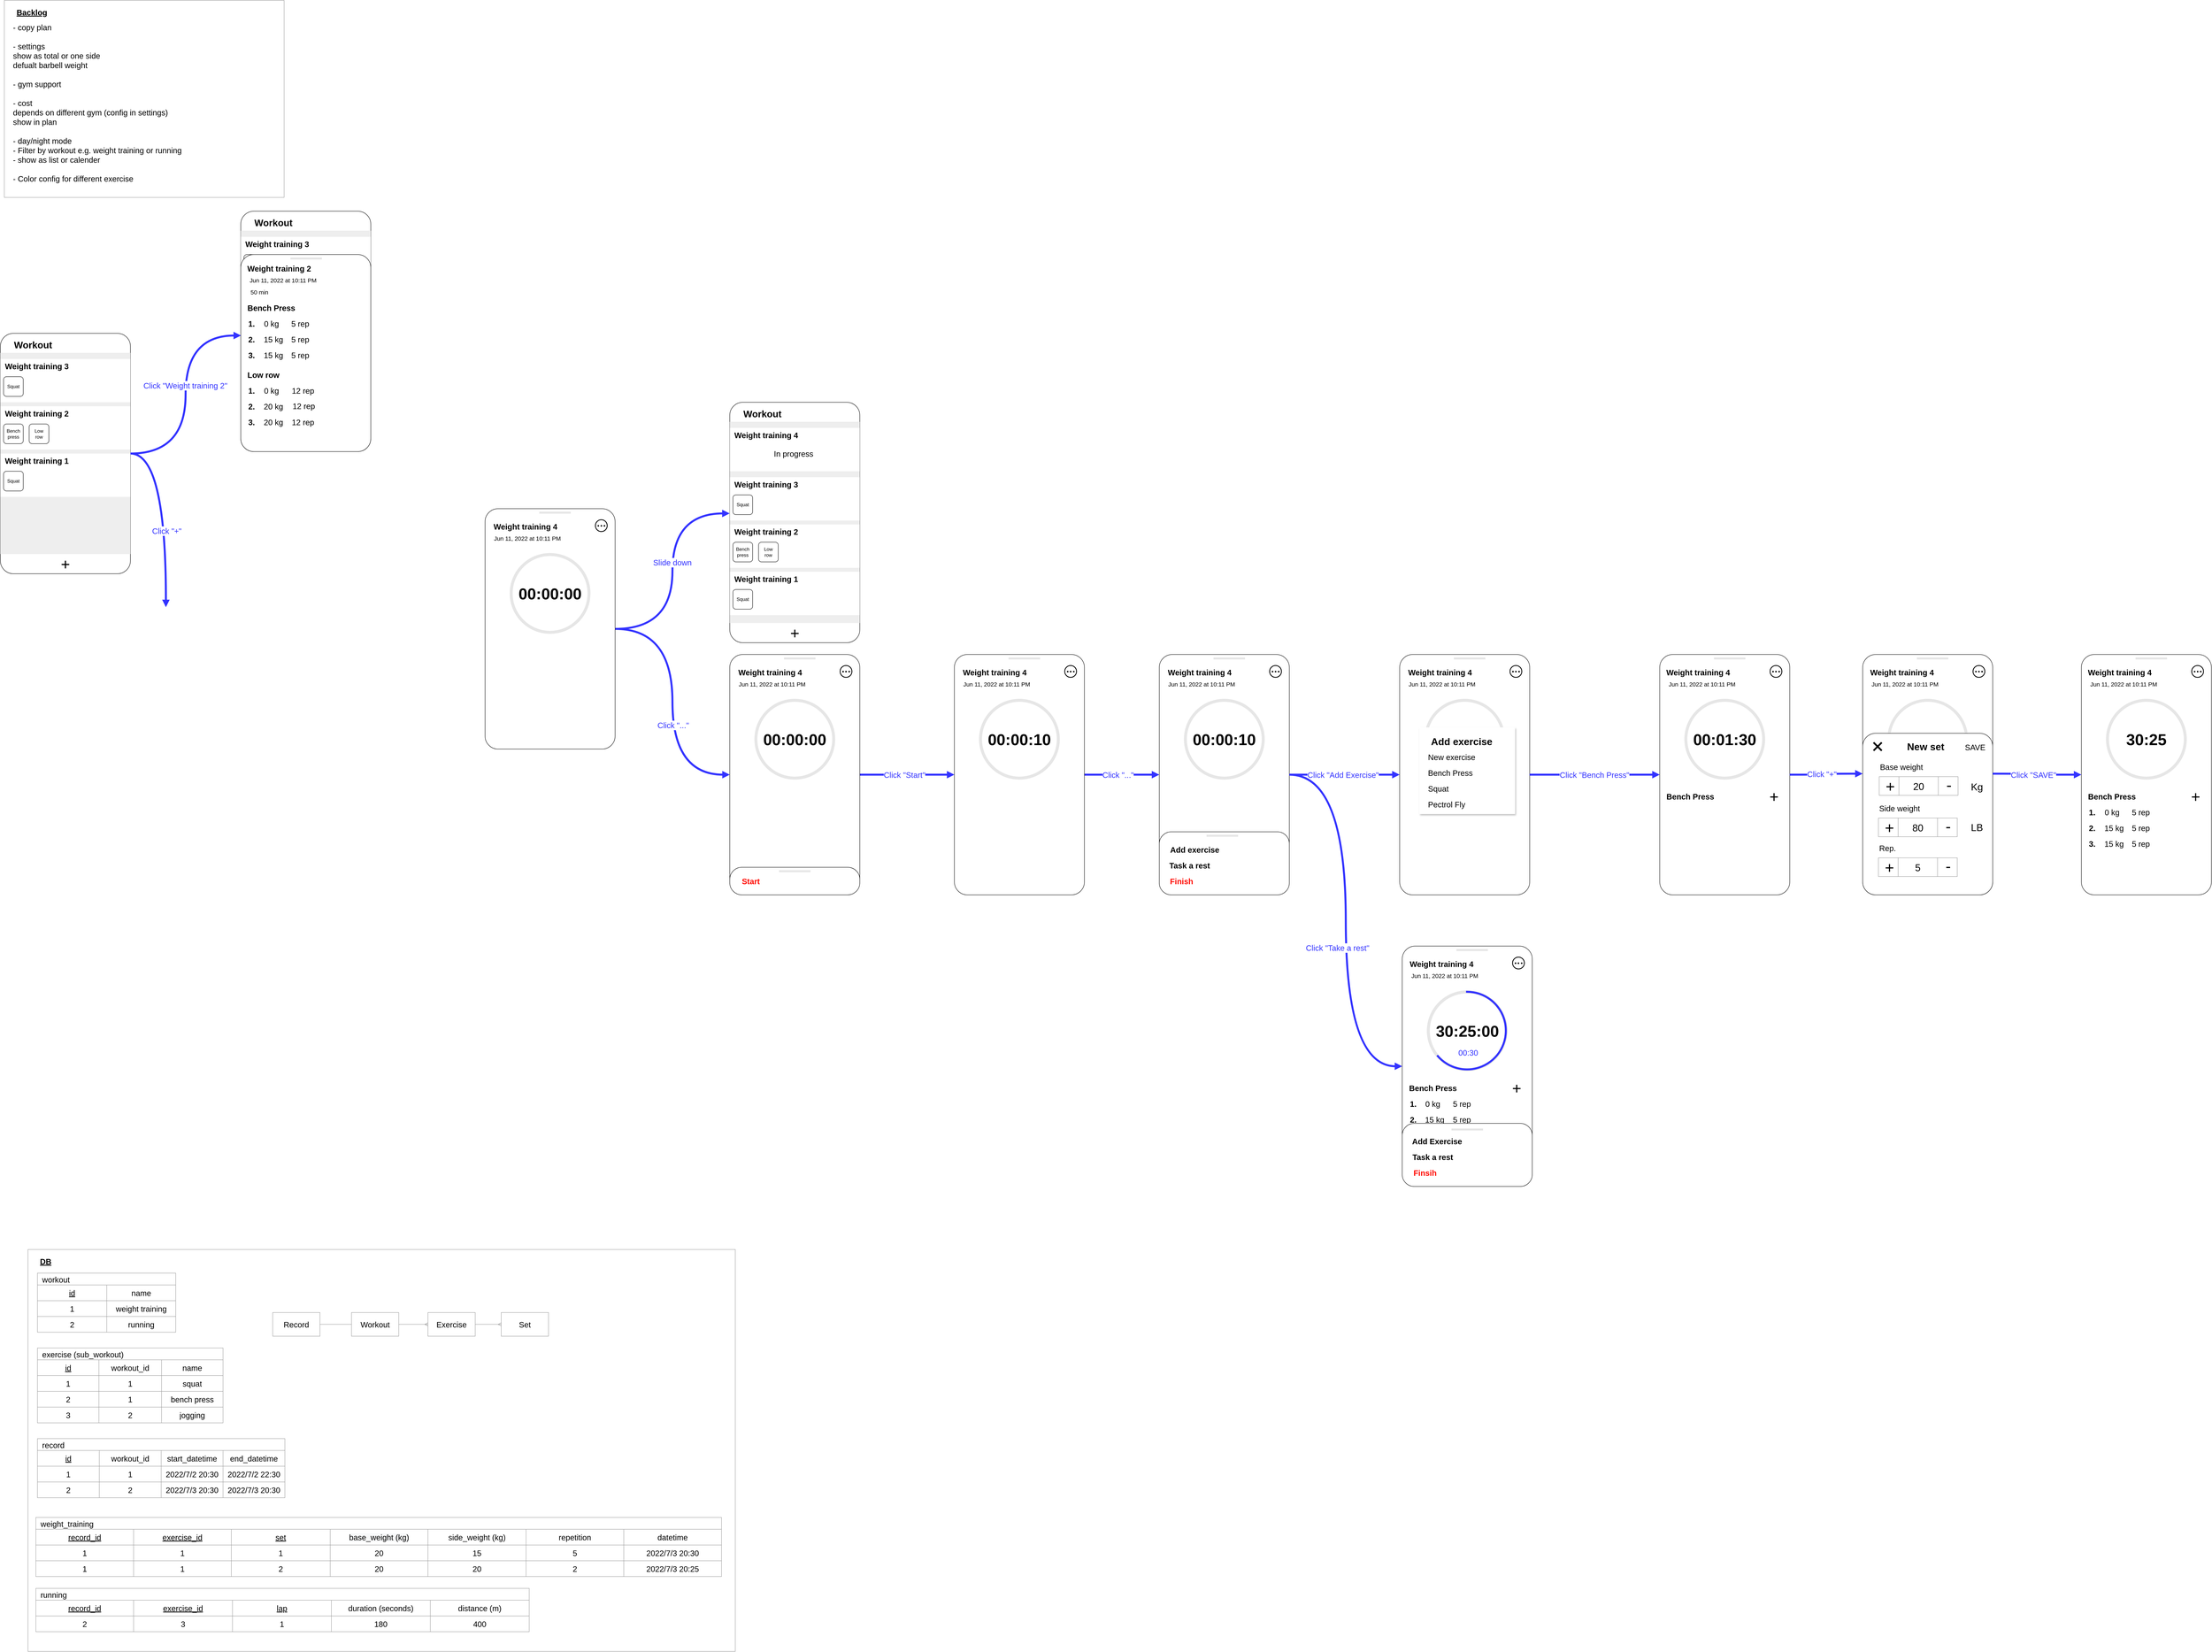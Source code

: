 <mxfile version="18.0.6" type="device"><diagram id="TTHw32ZC0xaTZutDnGr7" name="Page-1"><mxGraphModel dx="2031" dy="2405" grid="1" gridSize="10" guides="1" tooltips="1" connect="1" arrows="1" fold="1" page="1" pageScale="1" pageWidth="827" pageHeight="1169" math="0" shadow="0"><root><mxCell id="0"/><mxCell id="1" parent="0"/><mxCell id="FORvheyqcbf_NiA1LD2P-383" value="" style="rounded=1;whiteSpace=wrap;html=1;arcSize=10;connectable=1;allowArrows=0;" parent="1" vertex="1"><mxGeometry x="20" y="315" width="330" height="610" as="geometry"/></mxCell><mxCell id="FORvheyqcbf_NiA1LD2P-384" value="&lt;b&gt;&lt;font style=&quot;font-size: 24px;&quot;&gt;Workout&lt;/font&gt;&lt;/b&gt;" style="text;html=1;align=center;verticalAlign=middle;whiteSpace=wrap;rounded=0;connectable=0;allowArrows=0;" parent="1" vertex="1"><mxGeometry x="46" y="325" width="114" height="40" as="geometry"/></mxCell><mxCell id="FORvheyqcbf_NiA1LD2P-385" value="&lt;font color=&quot;#000000&quot;&gt;+&lt;/font&gt;" style="rounded=1;whiteSpace=wrap;html=1;fillColor=none;fontColor=#FFFFFF;fontSize=40;connectable=0;allowArrows=0;strokeColor=none;" parent="1" vertex="1"><mxGeometry x="155" y="880" width="60" height="40" as="geometry"/></mxCell><mxCell id="FORvheyqcbf_NiA1LD2P-386" value="" style="endArrow=none;html=1;rounded=0;fontSize=24;fontColor=#000000;strokeColor=#E6E6E6;" parent="1" edge="1"><mxGeometry width="50" height="50" relative="1" as="geometry"><mxPoint x="20" y="365" as="sourcePoint"/><mxPoint x="350" y="365" as="targetPoint"/></mxGeometry></mxCell><mxCell id="FORvheyqcbf_NiA1LD2P-610" value="" style="edgeStyle=orthogonalEdgeStyle;rounded=0;orthogonalLoop=1;jettySize=auto;html=1;fontSize=20;fontColor=#3333FF;endArrow=block;endFill=1;strokeColor=#3333FF;strokeWidth=5;curved=1;entryX=0.002;entryY=0.411;entryDx=0;entryDy=0;entryPerimeter=0;" parent="1" source="FORvheyqcbf_NiA1LD2P-387" target="FORvheyqcbf_NiA1LD2P-1379" edge="1"><mxGeometry relative="1" as="geometry"><mxPoint x="620" y="330" as="targetPoint"/></mxGeometry></mxCell><mxCell id="FORvheyqcbf_NiA1LD2P-638" value="Click &quot;Weight training 2&quot;" style="edgeLabel;html=1;align=center;verticalAlign=middle;resizable=0;points=[];fontSize=20;fontColor=#3333FF;" parent="FORvheyqcbf_NiA1LD2P-610" vertex="1" connectable="0"><mxGeometry x="0.131" y="1" relative="1" as="geometry"><mxPoint y="15" as="offset"/></mxGeometry></mxCell><mxCell id="FORvheyqcbf_NiA1LD2P-387" value="" style="rounded=0;whiteSpace=wrap;html=1;shadow=0;labelBackgroundColor=none;fontSize=20;strokeColor=none;fillColor=#eeeeee;" parent="1" vertex="1"><mxGeometry x="20" y="365" width="330" height="510" as="geometry"/></mxCell><mxCell id="FORvheyqcbf_NiA1LD2P-644" value="" style="edgeStyle=orthogonalEdgeStyle;rounded=0;orthogonalLoop=1;jettySize=auto;html=1;fontSize=20;fontColor=#3333FF;endArrow=block;endFill=1;strokeColor=#3333FF;strokeWidth=5;curved=1;exitX=1;exitY=0.5;exitDx=0;exitDy=0;" parent="1" source="FORvheyqcbf_NiA1LD2P-387" edge="1"><mxGeometry relative="1" as="geometry"><mxPoint x="400" y="775" as="sourcePoint"/><mxPoint x="440" y="1010" as="targetPoint"/></mxGeometry></mxCell><mxCell id="FORvheyqcbf_NiA1LD2P-645" value="Click &quot;+&quot;" style="edgeLabel;html=1;align=center;verticalAlign=middle;resizable=0;points=[];fontSize=20;fontColor=#3333FF;" parent="FORvheyqcbf_NiA1LD2P-644" vertex="1" connectable="0"><mxGeometry x="0.131" y="1" relative="1" as="geometry"><mxPoint y="15" as="offset"/></mxGeometry></mxCell><mxCell id="FORvheyqcbf_NiA1LD2P-648" value="" style="edgeStyle=orthogonalEdgeStyle;rounded=0;orthogonalLoop=1;jettySize=auto;html=1;fontSize=20;fontColor=#3333FF;endArrow=block;endFill=1;strokeColor=#3333FF;strokeWidth=5;curved=1;exitX=1;exitY=0.5;exitDx=0;exitDy=0;entryX=-0.001;entryY=0.455;entryDx=0;entryDy=0;entryPerimeter=0;" parent="1" source="FORvheyqcbf_NiA1LD2P-758" target="FORvheyqcbf_NiA1LD2P-1411" edge="1"><mxGeometry relative="1" as="geometry"><mxPoint x="1000" y="1020" as="sourcePoint"/><mxPoint x="1260" y="760.04" as="targetPoint"/></mxGeometry></mxCell><mxCell id="FORvheyqcbf_NiA1LD2P-649" value="Slide down" style="edgeLabel;html=1;align=center;verticalAlign=middle;resizable=0;points=[];fontSize=20;fontColor=#3333FF;" parent="FORvheyqcbf_NiA1LD2P-648" vertex="1" connectable="0"><mxGeometry x="0.131" y="1" relative="1" as="geometry"><mxPoint y="15" as="offset"/></mxGeometry></mxCell><mxCell id="FORvheyqcbf_NiA1LD2P-650" value="" style="edgeStyle=orthogonalEdgeStyle;rounded=0;orthogonalLoop=1;jettySize=auto;html=1;fontSize=20;fontColor=#3333FF;endArrow=block;endFill=1;strokeColor=#3333FF;strokeWidth=5;curved=1;entryX=0;entryY=0.5;entryDx=0;entryDy=0;" parent="1" source="FORvheyqcbf_NiA1LD2P-758" target="FORvheyqcbf_NiA1LD2P-839" edge="1"><mxGeometry relative="1" as="geometry"><mxPoint x="960" y="1035" as="sourcePoint"/><mxPoint x="1260" y="1435" as="targetPoint"/></mxGeometry></mxCell><mxCell id="FORvheyqcbf_NiA1LD2P-651" value="Click &quot;...&quot;" style="edgeLabel;html=1;align=center;verticalAlign=middle;resizable=0;points=[];fontSize=20;fontColor=#3333FF;" parent="FORvheyqcbf_NiA1LD2P-650" vertex="1" connectable="0"><mxGeometry x="0.131" y="1" relative="1" as="geometry"><mxPoint y="15" as="offset"/></mxGeometry></mxCell><mxCell id="FORvheyqcbf_NiA1LD2P-652" value="" style="rounded=1;whiteSpace=wrap;html=1;arcSize=10;connectable=1;allowArrows=0;" parent="1" vertex="1"><mxGeometry x="3577.5" y="1870" width="330" height="610" as="geometry"/></mxCell><mxCell id="FORvheyqcbf_NiA1LD2P-653" value="Weight training 4" style="text;html=1;strokeColor=none;fillColor=none;align=center;verticalAlign=middle;whiteSpace=wrap;rounded=0;shadow=0;dashed=1;labelBackgroundColor=none;fontSize=20;fontColor=#000000;fontStyle=1" parent="1" vertex="1"><mxGeometry x="3592.5" y="1900" width="168.5" height="30" as="geometry"/></mxCell><mxCell id="FORvheyqcbf_NiA1LD2P-655" value="" style="group" parent="1" vertex="1" connectable="0"><mxGeometry x="3592.5" y="2210" width="305" height="155" as="geometry"/></mxCell><mxCell id="FORvheyqcbf_NiA1LD2P-656" value="Bench Press" style="text;html=1;strokeColor=none;fillColor=none;align=left;verticalAlign=middle;whiteSpace=wrap;rounded=0;shadow=0;dashed=1;labelBackgroundColor=none;fontSize=20;fontColor=#000000;fontStyle=1" parent="FORvheyqcbf_NiA1LD2P-655" vertex="1"><mxGeometry y="5" width="135" height="30" as="geometry"/></mxCell><mxCell id="FORvheyqcbf_NiA1LD2P-657" value="1." style="text;html=1;strokeColor=none;fillColor=none;align=center;verticalAlign=middle;whiteSpace=wrap;rounded=0;shadow=0;dashed=1;labelBackgroundColor=none;fontSize=20;fontColor=#000000;fontStyle=1" parent="FORvheyqcbf_NiA1LD2P-655" vertex="1"><mxGeometry y="45" width="25" height="30" as="geometry"/></mxCell><mxCell id="FORvheyqcbf_NiA1LD2P-658" value="0 kg" style="text;html=1;strokeColor=none;fillColor=none;align=center;verticalAlign=middle;whiteSpace=wrap;rounded=0;shadow=0;dashed=1;labelBackgroundColor=none;fontSize=20;fontColor=#000000;fontStyle=0" parent="FORvheyqcbf_NiA1LD2P-655" vertex="1"><mxGeometry x="37.5" y="45" width="50" height="30" as="geometry"/></mxCell><mxCell id="FORvheyqcbf_NiA1LD2P-659" value="2." style="text;html=1;strokeColor=none;fillColor=none;align=center;verticalAlign=middle;whiteSpace=wrap;rounded=0;shadow=0;dashed=1;labelBackgroundColor=none;fontSize=20;fontColor=#000000;fontStyle=1" parent="FORvheyqcbf_NiA1LD2P-655" vertex="1"><mxGeometry y="85" width="25" height="30" as="geometry"/></mxCell><mxCell id="FORvheyqcbf_NiA1LD2P-660" value="15 kg" style="text;html=1;strokeColor=none;fillColor=none;align=center;verticalAlign=middle;whiteSpace=wrap;rounded=0;shadow=0;dashed=1;labelBackgroundColor=none;fontSize=20;fontColor=#000000;fontStyle=0" parent="FORvheyqcbf_NiA1LD2P-655" vertex="1"><mxGeometry x="37.5" y="85" width="60" height="30" as="geometry"/></mxCell><mxCell id="FORvheyqcbf_NiA1LD2P-661" value="3." style="text;html=1;strokeColor=none;fillColor=none;align=center;verticalAlign=middle;whiteSpace=wrap;rounded=0;shadow=0;dashed=1;labelBackgroundColor=none;fontSize=20;fontColor=#000000;fontStyle=1" parent="FORvheyqcbf_NiA1LD2P-655" vertex="1"><mxGeometry y="125" width="25" height="30" as="geometry"/></mxCell><mxCell id="FORvheyqcbf_NiA1LD2P-662" value="15 kg" style="text;html=1;strokeColor=none;fillColor=none;align=center;verticalAlign=middle;whiteSpace=wrap;rounded=0;shadow=0;dashed=1;labelBackgroundColor=none;fontSize=20;fontColor=#000000;fontStyle=0" parent="FORvheyqcbf_NiA1LD2P-655" vertex="1"><mxGeometry x="37.5" y="125" width="60" height="30" as="geometry"/></mxCell><mxCell id="FORvheyqcbf_NiA1LD2P-663" value="5 rep" style="text;html=1;strokeColor=none;fillColor=none;align=center;verticalAlign=middle;whiteSpace=wrap;rounded=0;shadow=0;dashed=1;labelBackgroundColor=none;fontSize=20;fontColor=#000000;fontStyle=0" parent="FORvheyqcbf_NiA1LD2P-655" vertex="1"><mxGeometry x="111" y="45" width="50" height="30" as="geometry"/></mxCell><mxCell id="FORvheyqcbf_NiA1LD2P-664" value="5 rep" style="text;html=1;strokeColor=none;fillColor=none;align=center;verticalAlign=middle;whiteSpace=wrap;rounded=0;shadow=0;dashed=1;labelBackgroundColor=none;fontSize=20;fontColor=#000000;fontStyle=0" parent="FORvheyqcbf_NiA1LD2P-655" vertex="1"><mxGeometry x="111" y="85" width="50" height="30" as="geometry"/></mxCell><mxCell id="FORvheyqcbf_NiA1LD2P-665" value="5 rep" style="text;html=1;strokeColor=none;fillColor=none;align=center;verticalAlign=middle;whiteSpace=wrap;rounded=0;shadow=0;dashed=1;labelBackgroundColor=none;fontSize=20;fontColor=#000000;fontStyle=0" parent="FORvheyqcbf_NiA1LD2P-655" vertex="1"><mxGeometry x="111" y="125" width="50" height="30" as="geometry"/></mxCell><mxCell id="FORvheyqcbf_NiA1LD2P-666" value="&lt;font color=&quot;#000000&quot;&gt;+&lt;/font&gt;" style="rounded=1;whiteSpace=wrap;html=1;fillColor=none;fontColor=#FFFFFF;fontSize=40;connectable=0;allowArrows=0;strokeColor=none;" parent="FORvheyqcbf_NiA1LD2P-655" vertex="1"><mxGeometry x="245" width="60" height="40" as="geometry"/></mxCell><mxCell id="FORvheyqcbf_NiA1LD2P-667" value="" style="ellipse;whiteSpace=wrap;html=1;aspect=fixed;rounded=0;shadow=0;dashed=1;labelBackgroundColor=none;fontSize=20;fontColor=#000000;strokeColor=none;strokeWidth=2;fillColor=#E6E6E6;connectable=0;allowArrows=0;" parent="1" vertex="1"><mxGeometry x="3640" y="1982.5" width="205" height="205" as="geometry"/></mxCell><mxCell id="FORvheyqcbf_NiA1LD2P-668" value="" style="ellipse;whiteSpace=wrap;html=1;aspect=fixed;rounded=0;shadow=0;labelBackgroundColor=#FFFFFF;fontSize=20;fontColor=#FFFFFF;strokeColor=default;strokeWidth=2;fillColor=none;" parent="1" vertex="1"><mxGeometry x="3857.5" y="1898" width="30" height="30" as="geometry"/></mxCell><mxCell id="FORvheyqcbf_NiA1LD2P-669" value="" style="ellipse;whiteSpace=wrap;html=1;aspect=fixed;rounded=0;shadow=0;labelBackgroundColor=#FFFFFF;fontSize=20;fontColor=#FFFFFF;strokeColor=none;strokeWidth=2;fillColor=#000000;" parent="1" vertex="1"><mxGeometry x="3863" y="1911.5" width="4" height="4" as="geometry"/></mxCell><mxCell id="FORvheyqcbf_NiA1LD2P-670" value="" style="ellipse;whiteSpace=wrap;html=1;aspect=fixed;rounded=0;shadow=0;labelBackgroundColor=#FFFFFF;fontSize=20;fontColor=#FFFFFF;strokeColor=none;strokeWidth=2;fillColor=#000000;" parent="1" vertex="1"><mxGeometry x="3870.5" y="1911.5" width="4" height="4" as="geometry"/></mxCell><mxCell id="FORvheyqcbf_NiA1LD2P-671" value="" style="ellipse;whiteSpace=wrap;html=1;aspect=fixed;rounded=0;shadow=0;labelBackgroundColor=#FFFFFF;fontSize=20;fontColor=#FFFFFF;strokeColor=none;strokeWidth=2;fillColor=#000000;" parent="1" vertex="1"><mxGeometry x="3878.5" y="1911.5" width="4" height="4" as="geometry"/></mxCell><mxCell id="FORvheyqcbf_NiA1LD2P-672" value="" style="rounded=1;whiteSpace=wrap;html=1;arcSize=19;connectable=0;allowArrows=0;" parent="1" vertex="1"><mxGeometry x="3577.5" y="2320" width="330" height="160" as="geometry"/></mxCell><mxCell id="FORvheyqcbf_NiA1LD2P-673" value="" style="endArrow=none;html=1;rounded=0;fontSize=20;fontColor=#FFFFFF;strokeColor=#E6E6E6;strokeWidth=5;" parent="1" edge="1"><mxGeometry x="1195" y="350" width="50" height="50" relative="1" as="geometry"><mxPoint x="3702.5" y="2335.5" as="sourcePoint"/><mxPoint x="3782.5" y="2335.5" as="targetPoint"/></mxGeometry></mxCell><mxCell id="FORvheyqcbf_NiA1LD2P-674" value="Task a rest" style="text;html=1;strokeColor=none;fillColor=none;align=center;verticalAlign=middle;whiteSpace=wrap;rounded=0;shadow=0;dashed=1;labelBackgroundColor=none;fontSize=20;fontColor=#000000;fontStyle=1" parent="1" vertex="1"><mxGeometry x="3601.5" y="2390" width="106" height="30" as="geometry"/></mxCell><mxCell id="FORvheyqcbf_NiA1LD2P-675" value="Finsih" style="text;html=1;strokeColor=none;fillColor=none;align=center;verticalAlign=middle;whiteSpace=wrap;rounded=0;shadow=0;dashed=1;labelBackgroundColor=none;fontSize=20;fontColor=#FF0B03;fontStyle=1" parent="1" vertex="1"><mxGeometry x="3605.5" y="2430" width="59" height="30" as="geometry"/></mxCell><mxCell id="FORvheyqcbf_NiA1LD2P-676" value="" style="ellipse;whiteSpace=wrap;html=1;aspect=fixed;rounded=0;shadow=0;dashed=1;labelBackgroundColor=none;fontSize=20;fontColor=#000000;strokeColor=none;strokeWidth=2;fillColor=#FFFFFF;connectable=0;allowArrows=0;" parent="1" vertex="1"><mxGeometry x="3647.5" y="1990" width="190" height="190" as="geometry"/></mxCell><mxCell id="FORvheyqcbf_NiA1LD2P-678" value="Add Exercise" style="text;html=1;strokeColor=none;fillColor=none;align=center;verticalAlign=middle;whiteSpace=wrap;rounded=0;shadow=0;dashed=1;labelBackgroundColor=none;fontSize=20;fontColor=#000000;fontStyle=1" parent="1" vertex="1"><mxGeometry x="3592.5" y="2350" width="146" height="30" as="geometry"/></mxCell><mxCell id="FORvheyqcbf_NiA1LD2P-680" value="" style="verticalLabelPosition=bottom;verticalAlign=top;html=1;shape=mxgraph.basic.arc;startAngle=0.996;endAngle=0.64;rounded=0;shadow=0;labelBackgroundColor=#FFFFFF;fontSize=20;fontColor=#3333FF;strokeColor=#3333FF;strokeWidth=5;fillColor=none;aspect=fixed;" parent="1" vertex="1"><mxGeometry x="3643.5" y="1986" width="197" height="197" as="geometry"/></mxCell><mxCell id="FORvheyqcbf_NiA1LD2P-681" value="" style="endArrow=none;html=1;rounded=0;fontSize=20;fontColor=#FFFFFF;strokeColor=#E6E6E6;strokeWidth=5;" parent="1" edge="1"><mxGeometry x="1195" y="350" width="50" height="50" relative="1" as="geometry"><mxPoint x="3715" y="1880" as="sourcePoint"/><mxPoint x="3795" y="1880" as="targetPoint"/></mxGeometry></mxCell><mxCell id="FORvheyqcbf_NiA1LD2P-735" value="" style="rounded=1;whiteSpace=wrap;html=1;arcSize=10;connectable=1;allowArrows=0;" parent="1" vertex="1"><mxGeometry x="4231" y="1130" width="330" height="610" as="geometry"/></mxCell><mxCell id="FORvheyqcbf_NiA1LD2P-736" value="Weight training 4" style="text;html=1;strokeColor=none;fillColor=none;align=center;verticalAlign=middle;whiteSpace=wrap;rounded=0;shadow=0;dashed=1;labelBackgroundColor=none;fontSize=20;fontColor=#000000;fontStyle=1" parent="1" vertex="1"><mxGeometry x="4246" y="1160" width="165" height="30" as="geometry"/></mxCell><mxCell id="FORvheyqcbf_NiA1LD2P-737" value="Jun 11, 2022 at 10:11 PM" style="text;html=1;strokeColor=none;fillColor=none;align=center;verticalAlign=middle;whiteSpace=wrap;rounded=0;shadow=0;dashed=1;labelBackgroundColor=none;fontSize=15;fontColor=#000000;fontStyle=0" parent="1" vertex="1"><mxGeometry x="4246" y="1190" width="185" height="30" as="geometry"/></mxCell><mxCell id="FORvheyqcbf_NiA1LD2P-738" value="" style="group" parent="1" vertex="1" connectable="0"><mxGeometry x="4246" y="1470" width="305" height="155" as="geometry"/></mxCell><mxCell id="FORvheyqcbf_NiA1LD2P-739" value="Bench Press" style="text;html=1;strokeColor=none;fillColor=none;align=left;verticalAlign=middle;whiteSpace=wrap;rounded=0;shadow=0;dashed=1;labelBackgroundColor=none;fontSize=20;fontColor=#000000;fontStyle=1" parent="FORvheyqcbf_NiA1LD2P-738" vertex="1"><mxGeometry y="5" width="135" height="30" as="geometry"/></mxCell><mxCell id="FORvheyqcbf_NiA1LD2P-749" value="&lt;font color=&quot;#000000&quot;&gt;+&lt;/font&gt;" style="rounded=1;whiteSpace=wrap;html=1;fillColor=none;fontColor=#FFFFFF;fontSize=40;connectable=0;allowArrows=0;strokeColor=none;" parent="FORvheyqcbf_NiA1LD2P-738" vertex="1"><mxGeometry x="245" width="60" height="40" as="geometry"/></mxCell><mxCell id="FORvheyqcbf_NiA1LD2P-750" value="" style="ellipse;whiteSpace=wrap;html=1;aspect=fixed;rounded=0;shadow=0;dashed=1;labelBackgroundColor=none;fontSize=20;fontColor=#000000;strokeColor=none;strokeWidth=2;fillColor=#E6E6E6;connectable=0;allowArrows=0;" parent="1" vertex="1"><mxGeometry x="4293.5" y="1242.5" width="205" height="205" as="geometry"/></mxCell><mxCell id="FORvheyqcbf_NiA1LD2P-751" value="" style="ellipse;whiteSpace=wrap;html=1;aspect=fixed;rounded=0;shadow=0;labelBackgroundColor=#FFFFFF;fontSize=20;fontColor=#FFFFFF;strokeColor=default;strokeWidth=2;fillColor=none;" parent="1" vertex="1"><mxGeometry x="4511" y="1158" width="30" height="30" as="geometry"/></mxCell><mxCell id="FORvheyqcbf_NiA1LD2P-752" value="" style="ellipse;whiteSpace=wrap;html=1;aspect=fixed;rounded=0;shadow=0;labelBackgroundColor=#FFFFFF;fontSize=20;fontColor=#FFFFFF;strokeColor=none;strokeWidth=2;fillColor=#000000;" parent="1" vertex="1"><mxGeometry x="4516.5" y="1171.5" width="4" height="4" as="geometry"/></mxCell><mxCell id="FORvheyqcbf_NiA1LD2P-753" value="" style="ellipse;whiteSpace=wrap;html=1;aspect=fixed;rounded=0;shadow=0;labelBackgroundColor=#FFFFFF;fontSize=20;fontColor=#FFFFFF;strokeColor=none;strokeWidth=2;fillColor=#000000;" parent="1" vertex="1"><mxGeometry x="4524" y="1171.5" width="4" height="4" as="geometry"/></mxCell><mxCell id="FORvheyqcbf_NiA1LD2P-754" value="" style="ellipse;whiteSpace=wrap;html=1;aspect=fixed;rounded=0;shadow=0;labelBackgroundColor=#FFFFFF;fontSize=20;fontColor=#FFFFFF;strokeColor=none;strokeWidth=2;fillColor=#000000;" parent="1" vertex="1"><mxGeometry x="4532" y="1171.5" width="4" height="4" as="geometry"/></mxCell><mxCell id="FORvheyqcbf_NiA1LD2P-755" value="" style="ellipse;whiteSpace=wrap;html=1;aspect=fixed;rounded=0;shadow=0;dashed=1;labelBackgroundColor=none;fontSize=20;fontColor=#000000;strokeColor=none;strokeWidth=2;fillColor=#FFFFFF;connectable=0;allowArrows=0;" parent="1" vertex="1"><mxGeometry x="4301" y="1250" width="190" height="190" as="geometry"/></mxCell><mxCell id="FORvheyqcbf_NiA1LD2P-756" value="&lt;b style=&quot;font-size: 40px;&quot;&gt;&lt;font style=&quot;font-size: 40px;&quot;&gt;00:01:30&lt;/font&gt;&lt;/b&gt;" style="text;html=1;strokeColor=none;fillColor=none;align=center;verticalAlign=middle;whiteSpace=wrap;rounded=0;shadow=0;dashed=1;labelBackgroundColor=none;fontSize=40;fontColor=#000000;" parent="1" vertex="1"><mxGeometry x="4366" y="1330" width="60" height="30" as="geometry"/></mxCell><mxCell id="FORvheyqcbf_NiA1LD2P-757" value="" style="endArrow=none;html=1;rounded=0;fontSize=20;fontColor=#FFFFFF;strokeColor=#E6E6E6;strokeWidth=5;" parent="1" edge="1"><mxGeometry x="1195" y="350" width="50" height="50" relative="1" as="geometry"><mxPoint x="4368.5" y="1140" as="sourcePoint"/><mxPoint x="4448.5" y="1140" as="targetPoint"/></mxGeometry></mxCell><mxCell id="FORvheyqcbf_NiA1LD2P-758" value="" style="rounded=1;whiteSpace=wrap;html=1;arcSize=10;connectable=1;allowArrows=0;" parent="1" vertex="1"><mxGeometry x="1250" y="760" width="330" height="610" as="geometry"/></mxCell><mxCell id="FORvheyqcbf_NiA1LD2P-759" value="Weight training 4" style="text;html=1;strokeColor=none;fillColor=none;align=center;verticalAlign=middle;whiteSpace=wrap;rounded=0;shadow=0;dashed=1;labelBackgroundColor=none;fontSize=20;fontColor=#000000;fontStyle=1" parent="1" vertex="1"><mxGeometry x="1265" y="790" width="175" height="30" as="geometry"/></mxCell><mxCell id="FORvheyqcbf_NiA1LD2P-760" value="Jun 11, 2022 at 10:11 PM" style="text;html=1;strokeColor=none;fillColor=none;align=center;verticalAlign=middle;whiteSpace=wrap;rounded=0;shadow=0;dashed=1;labelBackgroundColor=none;fontSize=15;fontColor=#000000;fontStyle=0" parent="1" vertex="1"><mxGeometry x="1265" y="820" width="185" height="30" as="geometry"/></mxCell><mxCell id="FORvheyqcbf_NiA1LD2P-761" value="" style="ellipse;whiteSpace=wrap;html=1;aspect=fixed;rounded=0;shadow=0;dashed=1;labelBackgroundColor=none;fontSize=20;fontColor=#000000;strokeColor=none;strokeWidth=2;fillColor=#E6E6E6;connectable=0;allowArrows=0;" parent="1" vertex="1"><mxGeometry x="1312.5" y="872.5" width="205" height="205" as="geometry"/></mxCell><mxCell id="FORvheyqcbf_NiA1LD2P-762" value="" style="ellipse;whiteSpace=wrap;html=1;aspect=fixed;rounded=0;shadow=0;labelBackgroundColor=#FFFFFF;fontSize=20;fontColor=#FFFFFF;strokeColor=default;strokeWidth=2;fillColor=none;" parent="1" vertex="1"><mxGeometry x="1530" y="788" width="30" height="30" as="geometry"/></mxCell><mxCell id="FORvheyqcbf_NiA1LD2P-763" value="" style="ellipse;whiteSpace=wrap;html=1;aspect=fixed;rounded=0;shadow=0;labelBackgroundColor=#FFFFFF;fontSize=20;fontColor=#FFFFFF;strokeColor=none;strokeWidth=2;fillColor=#000000;" parent="1" vertex="1"><mxGeometry x="1535.5" y="801.5" width="4" height="4" as="geometry"/></mxCell><mxCell id="FORvheyqcbf_NiA1LD2P-764" value="" style="ellipse;whiteSpace=wrap;html=1;aspect=fixed;rounded=0;shadow=0;labelBackgroundColor=#FFFFFF;fontSize=20;fontColor=#FFFFFF;strokeColor=none;strokeWidth=2;fillColor=#000000;" parent="1" vertex="1"><mxGeometry x="1543" y="801.5" width="4" height="4" as="geometry"/></mxCell><mxCell id="FORvheyqcbf_NiA1LD2P-765" value="" style="ellipse;whiteSpace=wrap;html=1;aspect=fixed;rounded=0;shadow=0;labelBackgroundColor=#FFFFFF;fontSize=20;fontColor=#FFFFFF;strokeColor=none;strokeWidth=2;fillColor=#000000;" parent="1" vertex="1"><mxGeometry x="1551" y="801.5" width="4" height="4" as="geometry"/></mxCell><mxCell id="FORvheyqcbf_NiA1LD2P-766" value="" style="ellipse;whiteSpace=wrap;html=1;aspect=fixed;rounded=0;shadow=0;dashed=1;labelBackgroundColor=none;fontSize=20;fontColor=#000000;strokeColor=none;strokeWidth=2;fillColor=#FFFFFF;connectable=0;allowArrows=0;" parent="1" vertex="1"><mxGeometry x="1320" y="880" width="190" height="190" as="geometry"/></mxCell><mxCell id="FORvheyqcbf_NiA1LD2P-767" value="&lt;b style=&quot;font-size: 40px;&quot;&gt;&lt;font style=&quot;font-size: 40px;&quot;&gt;00:00:00&lt;/font&gt;&lt;/b&gt;" style="text;html=1;strokeColor=none;fillColor=none;align=center;verticalAlign=middle;whiteSpace=wrap;rounded=0;shadow=0;dashed=1;labelBackgroundColor=none;fontSize=40;fontColor=#000000;" parent="1" vertex="1"><mxGeometry x="1385" y="960" width="60" height="30" as="geometry"/></mxCell><mxCell id="FORvheyqcbf_NiA1LD2P-768" value="" style="endArrow=none;html=1;rounded=0;fontSize=20;fontColor=#FFFFFF;strokeColor=#E6E6E6;strokeWidth=5;" parent="1" edge="1"><mxGeometry x="1195" y="350" width="50" height="50" relative="1" as="geometry"><mxPoint x="1387.5" y="770" as="sourcePoint"/><mxPoint x="1467.5" y="770" as="targetPoint"/></mxGeometry></mxCell><mxCell id="FORvheyqcbf_NiA1LD2P-790" value="" style="edgeStyle=orthogonalEdgeStyle;rounded=0;orthogonalLoop=1;jettySize=auto;html=1;fontSize=20;fontColor=#3333FF;endArrow=block;endFill=1;strokeColor=#3333FF;strokeWidth=5;curved=1;exitX=1;exitY=0.5;exitDx=0;exitDy=0;entryX=0;entryY=0.5;entryDx=0;entryDy=0;" parent="1" source="FORvheyqcbf_NiA1LD2P-839" target="FORvheyqcbf_NiA1LD2P-870" edge="1"><mxGeometry relative="1" as="geometry"><mxPoint x="2201" y="1455" as="sourcePoint"/><mxPoint x="2401" y="1435" as="targetPoint"/></mxGeometry></mxCell><mxCell id="FORvheyqcbf_NiA1LD2P-791" value="Click &quot;Start&quot;" style="edgeLabel;html=1;align=center;verticalAlign=middle;resizable=0;points=[];fontSize=20;fontColor=#3333FF;" parent="FORvheyqcbf_NiA1LD2P-790" vertex="1" connectable="0"><mxGeometry x="0.131" y="1" relative="1" as="geometry"><mxPoint x="-23" y="1" as="offset"/></mxGeometry></mxCell><mxCell id="FORvheyqcbf_NiA1LD2P-654" value="Jun 11, 2022 at 10:11 PM" style="text;html=1;strokeColor=none;fillColor=none;align=center;verticalAlign=middle;whiteSpace=wrap;rounded=0;shadow=0;dashed=1;labelBackgroundColor=none;fontSize=15;fontColor=#000000;fontStyle=0" parent="1" vertex="1"><mxGeometry x="3592.5" y="1930" width="185" height="30" as="geometry"/></mxCell><mxCell id="FORvheyqcbf_NiA1LD2P-677" value="&lt;b style=&quot;font-size: 40px;&quot;&gt;&lt;font style=&quot;font-size: 40px;&quot;&gt;30:25:00&lt;br&gt;&lt;/font&gt;&lt;/b&gt;" style="text;html=1;strokeColor=none;fillColor=none;align=center;verticalAlign=middle;whiteSpace=wrap;rounded=0;shadow=0;dashed=1;labelBackgroundColor=none;fontSize=40;fontColor=#000000;" parent="1" vertex="1"><mxGeometry x="3712.5" y="2070" width="60" height="30" as="geometry"/></mxCell><mxCell id="FORvheyqcbf_NiA1LD2P-679" value="00:30" style="text;html=1;strokeColor=none;fillColor=none;align=center;verticalAlign=middle;whiteSpace=wrap;rounded=0;shadow=0;labelBackgroundColor=#FFFFFF;fontSize=20;fontColor=#3333FF;" parent="1" vertex="1"><mxGeometry x="3715" y="2125" width="60" height="30" as="geometry"/></mxCell><mxCell id="FORvheyqcbf_NiA1LD2P-804" value="" style="edgeStyle=orthogonalEdgeStyle;rounded=0;orthogonalLoop=1;jettySize=auto;html=1;fontSize=20;fontColor=#3333FF;endArrow=block;endFill=1;strokeColor=#3333FF;strokeWidth=5;curved=1;exitX=1;exitY=0.5;exitDx=0;exitDy=0;entryX=0;entryY=0.5;entryDx=0;entryDy=0;" parent="1" source="FORvheyqcbf_NiA1LD2P-870" target="FORvheyqcbf_NiA1LD2P-901" edge="1"><mxGeometry relative="1" as="geometry"><mxPoint x="2731" y="1435" as="sourcePoint"/><mxPoint x="2981" y="1435" as="targetPoint"/></mxGeometry></mxCell><mxCell id="FORvheyqcbf_NiA1LD2P-805" value="Click &quot;...&quot;" style="edgeLabel;html=1;align=center;verticalAlign=middle;resizable=0;points=[];fontSize=20;fontColor=#3333FF;" parent="FORvheyqcbf_NiA1LD2P-804" vertex="1" connectable="0"><mxGeometry x="0.131" y="1" relative="1" as="geometry"><mxPoint x="-23" y="1" as="offset"/></mxGeometry></mxCell><mxCell id="FORvheyqcbf_NiA1LD2P-815" value="" style="rounded=1;whiteSpace=wrap;html=1;arcSize=10;connectable=1;allowArrows=0;" parent="1" vertex="1"><mxGeometry x="3571" y="1130" width="330" height="610" as="geometry"/></mxCell><mxCell id="FORvheyqcbf_NiA1LD2P-816" value="Weight training 4" style="text;html=1;strokeColor=none;fillColor=none;align=center;verticalAlign=middle;whiteSpace=wrap;rounded=0;shadow=0;dashed=1;labelBackgroundColor=none;fontSize=20;fontColor=#000000;fontStyle=1" parent="1" vertex="1"><mxGeometry x="3586" y="1160" width="175" height="30" as="geometry"/></mxCell><mxCell id="FORvheyqcbf_NiA1LD2P-817" value="Jun 11, 2022 at 10:11 PM" style="text;html=1;strokeColor=none;fillColor=none;align=center;verticalAlign=middle;whiteSpace=wrap;rounded=0;shadow=0;dashed=1;labelBackgroundColor=none;fontSize=15;fontColor=#000000;fontStyle=0" parent="1" vertex="1"><mxGeometry x="3586" y="1190" width="185" height="30" as="geometry"/></mxCell><mxCell id="FORvheyqcbf_NiA1LD2P-818" value="" style="ellipse;whiteSpace=wrap;html=1;aspect=fixed;rounded=0;shadow=0;dashed=1;labelBackgroundColor=none;fontSize=20;fontColor=#000000;strokeColor=none;strokeWidth=2;fillColor=#E6E6E6;connectable=0;allowArrows=0;" parent="1" vertex="1"><mxGeometry x="3633.5" y="1242.5" width="205" height="205" as="geometry"/></mxCell><mxCell id="FORvheyqcbf_NiA1LD2P-819" value="" style="ellipse;whiteSpace=wrap;html=1;aspect=fixed;rounded=0;shadow=0;labelBackgroundColor=#FFFFFF;fontSize=20;fontColor=#FFFFFF;strokeColor=default;strokeWidth=2;fillColor=none;" parent="1" vertex="1"><mxGeometry x="3851" y="1158" width="30" height="30" as="geometry"/></mxCell><mxCell id="FORvheyqcbf_NiA1LD2P-820" value="" style="ellipse;whiteSpace=wrap;html=1;aspect=fixed;rounded=0;shadow=0;labelBackgroundColor=#FFFFFF;fontSize=20;fontColor=#FFFFFF;strokeColor=none;strokeWidth=2;fillColor=#000000;" parent="1" vertex="1"><mxGeometry x="3856.5" y="1171.5" width="4" height="4" as="geometry"/></mxCell><mxCell id="FORvheyqcbf_NiA1LD2P-821" value="" style="ellipse;whiteSpace=wrap;html=1;aspect=fixed;rounded=0;shadow=0;labelBackgroundColor=#FFFFFF;fontSize=20;fontColor=#FFFFFF;strokeColor=none;strokeWidth=2;fillColor=#000000;" parent="1" vertex="1"><mxGeometry x="3864" y="1171.5" width="4" height="4" as="geometry"/></mxCell><mxCell id="FORvheyqcbf_NiA1LD2P-822" value="" style="ellipse;whiteSpace=wrap;html=1;aspect=fixed;rounded=0;shadow=0;labelBackgroundColor=#FFFFFF;fontSize=20;fontColor=#FFFFFF;strokeColor=none;strokeWidth=2;fillColor=#000000;" parent="1" vertex="1"><mxGeometry x="3872" y="1171.5" width="4" height="4" as="geometry"/></mxCell><mxCell id="FORvheyqcbf_NiA1LD2P-823" value="" style="ellipse;whiteSpace=wrap;html=1;aspect=fixed;rounded=0;shadow=0;dashed=1;labelBackgroundColor=none;fontSize=20;fontColor=#000000;strokeColor=none;strokeWidth=2;fillColor=#FFFFFF;connectable=0;allowArrows=0;" parent="1" vertex="1"><mxGeometry x="3641" y="1250" width="190" height="190" as="geometry"/></mxCell><mxCell id="FORvheyqcbf_NiA1LD2P-824" value="&lt;b style=&quot;font-size: 40px;&quot;&gt;&lt;font style=&quot;font-size: 40px;&quot;&gt;00:01:56&lt;/font&gt;&lt;/b&gt;" style="text;html=1;strokeColor=none;fillColor=none;align=center;verticalAlign=middle;whiteSpace=wrap;rounded=0;shadow=0;dashed=1;labelBackgroundColor=none;fontSize=40;fontColor=#000000;" parent="1" vertex="1"><mxGeometry x="3706" y="1330" width="60" height="30" as="geometry"/></mxCell><mxCell id="FORvheyqcbf_NiA1LD2P-825" value="" style="endArrow=none;html=1;rounded=0;fontSize=20;fontColor=#FFFFFF;strokeColor=#E6E6E6;strokeWidth=5;" parent="1" edge="1"><mxGeometry x="1195" y="350" width="50" height="50" relative="1" as="geometry"><mxPoint x="3708.5" y="1140" as="sourcePoint"/><mxPoint x="3788.5" y="1140" as="targetPoint"/></mxGeometry></mxCell><mxCell id="FORvheyqcbf_NiA1LD2P-831" value="" style="edgeStyle=orthogonalEdgeStyle;rounded=0;orthogonalLoop=1;jettySize=auto;html=1;fontSize=20;fontColor=#3333FF;endArrow=block;endFill=1;strokeColor=#3333FF;strokeWidth=5;curved=1;exitX=1;exitY=0.5;exitDx=0;exitDy=0;" parent="1" source="FORvheyqcbf_NiA1LD2P-901" target="FORvheyqcbf_NiA1LD2P-815" edge="1"><mxGeometry relative="1" as="geometry"><mxPoint x="3311" y="1435" as="sourcePoint"/><mxPoint x="3676" y="1480" as="targetPoint"/></mxGeometry></mxCell><mxCell id="FORvheyqcbf_NiA1LD2P-832" value="Click &quot;Add Exercise&quot;" style="edgeLabel;html=1;align=center;verticalAlign=middle;resizable=0;points=[];fontSize=20;fontColor=#3333FF;" parent="FORvheyqcbf_NiA1LD2P-831" vertex="1" connectable="0"><mxGeometry x="0.131" y="1" relative="1" as="geometry"><mxPoint x="-23" y="1" as="offset"/></mxGeometry></mxCell><mxCell id="FORvheyqcbf_NiA1LD2P-839" value="" style="rounded=1;whiteSpace=wrap;html=1;arcSize=10;connectable=1;allowArrows=0;" parent="1" vertex="1"><mxGeometry x="1871" y="1130" width="330" height="610" as="geometry"/></mxCell><mxCell id="FORvheyqcbf_NiA1LD2P-840" value="Weight training 4" style="text;html=1;strokeColor=none;fillColor=none;align=center;verticalAlign=middle;whiteSpace=wrap;rounded=0;shadow=0;dashed=1;labelBackgroundColor=none;fontSize=20;fontColor=#000000;fontStyle=1" parent="1" vertex="1"><mxGeometry x="1886" y="1160" width="175" height="30" as="geometry"/></mxCell><mxCell id="FORvheyqcbf_NiA1LD2P-841" value="Jun 11, 2022 at 10:11 PM" style="text;html=1;strokeColor=none;fillColor=none;align=center;verticalAlign=middle;whiteSpace=wrap;rounded=0;shadow=0;dashed=1;labelBackgroundColor=none;fontSize=15;fontColor=#000000;fontStyle=0" parent="1" vertex="1"><mxGeometry x="1886" y="1190" width="185" height="30" as="geometry"/></mxCell><mxCell id="FORvheyqcbf_NiA1LD2P-842" value="" style="ellipse;whiteSpace=wrap;html=1;aspect=fixed;rounded=0;shadow=0;dashed=1;labelBackgroundColor=none;fontSize=20;fontColor=#000000;strokeColor=none;strokeWidth=2;fillColor=#E6E6E6;connectable=0;allowArrows=0;" parent="1" vertex="1"><mxGeometry x="1933.5" y="1242.5" width="205" height="205" as="geometry"/></mxCell><mxCell id="FORvheyqcbf_NiA1LD2P-843" value="" style="ellipse;whiteSpace=wrap;html=1;aspect=fixed;rounded=0;shadow=0;labelBackgroundColor=#FFFFFF;fontSize=20;fontColor=#FFFFFF;strokeColor=default;strokeWidth=2;fillColor=none;" parent="1" vertex="1"><mxGeometry x="2151" y="1158" width="30" height="30" as="geometry"/></mxCell><mxCell id="FORvheyqcbf_NiA1LD2P-844" value="" style="ellipse;whiteSpace=wrap;html=1;aspect=fixed;rounded=0;shadow=0;labelBackgroundColor=#FFFFFF;fontSize=20;fontColor=#FFFFFF;strokeColor=none;strokeWidth=2;fillColor=#000000;" parent="1" vertex="1"><mxGeometry x="2156.5" y="1171.5" width="4" height="4" as="geometry"/></mxCell><mxCell id="FORvheyqcbf_NiA1LD2P-845" value="" style="ellipse;whiteSpace=wrap;html=1;aspect=fixed;rounded=0;shadow=0;labelBackgroundColor=#FFFFFF;fontSize=20;fontColor=#FFFFFF;strokeColor=none;strokeWidth=2;fillColor=#000000;" parent="1" vertex="1"><mxGeometry x="2164" y="1171.5" width="4" height="4" as="geometry"/></mxCell><mxCell id="FORvheyqcbf_NiA1LD2P-846" value="" style="ellipse;whiteSpace=wrap;html=1;aspect=fixed;rounded=0;shadow=0;labelBackgroundColor=#FFFFFF;fontSize=20;fontColor=#FFFFFF;strokeColor=none;strokeWidth=2;fillColor=#000000;" parent="1" vertex="1"><mxGeometry x="2172" y="1171.5" width="4" height="4" as="geometry"/></mxCell><mxCell id="FORvheyqcbf_NiA1LD2P-847" value="" style="ellipse;whiteSpace=wrap;html=1;aspect=fixed;rounded=0;shadow=0;dashed=1;labelBackgroundColor=none;fontSize=20;fontColor=#000000;strokeColor=none;strokeWidth=2;fillColor=#FFFFFF;connectable=0;allowArrows=0;" parent="1" vertex="1"><mxGeometry x="1941" y="1250" width="190" height="190" as="geometry"/></mxCell><mxCell id="FORvheyqcbf_NiA1LD2P-848" value="&lt;b style=&quot;font-size: 40px;&quot;&gt;&lt;font style=&quot;font-size: 40px;&quot;&gt;00:00:00&lt;/font&gt;&lt;/b&gt;" style="text;html=1;strokeColor=none;fillColor=none;align=center;verticalAlign=middle;whiteSpace=wrap;rounded=0;shadow=0;dashed=1;labelBackgroundColor=none;fontSize=40;fontColor=#000000;" parent="1" vertex="1"><mxGeometry x="2006" y="1330" width="60" height="30" as="geometry"/></mxCell><mxCell id="FORvheyqcbf_NiA1LD2P-849" value="" style="endArrow=none;html=1;rounded=0;fontSize=20;fontColor=#FFFFFF;strokeColor=#E6E6E6;strokeWidth=5;" parent="1" edge="1"><mxGeometry x="1195" y="350" width="50" height="50" relative="1" as="geometry"><mxPoint x="2008.5" y="1140" as="sourcePoint"/><mxPoint x="2088.5" y="1140" as="targetPoint"/></mxGeometry></mxCell><mxCell id="FORvheyqcbf_NiA1LD2P-851" value="" style="rounded=1;whiteSpace=wrap;html=1;arcSize=44;connectable=0;allowArrows=0;absoluteArcSize=0;" parent="1" vertex="1"><mxGeometry x="1871" y="1670" width="330" height="70" as="geometry"/></mxCell><mxCell id="FORvheyqcbf_NiA1LD2P-852" value="" style="endArrow=none;html=1;rounded=0;fontSize=20;fontColor=#FFFFFF;strokeColor=#E6E6E6;strokeWidth=5;" parent="1" edge="1"><mxGeometry x="1195" y="350" width="50" height="50" relative="1" as="geometry"><mxPoint x="1996" y="1680" as="sourcePoint"/><mxPoint x="2076" y="1680" as="targetPoint"/></mxGeometry></mxCell><mxCell id="FORvheyqcbf_NiA1LD2P-853" value="Start" style="text;html=1;strokeColor=none;fillColor=none;align=center;verticalAlign=middle;whiteSpace=wrap;rounded=0;shadow=0;dashed=1;labelBackgroundColor=none;fontSize=20;fontColor=#FF0B03;fontStyle=1" parent="1" vertex="1"><mxGeometry x="1895" y="1690" width="59" height="30" as="geometry"/></mxCell><mxCell id="FORvheyqcbf_NiA1LD2P-870" value="" style="rounded=1;whiteSpace=wrap;html=1;arcSize=10;connectable=1;allowArrows=0;" parent="1" vertex="1"><mxGeometry x="2441" y="1130" width="330" height="610" as="geometry"/></mxCell><mxCell id="FORvheyqcbf_NiA1LD2P-871" value="Weight training 4" style="text;html=1;strokeColor=none;fillColor=none;align=center;verticalAlign=middle;whiteSpace=wrap;rounded=0;shadow=0;dashed=1;labelBackgroundColor=none;fontSize=20;fontColor=#000000;fontStyle=1" parent="1" vertex="1"><mxGeometry x="2456" y="1160" width="175" height="30" as="geometry"/></mxCell><mxCell id="FORvheyqcbf_NiA1LD2P-872" value="Jun 11, 2022 at 10:11 PM" style="text;html=1;strokeColor=none;fillColor=none;align=center;verticalAlign=middle;whiteSpace=wrap;rounded=0;shadow=0;dashed=1;labelBackgroundColor=none;fontSize=15;fontColor=#000000;fontStyle=0" parent="1" vertex="1"><mxGeometry x="2456" y="1190" width="185" height="30" as="geometry"/></mxCell><mxCell id="FORvheyqcbf_NiA1LD2P-873" value="" style="ellipse;whiteSpace=wrap;html=1;aspect=fixed;rounded=0;shadow=0;dashed=1;labelBackgroundColor=none;fontSize=20;fontColor=#000000;strokeColor=none;strokeWidth=2;fillColor=#E6E6E6;connectable=0;allowArrows=0;" parent="1" vertex="1"><mxGeometry x="2503.5" y="1242.5" width="205" height="205" as="geometry"/></mxCell><mxCell id="FORvheyqcbf_NiA1LD2P-874" value="" style="ellipse;whiteSpace=wrap;html=1;aspect=fixed;rounded=0;shadow=0;labelBackgroundColor=#FFFFFF;fontSize=20;fontColor=#FFFFFF;strokeColor=default;strokeWidth=2;fillColor=none;" parent="1" vertex="1"><mxGeometry x="2721" y="1158" width="30" height="30" as="geometry"/></mxCell><mxCell id="FORvheyqcbf_NiA1LD2P-875" value="" style="ellipse;whiteSpace=wrap;html=1;aspect=fixed;rounded=0;shadow=0;labelBackgroundColor=#FFFFFF;fontSize=20;fontColor=#FFFFFF;strokeColor=none;strokeWidth=2;fillColor=#000000;" parent="1" vertex="1"><mxGeometry x="2726.5" y="1171.5" width="4" height="4" as="geometry"/></mxCell><mxCell id="FORvheyqcbf_NiA1LD2P-876" value="" style="ellipse;whiteSpace=wrap;html=1;aspect=fixed;rounded=0;shadow=0;labelBackgroundColor=#FFFFFF;fontSize=20;fontColor=#FFFFFF;strokeColor=none;strokeWidth=2;fillColor=#000000;" parent="1" vertex="1"><mxGeometry x="2734" y="1171.5" width="4" height="4" as="geometry"/></mxCell><mxCell id="FORvheyqcbf_NiA1LD2P-877" value="" style="ellipse;whiteSpace=wrap;html=1;aspect=fixed;rounded=0;shadow=0;labelBackgroundColor=#FFFFFF;fontSize=20;fontColor=#FFFFFF;strokeColor=none;strokeWidth=2;fillColor=#000000;" parent="1" vertex="1"><mxGeometry x="2742" y="1171.5" width="4" height="4" as="geometry"/></mxCell><mxCell id="FORvheyqcbf_NiA1LD2P-878" value="" style="ellipse;whiteSpace=wrap;html=1;aspect=fixed;rounded=0;shadow=0;dashed=1;labelBackgroundColor=none;fontSize=20;fontColor=#000000;strokeColor=none;strokeWidth=2;fillColor=#FFFFFF;connectable=0;allowArrows=0;" parent="1" vertex="1"><mxGeometry x="2511" y="1250" width="190" height="190" as="geometry"/></mxCell><mxCell id="FORvheyqcbf_NiA1LD2P-879" value="&lt;b style=&quot;font-size: 40px;&quot;&gt;&lt;font style=&quot;font-size: 40px;&quot;&gt;00:00:10&lt;/font&gt;&lt;/b&gt;" style="text;html=1;strokeColor=none;fillColor=none;align=center;verticalAlign=middle;whiteSpace=wrap;rounded=0;shadow=0;dashed=1;labelBackgroundColor=none;fontSize=40;fontColor=#000000;" parent="1" vertex="1"><mxGeometry x="2576" y="1330" width="60" height="30" as="geometry"/></mxCell><mxCell id="FORvheyqcbf_NiA1LD2P-880" value="" style="endArrow=none;html=1;rounded=0;fontSize=20;fontColor=#FFFFFF;strokeColor=#E6E6E6;strokeWidth=5;" parent="1" edge="1"><mxGeometry x="1195" y="350" width="50" height="50" relative="1" as="geometry"><mxPoint x="2578.5" y="1140" as="sourcePoint"/><mxPoint x="2658.5" y="1140" as="targetPoint"/></mxGeometry></mxCell><mxCell id="FORvheyqcbf_NiA1LD2P-901" value="" style="rounded=1;whiteSpace=wrap;html=1;arcSize=10;connectable=1;allowArrows=0;" parent="1" vertex="1"><mxGeometry x="2961" y="1130" width="330" height="610" as="geometry"/></mxCell><mxCell id="FORvheyqcbf_NiA1LD2P-902" value="Weight training 4" style="text;html=1;strokeColor=none;fillColor=none;align=center;verticalAlign=middle;whiteSpace=wrap;rounded=0;shadow=0;dashed=1;labelBackgroundColor=none;fontSize=20;fontColor=#000000;fontStyle=1" parent="1" vertex="1"><mxGeometry x="2976" y="1160" width="175" height="30" as="geometry"/></mxCell><mxCell id="FORvheyqcbf_NiA1LD2P-903" value="Jun 11, 2022 at 10:11 PM" style="text;html=1;strokeColor=none;fillColor=none;align=center;verticalAlign=middle;whiteSpace=wrap;rounded=0;shadow=0;dashed=1;labelBackgroundColor=none;fontSize=15;fontColor=#000000;fontStyle=0" parent="1" vertex="1"><mxGeometry x="2976" y="1190" width="185" height="30" as="geometry"/></mxCell><mxCell id="FORvheyqcbf_NiA1LD2P-904" value="" style="ellipse;whiteSpace=wrap;html=1;aspect=fixed;rounded=0;shadow=0;dashed=1;labelBackgroundColor=none;fontSize=20;fontColor=#000000;strokeColor=none;strokeWidth=2;fillColor=#E6E6E6;connectable=0;allowArrows=0;" parent="1" vertex="1"><mxGeometry x="3023.5" y="1242.5" width="205" height="205" as="geometry"/></mxCell><mxCell id="FORvheyqcbf_NiA1LD2P-905" value="" style="ellipse;whiteSpace=wrap;html=1;aspect=fixed;rounded=0;shadow=0;labelBackgroundColor=#FFFFFF;fontSize=20;fontColor=#FFFFFF;strokeColor=default;strokeWidth=2;fillColor=none;" parent="1" vertex="1"><mxGeometry x="3241" y="1158" width="30" height="30" as="geometry"/></mxCell><mxCell id="FORvheyqcbf_NiA1LD2P-906" value="" style="ellipse;whiteSpace=wrap;html=1;aspect=fixed;rounded=0;shadow=0;labelBackgroundColor=#FFFFFF;fontSize=20;fontColor=#FFFFFF;strokeColor=none;strokeWidth=2;fillColor=#000000;" parent="1" vertex="1"><mxGeometry x="3246.5" y="1171.5" width="4" height="4" as="geometry"/></mxCell><mxCell id="FORvheyqcbf_NiA1LD2P-907" value="" style="ellipse;whiteSpace=wrap;html=1;aspect=fixed;rounded=0;shadow=0;labelBackgroundColor=#FFFFFF;fontSize=20;fontColor=#FFFFFF;strokeColor=none;strokeWidth=2;fillColor=#000000;" parent="1" vertex="1"><mxGeometry x="3254" y="1171.5" width="4" height="4" as="geometry"/></mxCell><mxCell id="FORvheyqcbf_NiA1LD2P-908" value="" style="ellipse;whiteSpace=wrap;html=1;aspect=fixed;rounded=0;shadow=0;labelBackgroundColor=#FFFFFF;fontSize=20;fontColor=#FFFFFF;strokeColor=none;strokeWidth=2;fillColor=#000000;" parent="1" vertex="1"><mxGeometry x="3262" y="1171.5" width="4" height="4" as="geometry"/></mxCell><mxCell id="FORvheyqcbf_NiA1LD2P-909" value="" style="ellipse;whiteSpace=wrap;html=1;aspect=fixed;rounded=0;shadow=0;dashed=1;labelBackgroundColor=none;fontSize=20;fontColor=#000000;strokeColor=none;strokeWidth=2;fillColor=#FFFFFF;connectable=0;allowArrows=0;" parent="1" vertex="1"><mxGeometry x="3031" y="1250" width="190" height="190" as="geometry"/></mxCell><mxCell id="FORvheyqcbf_NiA1LD2P-910" value="&lt;b style=&quot;font-size: 40px;&quot;&gt;&lt;font style=&quot;font-size: 40px;&quot;&gt;00:00:10&lt;/font&gt;&lt;/b&gt;" style="text;html=1;strokeColor=none;fillColor=none;align=center;verticalAlign=middle;whiteSpace=wrap;rounded=0;shadow=0;dashed=1;labelBackgroundColor=none;fontSize=40;fontColor=#000000;" parent="1" vertex="1"><mxGeometry x="3096" y="1330" width="60" height="30" as="geometry"/></mxCell><mxCell id="FORvheyqcbf_NiA1LD2P-911" value="" style="endArrow=none;html=1;rounded=0;fontSize=20;fontColor=#FFFFFF;strokeColor=#E6E6E6;strokeWidth=5;" parent="1" edge="1"><mxGeometry x="1195" y="350" width="50" height="50" relative="1" as="geometry"><mxPoint x="3098.5" y="1140" as="sourcePoint"/><mxPoint x="3178.5" y="1140" as="targetPoint"/></mxGeometry></mxCell><mxCell id="FORvheyqcbf_NiA1LD2P-913" value="" style="rounded=1;whiteSpace=wrap;html=1;arcSize=19;connectable=0;allowArrows=0;" parent="1" vertex="1"><mxGeometry x="2961" y="1580" width="330" height="160" as="geometry"/></mxCell><mxCell id="FORvheyqcbf_NiA1LD2P-914" value="" style="endArrow=none;html=1;rounded=0;fontSize=20;fontColor=#FFFFFF;strokeColor=#E6E6E6;strokeWidth=5;" parent="1" edge="1"><mxGeometry x="1195" y="350" width="50" height="50" relative="1" as="geometry"><mxPoint x="3081" y="1590" as="sourcePoint"/><mxPoint x="3161" y="1590" as="targetPoint"/></mxGeometry></mxCell><mxCell id="FORvheyqcbf_NiA1LD2P-915" value="Task a rest" style="text;html=1;strokeColor=none;fillColor=none;align=center;verticalAlign=middle;whiteSpace=wrap;rounded=0;shadow=0;dashed=1;labelBackgroundColor=none;fontSize=20;fontColor=#000000;fontStyle=1" parent="1" vertex="1"><mxGeometry x="2985" y="1650" width="106" height="30" as="geometry"/></mxCell><mxCell id="FORvheyqcbf_NiA1LD2P-916" value="Finish" style="text;html=1;strokeColor=none;fillColor=none;align=center;verticalAlign=middle;whiteSpace=wrap;rounded=0;shadow=0;dashed=1;labelBackgroundColor=none;fontSize=20;fontColor=#FF0B03;fontStyle=1" parent="1" vertex="1"><mxGeometry x="2988" y="1690" width="59" height="30" as="geometry"/></mxCell><mxCell id="FORvheyqcbf_NiA1LD2P-917" value="Add exercise" style="text;html=1;strokeColor=none;fillColor=none;align=center;verticalAlign=middle;whiteSpace=wrap;rounded=0;shadow=0;dashed=1;labelBackgroundColor=none;fontSize=20;fontColor=#000000;fontStyle=1" parent="1" vertex="1"><mxGeometry x="2978" y="1610" width="146" height="30" as="geometry"/></mxCell><mxCell id="FORvheyqcbf_NiA1LD2P-947" value="" style="edgeStyle=orthogonalEdgeStyle;rounded=0;orthogonalLoop=1;jettySize=auto;html=1;fontSize=20;fontColor=#3333FF;endArrow=block;endFill=1;strokeColor=#3333FF;strokeWidth=5;curved=1;exitX=1;exitY=0.5;exitDx=0;exitDy=0;" parent="1" source="FORvheyqcbf_NiA1LD2P-815" target="FORvheyqcbf_NiA1LD2P-735" edge="1"><mxGeometry relative="1" as="geometry"><mxPoint x="3868" y="1780" as="sourcePoint"/><mxPoint x="4148" y="1780" as="targetPoint"/></mxGeometry></mxCell><mxCell id="FORvheyqcbf_NiA1LD2P-948" value="Click &quot;Bench Press&quot;" style="edgeLabel;html=1;align=center;verticalAlign=middle;resizable=0;points=[];fontSize=20;fontColor=#3333FF;" parent="FORvheyqcbf_NiA1LD2P-947" vertex="1" connectable="0"><mxGeometry x="0.131" y="1" relative="1" as="geometry"><mxPoint x="-23" y="1" as="offset"/></mxGeometry></mxCell><mxCell id="FORvheyqcbf_NiA1LD2P-949" value="" style="rounded=1;whiteSpace=wrap;html=1;arcSize=10;connectable=1;allowArrows=0;" parent="1" vertex="1"><mxGeometry x="5301" y="1130" width="330" height="610" as="geometry"/></mxCell><mxCell id="FORvheyqcbf_NiA1LD2P-950" value="Weight training 4" style="text;html=1;strokeColor=none;fillColor=none;align=center;verticalAlign=middle;whiteSpace=wrap;rounded=0;shadow=0;dashed=1;labelBackgroundColor=none;fontSize=20;fontColor=#000000;fontStyle=1" parent="1" vertex="1"><mxGeometry x="5316" y="1160" width="165" height="30" as="geometry"/></mxCell><mxCell id="FORvheyqcbf_NiA1LD2P-951" value="Jun 11, 2022 at 10:11 PM" style="text;html=1;strokeColor=none;fillColor=none;align=center;verticalAlign=middle;whiteSpace=wrap;rounded=0;shadow=0;dashed=1;labelBackgroundColor=none;fontSize=15;fontColor=#000000;fontStyle=0" parent="1" vertex="1"><mxGeometry x="5316" y="1190" width="185" height="30" as="geometry"/></mxCell><mxCell id="FORvheyqcbf_NiA1LD2P-952" value="" style="group" parent="1" vertex="1" connectable="0"><mxGeometry x="5316" y="1470" width="305" height="155" as="geometry"/></mxCell><mxCell id="FORvheyqcbf_NiA1LD2P-953" value="Bench Press" style="text;html=1;strokeColor=none;fillColor=none;align=left;verticalAlign=middle;whiteSpace=wrap;rounded=0;shadow=0;dashed=1;labelBackgroundColor=none;fontSize=20;fontColor=#000000;fontStyle=1" parent="FORvheyqcbf_NiA1LD2P-952" vertex="1"><mxGeometry y="5" width="135" height="30" as="geometry"/></mxCell><mxCell id="FORvheyqcbf_NiA1LD2P-954" value="1." style="text;html=1;strokeColor=none;fillColor=none;align=center;verticalAlign=middle;whiteSpace=wrap;rounded=0;shadow=0;dashed=1;labelBackgroundColor=none;fontSize=20;fontColor=#000000;fontStyle=1" parent="FORvheyqcbf_NiA1LD2P-952" vertex="1"><mxGeometry y="45" width="25" height="30" as="geometry"/></mxCell><mxCell id="FORvheyqcbf_NiA1LD2P-955" value="0 kg" style="text;html=1;strokeColor=none;fillColor=none;align=center;verticalAlign=middle;whiteSpace=wrap;rounded=0;shadow=0;dashed=1;labelBackgroundColor=none;fontSize=20;fontColor=#000000;fontStyle=0" parent="FORvheyqcbf_NiA1LD2P-952" vertex="1"><mxGeometry x="37.5" y="45" width="50" height="30" as="geometry"/></mxCell><mxCell id="FORvheyqcbf_NiA1LD2P-956" value="2." style="text;html=1;strokeColor=none;fillColor=none;align=center;verticalAlign=middle;whiteSpace=wrap;rounded=0;shadow=0;dashed=1;labelBackgroundColor=none;fontSize=20;fontColor=#000000;fontStyle=1" parent="FORvheyqcbf_NiA1LD2P-952" vertex="1"><mxGeometry y="85" width="25" height="30" as="geometry"/></mxCell><mxCell id="FORvheyqcbf_NiA1LD2P-957" value="15 kg" style="text;html=1;strokeColor=none;fillColor=none;align=center;verticalAlign=middle;whiteSpace=wrap;rounded=0;shadow=0;dashed=1;labelBackgroundColor=none;fontSize=20;fontColor=#000000;fontStyle=0" parent="FORvheyqcbf_NiA1LD2P-952" vertex="1"><mxGeometry x="37.5" y="85" width="60" height="30" as="geometry"/></mxCell><mxCell id="FORvheyqcbf_NiA1LD2P-958" value="3." style="text;html=1;strokeColor=none;fillColor=none;align=center;verticalAlign=middle;whiteSpace=wrap;rounded=0;shadow=0;dashed=1;labelBackgroundColor=none;fontSize=20;fontColor=#000000;fontStyle=1" parent="FORvheyqcbf_NiA1LD2P-952" vertex="1"><mxGeometry y="125" width="25" height="30" as="geometry"/></mxCell><mxCell id="FORvheyqcbf_NiA1LD2P-959" value="15 kg" style="text;html=1;strokeColor=none;fillColor=none;align=center;verticalAlign=middle;whiteSpace=wrap;rounded=0;shadow=0;dashed=1;labelBackgroundColor=none;fontSize=20;fontColor=#000000;fontStyle=0" parent="FORvheyqcbf_NiA1LD2P-952" vertex="1"><mxGeometry x="37.5" y="125" width="60" height="30" as="geometry"/></mxCell><mxCell id="FORvheyqcbf_NiA1LD2P-960" value="5 rep" style="text;html=1;strokeColor=none;fillColor=none;align=center;verticalAlign=middle;whiteSpace=wrap;rounded=0;shadow=0;dashed=1;labelBackgroundColor=none;fontSize=20;fontColor=#000000;fontStyle=0" parent="FORvheyqcbf_NiA1LD2P-952" vertex="1"><mxGeometry x="111" y="45" width="50" height="30" as="geometry"/></mxCell><mxCell id="FORvheyqcbf_NiA1LD2P-961" value="5 rep" style="text;html=1;strokeColor=none;fillColor=none;align=center;verticalAlign=middle;whiteSpace=wrap;rounded=0;shadow=0;dashed=1;labelBackgroundColor=none;fontSize=20;fontColor=#000000;fontStyle=0" parent="FORvheyqcbf_NiA1LD2P-952" vertex="1"><mxGeometry x="111" y="85" width="50" height="30" as="geometry"/></mxCell><mxCell id="FORvheyqcbf_NiA1LD2P-962" value="5 rep" style="text;html=1;strokeColor=none;fillColor=none;align=center;verticalAlign=middle;whiteSpace=wrap;rounded=0;shadow=0;dashed=1;labelBackgroundColor=none;fontSize=20;fontColor=#000000;fontStyle=0" parent="FORvheyqcbf_NiA1LD2P-952" vertex="1"><mxGeometry x="111" y="125" width="50" height="30" as="geometry"/></mxCell><mxCell id="FORvheyqcbf_NiA1LD2P-963" value="&lt;font color=&quot;#000000&quot;&gt;+&lt;/font&gt;" style="rounded=1;whiteSpace=wrap;html=1;fillColor=none;fontColor=#FFFFFF;fontSize=40;connectable=0;allowArrows=0;strokeColor=none;" parent="FORvheyqcbf_NiA1LD2P-952" vertex="1"><mxGeometry x="245" width="60" height="40" as="geometry"/></mxCell><mxCell id="FORvheyqcbf_NiA1LD2P-964" value="" style="ellipse;whiteSpace=wrap;html=1;aspect=fixed;rounded=0;shadow=0;dashed=1;labelBackgroundColor=none;fontSize=20;fontColor=#000000;strokeColor=none;strokeWidth=2;fillColor=#E6E6E6;connectable=0;allowArrows=0;" parent="1" vertex="1"><mxGeometry x="5363.5" y="1242.5" width="205" height="205" as="geometry"/></mxCell><mxCell id="FORvheyqcbf_NiA1LD2P-965" value="" style="ellipse;whiteSpace=wrap;html=1;aspect=fixed;rounded=0;shadow=0;labelBackgroundColor=#FFFFFF;fontSize=20;fontColor=#FFFFFF;strokeColor=default;strokeWidth=2;fillColor=none;" parent="1" vertex="1"><mxGeometry x="5581" y="1158" width="30" height="30" as="geometry"/></mxCell><mxCell id="FORvheyqcbf_NiA1LD2P-966" value="" style="ellipse;whiteSpace=wrap;html=1;aspect=fixed;rounded=0;shadow=0;labelBackgroundColor=#FFFFFF;fontSize=20;fontColor=#FFFFFF;strokeColor=none;strokeWidth=2;fillColor=#000000;" parent="1" vertex="1"><mxGeometry x="5586.5" y="1171.5" width="4" height="4" as="geometry"/></mxCell><mxCell id="FORvheyqcbf_NiA1LD2P-967" value="" style="ellipse;whiteSpace=wrap;html=1;aspect=fixed;rounded=0;shadow=0;labelBackgroundColor=#FFFFFF;fontSize=20;fontColor=#FFFFFF;strokeColor=none;strokeWidth=2;fillColor=#000000;" parent="1" vertex="1"><mxGeometry x="5594" y="1171.5" width="4" height="4" as="geometry"/></mxCell><mxCell id="FORvheyqcbf_NiA1LD2P-968" value="" style="ellipse;whiteSpace=wrap;html=1;aspect=fixed;rounded=0;shadow=0;labelBackgroundColor=#FFFFFF;fontSize=20;fontColor=#FFFFFF;strokeColor=none;strokeWidth=2;fillColor=#000000;" parent="1" vertex="1"><mxGeometry x="5602" y="1171.5" width="4" height="4" as="geometry"/></mxCell><mxCell id="FORvheyqcbf_NiA1LD2P-969" value="" style="ellipse;whiteSpace=wrap;html=1;aspect=fixed;rounded=0;shadow=0;dashed=1;labelBackgroundColor=none;fontSize=20;fontColor=#000000;strokeColor=none;strokeWidth=2;fillColor=#FFFFFF;connectable=0;allowArrows=0;" parent="1" vertex="1"><mxGeometry x="5371" y="1250" width="190" height="190" as="geometry"/></mxCell><mxCell id="FORvheyqcbf_NiA1LD2P-970" value="&lt;b style=&quot;font-size: 40px;&quot;&gt;&lt;font style=&quot;font-size: 40px;&quot;&gt;30:25&lt;/font&gt;&lt;/b&gt;" style="text;html=1;strokeColor=none;fillColor=none;align=center;verticalAlign=middle;whiteSpace=wrap;rounded=0;shadow=0;dashed=1;labelBackgroundColor=none;fontSize=40;fontColor=#000000;" parent="1" vertex="1"><mxGeometry x="5436" y="1330" width="60" height="30" as="geometry"/></mxCell><mxCell id="FORvheyqcbf_NiA1LD2P-971" value="" style="endArrow=none;html=1;rounded=0;fontSize=20;fontColor=#FFFFFF;strokeColor=#E6E6E6;strokeWidth=5;" parent="1" edge="1"><mxGeometry x="1195" y="350" width="50" height="50" relative="1" as="geometry"><mxPoint x="5438.5" y="1140" as="sourcePoint"/><mxPoint x="5518.5" y="1140" as="targetPoint"/></mxGeometry></mxCell><mxCell id="FORvheyqcbf_NiA1LD2P-986" value="" style="edgeStyle=orthogonalEdgeStyle;rounded=0;orthogonalLoop=1;jettySize=auto;html=1;fontSize=20;fontColor=#3333FF;endArrow=block;endFill=1;strokeColor=#3333FF;strokeWidth=5;curved=1;exitX=1;exitY=0.5;exitDx=0;exitDy=0;entryX=0;entryY=0.25;entryDx=0;entryDy=0;" parent="1" source="FORvheyqcbf_NiA1LD2P-735" target="FORvheyqcbf_NiA1LD2P-1060" edge="1"><mxGeometry relative="1" as="geometry"><mxPoint x="3911" y="1445" as="sourcePoint"/><mxPoint x="4751" y="1335" as="targetPoint"/></mxGeometry></mxCell><mxCell id="FORvheyqcbf_NiA1LD2P-987" value="Click &quot;+&quot;" style="edgeLabel;html=1;align=center;verticalAlign=middle;resizable=0;points=[];fontSize=20;fontColor=#3333FF;" parent="FORvheyqcbf_NiA1LD2P-986" vertex="1" connectable="0"><mxGeometry x="0.131" y="1" relative="1" as="geometry"><mxPoint x="-23" y="1" as="offset"/></mxGeometry></mxCell><mxCell id="FORvheyqcbf_NiA1LD2P-1022" value="" style="group" parent="1" vertex="1" connectable="0"><mxGeometry x="3621" y="1315" width="243" height="220" as="geometry"/></mxCell><mxCell id="FORvheyqcbf_NiA1LD2P-918" value="" style="rounded=0;whiteSpace=wrap;html=1;arcSize=10;connectable=1;allowArrows=0;fillColor=default;strokeColor=none;shadow=1;" parent="FORvheyqcbf_NiA1LD2P-1022" vertex="1"><mxGeometry width="243" height="220" as="geometry"/></mxCell><mxCell id="FORvheyqcbf_NiA1LD2P-919" value="Squat&lt;span style=&quot;color: rgba(0, 0, 0, 0); font-family: monospace; font-size: 0px;&quot;&gt;%3CmxGraphModel%3E%3Croot%3E%3CmxCell%20id%3D%220%22%2F%3E%3CmxCell%20id%3D%221%22%20parent%3D%220%22%2F%3E%3CmxCell%20id%3D%222%22%20value%3D%22Add%20Exercise%22%20style%3D%22text%3Bhtml%3D1%3BstrokeColor%3Dnone%3BfillColor%3Dnone%3Balign%3Dcenter%3BverticalAlign%3Dmiddle%3BwhiteSpace%3Dwrap%3Brounded%3D0%3Bshadow%3D0%3Bdashed%3D1%3BlabelBackgroundColor%3Dnone%3BfontSize%3D20%3BfontColor%3D%23000000%3BfontStyle%3D1%22%20vertex%3D%221%22%20parent%3D%221%22%3E%3CmxGeometry%20x%3D%222417%22%20y%3D%221590%22%20width%3D%22146%22%20height%3D%2230%22%20as%3D%22geometry%22%2F%3E%3C%2FmxCell%3E%3C%2Froot%3E%3C%2FmxGraphModel%3E&lt;/span&gt;" style="text;html=1;strokeColor=none;fillColor=none;align=left;verticalAlign=middle;whiteSpace=wrap;rounded=0;shadow=0;dashed=1;labelBackgroundColor=none;fontSize=20;fontColor=#000000;fontStyle=0" parent="FORvheyqcbf_NiA1LD2P-1022" vertex="1"><mxGeometry x="19.5" y="140" width="68.5" height="30" as="geometry"/></mxCell><mxCell id="FORvheyqcbf_NiA1LD2P-920" value="Bench Press" style="text;html=1;strokeColor=none;fillColor=none;align=left;verticalAlign=middle;whiteSpace=wrap;rounded=0;shadow=0;dashed=1;labelBackgroundColor=none;fontSize=20;fontColor=#000000;fontStyle=0" parent="FORvheyqcbf_NiA1LD2P-1022" vertex="1"><mxGeometry x="19.5" y="100" width="146" height="30" as="geometry"/></mxCell><mxCell id="FORvheyqcbf_NiA1LD2P-921" value="Add exercise" style="text;html=1;strokeColor=none;fillColor=none;align=center;verticalAlign=middle;whiteSpace=wrap;rounded=0;shadow=0;dashed=1;labelBackgroundColor=none;fontSize=25;fontColor=#000000;fontStyle=1" parent="FORvheyqcbf_NiA1LD2P-1022" vertex="1"><mxGeometry x="19.5" y="20" width="175" height="30" as="geometry"/></mxCell><mxCell id="FORvheyqcbf_NiA1LD2P-922" value="Pectrol Fly" style="text;html=1;strokeColor=none;fillColor=none;align=left;verticalAlign=middle;whiteSpace=wrap;rounded=0;shadow=0;dashed=1;labelBackgroundColor=none;fontSize=20;fontColor=#000000;fontStyle=0" parent="FORvheyqcbf_NiA1LD2P-1022" vertex="1"><mxGeometry x="19.5" y="180" width="100.5" height="30" as="geometry"/></mxCell><mxCell id="FORvheyqcbf_NiA1LD2P-993" value="New exercise" style="text;html=1;strokeColor=none;fillColor=none;align=left;verticalAlign=middle;whiteSpace=wrap;rounded=0;shadow=0;dashed=1;labelBackgroundColor=none;fontSize=20;fontColor=#000000;fontStyle=0" parent="FORvheyqcbf_NiA1LD2P-1022" vertex="1"><mxGeometry x="19.5" y="60" width="137.5" height="30" as="geometry"/></mxCell><mxCell id="FORvheyqcbf_NiA1LD2P-1045" value="" style="rounded=1;whiteSpace=wrap;html=1;arcSize=10;connectable=1;allowArrows=0;" parent="1" vertex="1"><mxGeometry x="4746" y="1130" width="330" height="610" as="geometry"/></mxCell><mxCell id="FORvheyqcbf_NiA1LD2P-1046" value="Weight training 4" style="text;html=1;strokeColor=none;fillColor=none;align=center;verticalAlign=middle;whiteSpace=wrap;rounded=0;shadow=0;dashed=1;labelBackgroundColor=none;fontSize=20;fontColor=#000000;fontStyle=1" parent="1" vertex="1"><mxGeometry x="4761" y="1160" width="170" height="30" as="geometry"/></mxCell><mxCell id="FORvheyqcbf_NiA1LD2P-1047" value="Jun 11, 2022 at 10:11 PM" style="text;html=1;strokeColor=none;fillColor=none;align=center;verticalAlign=middle;whiteSpace=wrap;rounded=0;shadow=0;dashed=1;labelBackgroundColor=none;fontSize=15;fontColor=#000000;fontStyle=0" parent="1" vertex="1"><mxGeometry x="4761" y="1190" width="185" height="30" as="geometry"/></mxCell><mxCell id="FORvheyqcbf_NiA1LD2P-1048" value="" style="group" parent="1" vertex="1" connectable="0"><mxGeometry x="4761" y="1470" width="305" height="155" as="geometry"/></mxCell><mxCell id="FORvheyqcbf_NiA1LD2P-1049" value="Bench Press" style="text;html=1;strokeColor=none;fillColor=none;align=left;verticalAlign=middle;whiteSpace=wrap;rounded=0;shadow=0;dashed=1;labelBackgroundColor=none;fontSize=20;fontColor=#000000;fontStyle=1" parent="FORvheyqcbf_NiA1LD2P-1048" vertex="1"><mxGeometry y="5" width="135" height="30" as="geometry"/></mxCell><mxCell id="FORvheyqcbf_NiA1LD2P-1050" value="&lt;font color=&quot;#000000&quot;&gt;+&lt;/font&gt;" style="rounded=1;whiteSpace=wrap;html=1;fillColor=none;fontColor=#FFFFFF;fontSize=40;connectable=0;allowArrows=0;strokeColor=none;" parent="FORvheyqcbf_NiA1LD2P-1048" vertex="1"><mxGeometry x="245" width="60" height="40" as="geometry"/></mxCell><mxCell id="FORvheyqcbf_NiA1LD2P-1051" value="" style="ellipse;whiteSpace=wrap;html=1;aspect=fixed;rounded=0;shadow=0;dashed=1;labelBackgroundColor=none;fontSize=20;fontColor=#000000;strokeColor=none;strokeWidth=2;fillColor=#E6E6E6;connectable=0;allowArrows=0;" parent="1" vertex="1"><mxGeometry x="4808.5" y="1242.5" width="205" height="205" as="geometry"/></mxCell><mxCell id="FORvheyqcbf_NiA1LD2P-1052" value="" style="ellipse;whiteSpace=wrap;html=1;aspect=fixed;rounded=0;shadow=0;labelBackgroundColor=#FFFFFF;fontSize=20;fontColor=#FFFFFF;strokeColor=default;strokeWidth=2;fillColor=none;" parent="1" vertex="1"><mxGeometry x="5026" y="1158" width="30" height="30" as="geometry"/></mxCell><mxCell id="FORvheyqcbf_NiA1LD2P-1053" value="" style="ellipse;whiteSpace=wrap;html=1;aspect=fixed;rounded=0;shadow=0;labelBackgroundColor=#FFFFFF;fontSize=20;fontColor=#FFFFFF;strokeColor=none;strokeWidth=2;fillColor=#000000;" parent="1" vertex="1"><mxGeometry x="5031.5" y="1171.5" width="4" height="4" as="geometry"/></mxCell><mxCell id="FORvheyqcbf_NiA1LD2P-1054" value="" style="ellipse;whiteSpace=wrap;html=1;aspect=fixed;rounded=0;shadow=0;labelBackgroundColor=#FFFFFF;fontSize=20;fontColor=#FFFFFF;strokeColor=none;strokeWidth=2;fillColor=#000000;" parent="1" vertex="1"><mxGeometry x="5039" y="1171.5" width="4" height="4" as="geometry"/></mxCell><mxCell id="FORvheyqcbf_NiA1LD2P-1055" value="" style="ellipse;whiteSpace=wrap;html=1;aspect=fixed;rounded=0;shadow=0;labelBackgroundColor=#FFFFFF;fontSize=20;fontColor=#FFFFFF;strokeColor=none;strokeWidth=2;fillColor=#000000;" parent="1" vertex="1"><mxGeometry x="5047" y="1171.5" width="4" height="4" as="geometry"/></mxCell><mxCell id="FORvheyqcbf_NiA1LD2P-1056" value="" style="ellipse;whiteSpace=wrap;html=1;aspect=fixed;rounded=0;shadow=0;dashed=1;labelBackgroundColor=none;fontSize=20;fontColor=#000000;strokeColor=none;strokeWidth=2;fillColor=#FFFFFF;connectable=0;allowArrows=0;" parent="1" vertex="1"><mxGeometry x="4816" y="1250" width="190" height="190" as="geometry"/></mxCell><mxCell id="FORvheyqcbf_NiA1LD2P-1057" value="&lt;b style=&quot;font-size: 40px;&quot;&gt;&lt;font style=&quot;font-size: 40px;&quot;&gt;00:01:30&lt;/font&gt;&lt;/b&gt;" style="text;html=1;strokeColor=none;fillColor=none;align=center;verticalAlign=middle;whiteSpace=wrap;rounded=0;shadow=0;dashed=1;labelBackgroundColor=none;fontSize=40;fontColor=#000000;" parent="1" vertex="1"><mxGeometry x="4881" y="1330" width="60" height="30" as="geometry"/></mxCell><mxCell id="FORvheyqcbf_NiA1LD2P-1058" value="" style="endArrow=none;html=1;rounded=0;fontSize=20;fontColor=#FFFFFF;strokeColor=#E6E6E6;strokeWidth=5;" parent="1" edge="1"><mxGeometry x="1195" y="350" width="50" height="50" relative="1" as="geometry"><mxPoint x="4883.5" y="1140" as="sourcePoint"/><mxPoint x="4963.5" y="1140" as="targetPoint"/></mxGeometry></mxCell><mxCell id="FORvheyqcbf_NiA1LD2P-1060" value="" style="rounded=1;whiteSpace=wrap;html=1;arcSize=10;connectable=1;allowArrows=0;" parent="1" vertex="1"><mxGeometry x="4746" y="1330" width="330" height="410" as="geometry"/></mxCell><mxCell id="FORvheyqcbf_NiA1LD2P-1061" value="New set" style="text;html=1;strokeColor=none;fillColor=none;align=center;verticalAlign=middle;whiteSpace=wrap;rounded=0;shadow=0;dashed=1;labelBackgroundColor=none;fontSize=25;fontColor=#000000;fontStyle=1" parent="1" vertex="1"><mxGeometry x="4854" y="1347.5" width="104" height="30" as="geometry"/></mxCell><mxCell id="FORvheyqcbf_NiA1LD2P-1062" value="" style="group" parent="1" vertex="1" connectable="0"><mxGeometry x="4786" y="1606" width="200" height="87.5" as="geometry"/></mxCell><mxCell id="FORvheyqcbf_NiA1LD2P-1063" value="Rep." style="text;html=1;strokeColor=none;fillColor=none;align=left;verticalAlign=middle;whiteSpace=wrap;rounded=0;shadow=0;dashed=1;labelBackgroundColor=none;fontSize=20;fontColor=#000000;fontStyle=0" parent="FORvheyqcbf_NiA1LD2P-1062" vertex="1"><mxGeometry width="64" height="30" as="geometry"/></mxCell><mxCell id="FORvheyqcbf_NiA1LD2P-1064" value="" style="rounded=0;whiteSpace=wrap;html=1;shadow=0;labelBackgroundColor=default;fontSize=25;fontColor=#FFFFFF;strokeColor=#999999;strokeWidth=1;fillColor=default;" parent="FORvheyqcbf_NiA1LD2P-1062" vertex="1"><mxGeometry y="40" width="200" height="47.5" as="geometry"/></mxCell><mxCell id="FORvheyqcbf_NiA1LD2P-1065" value="" style="endArrow=none;html=1;rounded=0;fontSize=25;fontColor=#FFFFFF;strokeColor=#999999;strokeWidth=1;curved=1;entryX=0.25;entryY=0;entryDx=0;entryDy=0;exitX=0.25;exitY=1;exitDx=0;exitDy=0;" parent="FORvheyqcbf_NiA1LD2P-1062" source="FORvheyqcbf_NiA1LD2P-1064" target="FORvheyqcbf_NiA1LD2P-1064" edge="1"><mxGeometry width="50" height="50" relative="1" as="geometry"><mxPoint x="-600" y="-20" as="sourcePoint"/><mxPoint x="-550" y="-70" as="targetPoint"/></mxGeometry></mxCell><mxCell id="FORvheyqcbf_NiA1LD2P-1066" value="" style="endArrow=none;html=1;rounded=0;fontSize=25;fontColor=#FFFFFF;strokeColor=#999999;strokeWidth=1;curved=1;entryX=0.75;entryY=0;entryDx=0;entryDy=0;exitX=0.75;exitY=1;exitDx=0;exitDy=0;" parent="FORvheyqcbf_NiA1LD2P-1062" source="FORvheyqcbf_NiA1LD2P-1064" target="FORvheyqcbf_NiA1LD2P-1064" edge="1"><mxGeometry width="50" height="50" relative="1" as="geometry"><mxPoint x="60" y="97.5" as="sourcePoint"/><mxPoint x="60" y="50" as="targetPoint"/></mxGeometry></mxCell><mxCell id="FORvheyqcbf_NiA1LD2P-1067" value="&lt;font color=&quot;#000000&quot;&gt;+&lt;/font&gt;" style="rounded=1;whiteSpace=wrap;html=1;fillColor=none;fontColor=#FFFFFF;fontSize=40;connectable=0;allowArrows=0;strokeColor=none;" parent="FORvheyqcbf_NiA1LD2P-1062" vertex="1"><mxGeometry x="7" y="43.75" width="42" height="40" as="geometry"/></mxCell><mxCell id="FORvheyqcbf_NiA1LD2P-1068" value="&lt;font color=&quot;#000000&quot;&gt;-&lt;/font&gt;" style="rounded=1;whiteSpace=wrap;html=1;fillColor=none;fontColor=#FFFFFF;fontSize=40;connectable=0;allowArrows=0;strokeColor=none;" parent="FORvheyqcbf_NiA1LD2P-1062" vertex="1"><mxGeometry x="155.5" y="40" width="42" height="40" as="geometry"/></mxCell><mxCell id="FORvheyqcbf_NiA1LD2P-1069" value="&lt;font color=&quot;#000000&quot;&gt;5&lt;/font&gt;" style="text;html=1;strokeColor=none;fillColor=none;align=center;verticalAlign=middle;whiteSpace=wrap;rounded=0;shadow=0;labelBackgroundColor=default;fontSize=25;fontColor=#FFFFFF;" parent="FORvheyqcbf_NiA1LD2P-1062" vertex="1"><mxGeometry x="70" y="48.75" width="60" height="30" as="geometry"/></mxCell><mxCell id="FORvheyqcbf_NiA1LD2P-1070" value="&lt;font style=&quot;font-size: 20px;&quot;&gt;SAVE&lt;/font&gt;" style="text;html=1;strokeColor=none;fillColor=none;align=center;verticalAlign=middle;whiteSpace=wrap;rounded=0;shadow=0;dashed=1;labelBackgroundColor=none;fontSize=25;fontColor=#000000;fontStyle=0" parent="1" vertex="1"><mxGeometry x="5002" y="1347.5" width="59" height="30" as="geometry"/></mxCell><mxCell id="FORvheyqcbf_NiA1LD2P-1071" value="&lt;font style=&quot;font-size: 60px;&quot; color=&quot;#000000&quot;&gt;+&lt;/font&gt;" style="rounded=1;whiteSpace=wrap;html=1;fillColor=none;fontColor=#FFFFFF;fontSize=40;connectable=0;allowArrows=0;strokeColor=none;rotation=-45;fontStyle=0" parent="1" vertex="1"><mxGeometry x="4763" y="1342.5" width="40" height="40" as="geometry"/></mxCell><mxCell id="FORvheyqcbf_NiA1LD2P-1072" value="" style="group" parent="1" vertex="1" connectable="0"><mxGeometry x="4786" y="1505" width="279.5" height="87.5" as="geometry"/></mxCell><mxCell id="FORvheyqcbf_NiA1LD2P-1073" value="" style="group" parent="FORvheyqcbf_NiA1LD2P-1072" vertex="1" connectable="0"><mxGeometry width="200" height="87.5" as="geometry"/></mxCell><mxCell id="FORvheyqcbf_NiA1LD2P-1074" value="Side weight" style="text;html=1;strokeColor=none;fillColor=none;align=left;verticalAlign=middle;whiteSpace=wrap;rounded=0;shadow=0;dashed=1;labelBackgroundColor=none;fontSize=20;fontColor=#000000;fontStyle=0" parent="FORvheyqcbf_NiA1LD2P-1073" vertex="1"><mxGeometry width="190" height="30" as="geometry"/></mxCell><mxCell id="FORvheyqcbf_NiA1LD2P-1075" value="" style="rounded=0;whiteSpace=wrap;html=1;shadow=0;labelBackgroundColor=default;fontSize=25;fontColor=#FFFFFF;strokeColor=#999999;strokeWidth=1;fillColor=default;" parent="FORvheyqcbf_NiA1LD2P-1073" vertex="1"><mxGeometry y="40" width="200" height="47.5" as="geometry"/></mxCell><mxCell id="FORvheyqcbf_NiA1LD2P-1076" value="" style="endArrow=none;html=1;rounded=0;fontSize=25;fontColor=#FFFFFF;strokeColor=#999999;strokeWidth=1;curved=1;entryX=0.25;entryY=0;entryDx=0;entryDy=0;exitX=0.25;exitY=1;exitDx=0;exitDy=0;" parent="FORvheyqcbf_NiA1LD2P-1073" source="FORvheyqcbf_NiA1LD2P-1075" target="FORvheyqcbf_NiA1LD2P-1075" edge="1"><mxGeometry width="50" height="50" relative="1" as="geometry"><mxPoint x="-600" y="-20" as="sourcePoint"/><mxPoint x="-550" y="-70" as="targetPoint"/></mxGeometry></mxCell><mxCell id="FORvheyqcbf_NiA1LD2P-1077" value="" style="endArrow=none;html=1;rounded=0;fontSize=25;fontColor=#FFFFFF;strokeColor=#999999;strokeWidth=1;curved=1;entryX=0.75;entryY=0;entryDx=0;entryDy=0;exitX=0.75;exitY=1;exitDx=0;exitDy=0;" parent="FORvheyqcbf_NiA1LD2P-1073" source="FORvheyqcbf_NiA1LD2P-1075" target="FORvheyqcbf_NiA1LD2P-1075" edge="1"><mxGeometry width="50" height="50" relative="1" as="geometry"><mxPoint x="60" y="97.5" as="sourcePoint"/><mxPoint x="60" y="50" as="targetPoint"/></mxGeometry></mxCell><mxCell id="FORvheyqcbf_NiA1LD2P-1078" value="&lt;font color=&quot;#000000&quot;&gt;+&lt;/font&gt;" style="rounded=1;whiteSpace=wrap;html=1;fillColor=none;fontColor=#FFFFFF;fontSize=40;connectable=0;allowArrows=0;strokeColor=none;" parent="FORvheyqcbf_NiA1LD2P-1073" vertex="1"><mxGeometry x="7" y="43.75" width="42" height="40" as="geometry"/></mxCell><mxCell id="FORvheyqcbf_NiA1LD2P-1079" value="&lt;font color=&quot;#000000&quot;&gt;-&lt;/font&gt;" style="rounded=1;whiteSpace=wrap;html=1;fillColor=none;fontColor=#FFFFFF;fontSize=40;connectable=0;allowArrows=0;strokeColor=none;" parent="FORvheyqcbf_NiA1LD2P-1073" vertex="1"><mxGeometry x="155.5" y="40" width="42" height="40" as="geometry"/></mxCell><mxCell id="FORvheyqcbf_NiA1LD2P-1080" value="&lt;font color=&quot;#000000&quot;&gt;80&lt;/font&gt;" style="text;html=1;strokeColor=none;fillColor=none;align=center;verticalAlign=middle;whiteSpace=wrap;rounded=0;shadow=0;labelBackgroundColor=default;fontSize=25;fontColor=#FFFFFF;" parent="FORvheyqcbf_NiA1LD2P-1073" vertex="1"><mxGeometry x="70" y="48.75" width="60" height="30" as="geometry"/></mxCell><mxCell id="FORvheyqcbf_NiA1LD2P-1081" value="&lt;font color=&quot;#000000&quot;&gt;LB&lt;/font&gt;" style="text;html=1;strokeColor=none;fillColor=none;align=center;verticalAlign=middle;whiteSpace=wrap;rounded=0;shadow=0;labelBackgroundColor=default;fontSize=25;fontColor=#FFFFFF;" parent="FORvheyqcbf_NiA1LD2P-1072" vertex="1"><mxGeometry x="219.5" y="48" width="60" height="30" as="geometry"/></mxCell><mxCell id="FORvheyqcbf_NiA1LD2P-1082" value="" style="group" parent="1" vertex="1" connectable="0"><mxGeometry x="4788" y="1400" width="278" height="87.5" as="geometry"/></mxCell><mxCell id="FORvheyqcbf_NiA1LD2P-1083" value="" style="group" parent="FORvheyqcbf_NiA1LD2P-1082" vertex="1" connectable="0"><mxGeometry width="200" height="87.5" as="geometry"/></mxCell><mxCell id="FORvheyqcbf_NiA1LD2P-1084" value="Base weight" style="text;html=1;strokeColor=none;fillColor=none;align=left;verticalAlign=middle;whiteSpace=wrap;rounded=0;shadow=0;dashed=1;labelBackgroundColor=none;fontSize=20;fontColor=#000000;fontStyle=0" parent="FORvheyqcbf_NiA1LD2P-1083" vertex="1"><mxGeometry width="190" height="30" as="geometry"/></mxCell><mxCell id="FORvheyqcbf_NiA1LD2P-1085" value="" style="rounded=0;whiteSpace=wrap;html=1;shadow=0;labelBackgroundColor=default;fontSize=25;fontColor=#FFFFFF;strokeColor=#999999;strokeWidth=1;fillColor=default;" parent="FORvheyqcbf_NiA1LD2P-1083" vertex="1"><mxGeometry y="40" width="200" height="47.5" as="geometry"/></mxCell><mxCell id="FORvheyqcbf_NiA1LD2P-1086" value="" style="endArrow=none;html=1;rounded=0;fontSize=25;fontColor=#FFFFFF;strokeColor=#999999;strokeWidth=1;curved=1;entryX=0.25;entryY=0;entryDx=0;entryDy=0;exitX=0.25;exitY=1;exitDx=0;exitDy=0;" parent="FORvheyqcbf_NiA1LD2P-1083" source="FORvheyqcbf_NiA1LD2P-1085" target="FORvheyqcbf_NiA1LD2P-1085" edge="1"><mxGeometry width="50" height="50" relative="1" as="geometry"><mxPoint x="-600" y="-20" as="sourcePoint"/><mxPoint x="-550" y="-70" as="targetPoint"/></mxGeometry></mxCell><mxCell id="FORvheyqcbf_NiA1LD2P-1087" value="" style="endArrow=none;html=1;rounded=0;fontSize=25;fontColor=#FFFFFF;strokeColor=#999999;strokeWidth=1;curved=1;entryX=0.75;entryY=0;entryDx=0;entryDy=0;exitX=0.75;exitY=1;exitDx=0;exitDy=0;" parent="FORvheyqcbf_NiA1LD2P-1083" source="FORvheyqcbf_NiA1LD2P-1085" target="FORvheyqcbf_NiA1LD2P-1085" edge="1"><mxGeometry width="50" height="50" relative="1" as="geometry"><mxPoint x="60" y="97.5" as="sourcePoint"/><mxPoint x="60" y="50" as="targetPoint"/></mxGeometry></mxCell><mxCell id="FORvheyqcbf_NiA1LD2P-1088" value="&lt;font color=&quot;#000000&quot;&gt;+&lt;/font&gt;" style="rounded=1;whiteSpace=wrap;html=1;fillColor=none;fontColor=#FFFFFF;fontSize=40;connectable=0;allowArrows=0;strokeColor=none;" parent="FORvheyqcbf_NiA1LD2P-1083" vertex="1"><mxGeometry x="7" y="43.75" width="42" height="40" as="geometry"/></mxCell><mxCell id="FORvheyqcbf_NiA1LD2P-1089" value="&lt;font color=&quot;#000000&quot;&gt;-&lt;/font&gt;" style="rounded=1;whiteSpace=wrap;html=1;fillColor=none;fontColor=#FFFFFF;fontSize=40;connectable=0;allowArrows=0;strokeColor=none;" parent="FORvheyqcbf_NiA1LD2P-1083" vertex="1"><mxGeometry x="155.5" y="40" width="42" height="40" as="geometry"/></mxCell><mxCell id="FORvheyqcbf_NiA1LD2P-1090" value="&lt;font color=&quot;#000000&quot;&gt;20&lt;/font&gt;" style="text;html=1;strokeColor=none;fillColor=none;align=center;verticalAlign=middle;whiteSpace=wrap;rounded=0;shadow=0;labelBackgroundColor=default;fontSize=25;fontColor=#FFFFFF;" parent="FORvheyqcbf_NiA1LD2P-1083" vertex="1"><mxGeometry x="70" y="48.75" width="60" height="30" as="geometry"/></mxCell><mxCell id="FORvheyqcbf_NiA1LD2P-1091" value="&lt;font color=&quot;#000000&quot;&gt;Kg&lt;/font&gt;" style="text;html=1;strokeColor=none;fillColor=none;align=center;verticalAlign=middle;whiteSpace=wrap;rounded=0;shadow=0;labelBackgroundColor=default;fontSize=25;fontColor=#FFFFFF;" parent="FORvheyqcbf_NiA1LD2P-1082" vertex="1"><mxGeometry x="218" y="50" width="60" height="30" as="geometry"/></mxCell><mxCell id="FORvheyqcbf_NiA1LD2P-1092" value="" style="edgeStyle=orthogonalEdgeStyle;rounded=0;orthogonalLoop=1;jettySize=auto;html=1;fontSize=20;fontColor=#3333FF;endArrow=block;endFill=1;strokeColor=#3333FF;strokeWidth=5;curved=1;exitX=1;exitY=0.25;exitDx=0;exitDy=0;entryX=0;entryY=0.5;entryDx=0;entryDy=0;" parent="1" source="FORvheyqcbf_NiA1LD2P-1060" target="FORvheyqcbf_NiA1LD2P-949" edge="1"><mxGeometry relative="1" as="geometry"><mxPoint x="4571" y="1445" as="sourcePoint"/><mxPoint x="4751" y="1442.5" as="targetPoint"/></mxGeometry></mxCell><mxCell id="FORvheyqcbf_NiA1LD2P-1093" value="Click &quot;SAVE&quot;" style="edgeLabel;html=1;align=center;verticalAlign=middle;resizable=0;points=[];fontSize=20;fontColor=#3333FF;" parent="FORvheyqcbf_NiA1LD2P-1092" vertex="1" connectable="0"><mxGeometry x="0.131" y="1" relative="1" as="geometry"><mxPoint x="-23" y="1" as="offset"/></mxGeometry></mxCell><mxCell id="FORvheyqcbf_NiA1LD2P-1096" value="" style="edgeStyle=orthogonalEdgeStyle;rounded=0;orthogonalLoop=1;jettySize=auto;html=1;fontSize=20;fontColor=#3333FF;endArrow=block;endFill=1;strokeColor=#3333FF;strokeWidth=5;curved=1;exitX=1;exitY=0.5;exitDx=0;exitDy=0;entryX=0;entryY=0.5;entryDx=0;entryDy=0;" parent="1" source="FORvheyqcbf_NiA1LD2P-901" target="FORvheyqcbf_NiA1LD2P-652" edge="1"><mxGeometry relative="1" as="geometry"><mxPoint x="3306" y="1592.5" as="sourcePoint"/><mxPoint x="3586" y="1592.5" as="targetPoint"/></mxGeometry></mxCell><mxCell id="FORvheyqcbf_NiA1LD2P-1097" value="Click &quot;Take a rest&quot;" style="edgeLabel;html=1;align=center;verticalAlign=middle;resizable=0;points=[];fontSize=20;fontColor=#3333FF;" parent="FORvheyqcbf_NiA1LD2P-1096" vertex="1" connectable="0"><mxGeometry x="0.131" y="1" relative="1" as="geometry"><mxPoint x="-23" y="1" as="offset"/></mxGeometry></mxCell><mxCell id="FORvheyqcbf_NiA1LD2P-1098" value="" style="rounded=0;whiteSpace=wrap;html=1;shadow=0;labelBackgroundColor=default;fontSize=20;fontColor=#000000;strokeColor=#999999;strokeWidth=1;fillColor=default;glass=0;sketch=0;" parent="1" vertex="1"><mxGeometry x="30" y="-530" width="710" height="500" as="geometry"/></mxCell><mxCell id="FORvheyqcbf_NiA1LD2P-1099" value="Backlog" style="text;html=1;strokeColor=none;fillColor=none;align=center;verticalAlign=middle;whiteSpace=wrap;rounded=0;shadow=0;labelBackgroundColor=default;fontSize=20;fontColor=#000000;fontStyle=5" parent="1" vertex="1"><mxGeometry x="50" y="-515" width="100" height="30" as="geometry"/></mxCell><mxCell id="FORvheyqcbf_NiA1LD2P-1100" value="- copy plan&lt;br&gt;&lt;br&gt;- settings&lt;br&gt;&lt;span style=&quot;&quot;&gt;&#9;&lt;/span&gt;show as total or one side&lt;br&gt;&lt;span style=&quot;&quot;&gt;&#9;&lt;/span&gt;defualt barbell weight&lt;br&gt;&lt;br&gt;- gym support&lt;br&gt;&lt;br&gt;- cost&lt;br&gt;depends on different gym (config in settings)&lt;br&gt;show in plan&lt;br&gt;&lt;br&gt;- day/night mode&lt;br&gt;- Filter by workout e.g. weight training or running&lt;br&gt;- show as list or calender&lt;br&gt;&lt;br&gt;- Color config for different exercise" style="text;html=1;strokeColor=none;fillColor=none;align=left;verticalAlign=top;whiteSpace=wrap;rounded=0;shadow=0;labelBackgroundColor=default;fontSize=20;fontColor=#000000;" parent="1" vertex="1"><mxGeometry x="50" y="-480" width="660" height="380" as="geometry"/></mxCell><mxCell id="FORvheyqcbf_NiA1LD2P-1101" value="" style="rounded=0;whiteSpace=wrap;html=1;shadow=0;labelBackgroundColor=default;fontSize=20;fontColor=#000000;strokeColor=#999999;strokeWidth=1;fillColor=default;glass=0;sketch=0;" parent="1" vertex="1"><mxGeometry x="90" y="2640" width="1795" height="1020" as="geometry"/></mxCell><mxCell id="FORvheyqcbf_NiA1LD2P-1102" value="DB" style="text;html=1;strokeColor=none;fillColor=none;align=center;verticalAlign=middle;whiteSpace=wrap;rounded=0;shadow=0;labelBackgroundColor=default;fontSize=20;fontColor=#000000;fontStyle=5" parent="1" vertex="1"><mxGeometry x="105" y="2655" width="60" height="30" as="geometry"/></mxCell><mxCell id="FORvheyqcbf_NiA1LD2P-1107" value="exercise (sub_workout)" style="shape=table;startSize=30;container=1;collapsible=0;childLayout=tableLayout;rounded=0;shadow=0;glass=0;labelBackgroundColor=default;sketch=0;fontSize=20;fontColor=#000000;strokeColor=#999999;strokeWidth=1;fillColor=default;align=left;spacing=12;" parent="1" vertex="1"><mxGeometry x="114" y="2890" width="471" height="190" as="geometry"/></mxCell><mxCell id="FORvheyqcbf_NiA1LD2P-1108" value="" style="shape=tableRow;horizontal=0;startSize=0;swimlaneHead=0;swimlaneBody=0;top=0;left=0;bottom=0;right=0;collapsible=0;dropTarget=0;fillColor=none;points=[[0,0.5],[1,0.5]];portConstraint=eastwest;rounded=0;shadow=0;glass=0;labelBackgroundColor=default;sketch=0;fontSize=20;fontColor=#000000;strokeColor=#999999;strokeWidth=1;" parent="FORvheyqcbf_NiA1LD2P-1107" vertex="1"><mxGeometry y="30" width="471" height="40" as="geometry"/></mxCell><mxCell id="FORvheyqcbf_NiA1LD2P-1109" value="&lt;u&gt;id&lt;/u&gt;" style="shape=partialRectangle;html=1;whiteSpace=wrap;connectable=0;overflow=hidden;fillColor=none;top=0;left=0;bottom=0;right=0;pointerEvents=1;rounded=0;shadow=0;glass=0;labelBackgroundColor=default;sketch=0;fontSize=20;fontColor=#000000;strokeColor=#999999;strokeWidth=1;" parent="FORvheyqcbf_NiA1LD2P-1108" vertex="1"><mxGeometry width="156" height="40" as="geometry"><mxRectangle width="156" height="40" as="alternateBounds"/></mxGeometry></mxCell><mxCell id="FORvheyqcbf_NiA1LD2P-1110" value="workout_id" style="shape=partialRectangle;html=1;whiteSpace=wrap;connectable=0;overflow=hidden;fillColor=none;top=0;left=0;bottom=0;right=0;pointerEvents=1;rounded=0;shadow=0;glass=0;labelBackgroundColor=default;sketch=0;fontSize=20;fontColor=#000000;strokeColor=#999999;strokeWidth=1;" parent="FORvheyqcbf_NiA1LD2P-1108" vertex="1"><mxGeometry x="156" width="159" height="40" as="geometry"><mxRectangle width="159" height="40" as="alternateBounds"/></mxGeometry></mxCell><mxCell id="FORvheyqcbf_NiA1LD2P-1129" value="&lt;span style=&quot;&quot;&gt;name&lt;/span&gt;" style="shape=partialRectangle;html=1;whiteSpace=wrap;connectable=0;overflow=hidden;fillColor=none;top=0;left=0;bottom=0;right=0;pointerEvents=1;rounded=0;shadow=0;glass=0;labelBackgroundColor=default;sketch=0;fontSize=20;fontColor=#000000;strokeColor=#999999;strokeWidth=1;" parent="FORvheyqcbf_NiA1LD2P-1108" vertex="1"><mxGeometry x="315" width="156" height="40" as="geometry"><mxRectangle width="156" height="40" as="alternateBounds"/></mxGeometry></mxCell><mxCell id="FORvheyqcbf_NiA1LD2P-1138" style="shape=tableRow;horizontal=0;startSize=0;swimlaneHead=0;swimlaneBody=0;top=0;left=0;bottom=0;right=0;collapsible=0;dropTarget=0;fillColor=none;points=[[0,0.5],[1,0.5]];portConstraint=eastwest;rounded=0;shadow=0;glass=0;labelBackgroundColor=default;sketch=0;fontSize=20;fontColor=#000000;strokeColor=#999999;strokeWidth=1;" parent="FORvheyqcbf_NiA1LD2P-1107" vertex="1"><mxGeometry y="70" width="471" height="40" as="geometry"/></mxCell><mxCell id="FORvheyqcbf_NiA1LD2P-1139" value="1" style="shape=partialRectangle;html=1;whiteSpace=wrap;connectable=0;overflow=hidden;fillColor=none;top=0;left=0;bottom=0;right=0;pointerEvents=1;rounded=0;shadow=0;glass=0;labelBackgroundColor=default;sketch=0;fontSize=20;fontColor=#000000;strokeColor=#999999;strokeWidth=1;" parent="FORvheyqcbf_NiA1LD2P-1138" vertex="1"><mxGeometry width="156" height="40" as="geometry"><mxRectangle width="156" height="40" as="alternateBounds"/></mxGeometry></mxCell><mxCell id="FORvheyqcbf_NiA1LD2P-1140" value="1" style="shape=partialRectangle;html=1;whiteSpace=wrap;connectable=0;overflow=hidden;fillColor=none;top=0;left=0;bottom=0;right=0;pointerEvents=1;rounded=0;shadow=0;glass=0;labelBackgroundColor=default;sketch=0;fontSize=20;fontColor=#000000;strokeColor=#999999;strokeWidth=1;" parent="FORvheyqcbf_NiA1LD2P-1138" vertex="1"><mxGeometry x="156" width="159" height="40" as="geometry"><mxRectangle width="159" height="40" as="alternateBounds"/></mxGeometry></mxCell><mxCell id="FORvheyqcbf_NiA1LD2P-1141" value="squat" style="shape=partialRectangle;html=1;whiteSpace=wrap;connectable=0;overflow=hidden;fillColor=none;top=0;left=0;bottom=0;right=0;pointerEvents=1;rounded=0;shadow=0;glass=0;labelBackgroundColor=default;sketch=0;fontSize=20;fontColor=#000000;strokeColor=#999999;strokeWidth=1;" parent="FORvheyqcbf_NiA1LD2P-1138" vertex="1"><mxGeometry x="315" width="156" height="40" as="geometry"><mxRectangle width="156" height="40" as="alternateBounds"/></mxGeometry></mxCell><mxCell id="FORvheyqcbf_NiA1LD2P-1142" style="shape=tableRow;horizontal=0;startSize=0;swimlaneHead=0;swimlaneBody=0;top=0;left=0;bottom=0;right=0;collapsible=0;dropTarget=0;fillColor=none;points=[[0,0.5],[1,0.5]];portConstraint=eastwest;rounded=0;shadow=0;glass=0;labelBackgroundColor=default;sketch=0;fontSize=20;fontColor=#000000;strokeColor=#999999;strokeWidth=1;" parent="FORvheyqcbf_NiA1LD2P-1107" vertex="1"><mxGeometry y="110" width="471" height="40" as="geometry"/></mxCell><mxCell id="FORvheyqcbf_NiA1LD2P-1143" value="2" style="shape=partialRectangle;html=1;whiteSpace=wrap;connectable=0;overflow=hidden;fillColor=none;top=0;left=0;bottom=0;right=0;pointerEvents=1;rounded=0;shadow=0;glass=0;labelBackgroundColor=default;sketch=0;fontSize=20;fontColor=#000000;strokeColor=#999999;strokeWidth=1;" parent="FORvheyqcbf_NiA1LD2P-1142" vertex="1"><mxGeometry width="156" height="40" as="geometry"><mxRectangle width="156" height="40" as="alternateBounds"/></mxGeometry></mxCell><mxCell id="FORvheyqcbf_NiA1LD2P-1144" value="1" style="shape=partialRectangle;html=1;whiteSpace=wrap;connectable=0;overflow=hidden;fillColor=none;top=0;left=0;bottom=0;right=0;pointerEvents=1;rounded=0;shadow=0;glass=0;labelBackgroundColor=default;sketch=0;fontSize=20;fontColor=#000000;strokeColor=#999999;strokeWidth=1;" parent="FORvheyqcbf_NiA1LD2P-1142" vertex="1"><mxGeometry x="156" width="159" height="40" as="geometry"><mxRectangle width="159" height="40" as="alternateBounds"/></mxGeometry></mxCell><mxCell id="FORvheyqcbf_NiA1LD2P-1145" value="bench press" style="shape=partialRectangle;html=1;whiteSpace=wrap;connectable=0;overflow=hidden;fillColor=none;top=0;left=0;bottom=0;right=0;pointerEvents=1;rounded=0;shadow=0;glass=0;labelBackgroundColor=default;sketch=0;fontSize=20;fontColor=#000000;strokeColor=#999999;strokeWidth=1;" parent="FORvheyqcbf_NiA1LD2P-1142" vertex="1"><mxGeometry x="315" width="156" height="40" as="geometry"><mxRectangle width="156" height="40" as="alternateBounds"/></mxGeometry></mxCell><mxCell id="FORvheyqcbf_NiA1LD2P-1193" style="shape=tableRow;horizontal=0;startSize=0;swimlaneHead=0;swimlaneBody=0;top=0;left=0;bottom=0;right=0;collapsible=0;dropTarget=0;fillColor=none;points=[[0,0.5],[1,0.5]];portConstraint=eastwest;rounded=0;shadow=0;glass=0;labelBackgroundColor=default;sketch=0;fontSize=20;fontColor=#000000;strokeColor=#999999;strokeWidth=1;" parent="FORvheyqcbf_NiA1LD2P-1107" vertex="1"><mxGeometry y="150" width="471" height="40" as="geometry"/></mxCell><mxCell id="FORvheyqcbf_NiA1LD2P-1194" value="3" style="shape=partialRectangle;html=1;whiteSpace=wrap;connectable=0;overflow=hidden;fillColor=none;top=0;left=0;bottom=0;right=0;pointerEvents=1;rounded=0;shadow=0;glass=0;labelBackgroundColor=default;sketch=0;fontSize=20;fontColor=#000000;strokeColor=#999999;strokeWidth=1;" parent="FORvheyqcbf_NiA1LD2P-1193" vertex="1"><mxGeometry width="156" height="40" as="geometry"><mxRectangle width="156" height="40" as="alternateBounds"/></mxGeometry></mxCell><mxCell id="FORvheyqcbf_NiA1LD2P-1195" value="2" style="shape=partialRectangle;html=1;whiteSpace=wrap;connectable=0;overflow=hidden;fillColor=none;top=0;left=0;bottom=0;right=0;pointerEvents=1;rounded=0;shadow=0;glass=0;labelBackgroundColor=default;sketch=0;fontSize=20;fontColor=#000000;strokeColor=#999999;strokeWidth=1;" parent="FORvheyqcbf_NiA1LD2P-1193" vertex="1"><mxGeometry x="156" width="159" height="40" as="geometry"><mxRectangle width="159" height="40" as="alternateBounds"/></mxGeometry></mxCell><mxCell id="FORvheyqcbf_NiA1LD2P-1196" value="jogging" style="shape=partialRectangle;html=1;whiteSpace=wrap;connectable=0;overflow=hidden;fillColor=none;top=0;left=0;bottom=0;right=0;pointerEvents=1;rounded=0;shadow=0;glass=0;labelBackgroundColor=default;sketch=0;fontSize=20;fontColor=#000000;strokeColor=#999999;strokeWidth=1;" parent="FORvheyqcbf_NiA1LD2P-1193" vertex="1"><mxGeometry x="315" width="156" height="40" as="geometry"><mxRectangle width="156" height="40" as="alternateBounds"/></mxGeometry></mxCell><mxCell id="FORvheyqcbf_NiA1LD2P-1123" value="workout" style="shape=table;startSize=30;container=1;collapsible=0;childLayout=tableLayout;rounded=0;shadow=0;glass=0;labelBackgroundColor=default;sketch=0;fontSize=20;fontColor=#000000;strokeColor=#999999;strokeWidth=1;fillColor=default;align=left;spacing=12;" parent="1" vertex="1"><mxGeometry x="114" y="2700" width="351" height="150" as="geometry"/></mxCell><mxCell id="FORvheyqcbf_NiA1LD2P-1124" value="" style="shape=tableRow;horizontal=0;startSize=0;swimlaneHead=0;swimlaneBody=0;top=0;left=0;bottom=0;right=0;collapsible=0;dropTarget=0;fillColor=none;points=[[0,0.5],[1,0.5]];portConstraint=eastwest;rounded=0;shadow=0;glass=0;labelBackgroundColor=default;sketch=0;fontSize=20;fontColor=#000000;strokeColor=#999999;strokeWidth=1;" parent="FORvheyqcbf_NiA1LD2P-1123" vertex="1"><mxGeometry y="30" width="351" height="40" as="geometry"/></mxCell><mxCell id="FORvheyqcbf_NiA1LD2P-1125" value="&lt;u&gt;id&lt;/u&gt;" style="shape=partialRectangle;html=1;whiteSpace=wrap;connectable=0;overflow=hidden;fillColor=none;top=0;left=0;bottom=0;right=0;pointerEvents=1;rounded=0;shadow=0;glass=0;labelBackgroundColor=default;sketch=0;fontSize=20;fontColor=#000000;strokeColor=#999999;strokeWidth=1;" parent="FORvheyqcbf_NiA1LD2P-1124" vertex="1"><mxGeometry width="176" height="40" as="geometry"><mxRectangle width="176" height="40" as="alternateBounds"/></mxGeometry></mxCell><mxCell id="FORvheyqcbf_NiA1LD2P-1126" value="name" style="shape=partialRectangle;html=1;whiteSpace=wrap;connectable=0;overflow=hidden;fillColor=none;top=0;left=0;bottom=0;right=0;pointerEvents=1;rounded=0;shadow=0;glass=0;labelBackgroundColor=default;sketch=0;fontSize=20;fontColor=#000000;strokeColor=#999999;strokeWidth=1;" parent="FORvheyqcbf_NiA1LD2P-1124" vertex="1"><mxGeometry x="176" width="175" height="40" as="geometry"><mxRectangle width="175" height="40" as="alternateBounds"/></mxGeometry></mxCell><mxCell id="FORvheyqcbf_NiA1LD2P-1135" style="shape=tableRow;horizontal=0;startSize=0;swimlaneHead=0;swimlaneBody=0;top=0;left=0;bottom=0;right=0;collapsible=0;dropTarget=0;fillColor=none;points=[[0,0.5],[1,0.5]];portConstraint=eastwest;rounded=0;shadow=0;glass=0;labelBackgroundColor=default;sketch=0;fontSize=20;fontColor=#000000;strokeColor=#999999;strokeWidth=1;" parent="FORvheyqcbf_NiA1LD2P-1123" vertex="1"><mxGeometry y="70" width="351" height="40" as="geometry"/></mxCell><mxCell id="FORvheyqcbf_NiA1LD2P-1136" value="1" style="shape=partialRectangle;html=1;whiteSpace=wrap;connectable=0;overflow=hidden;fillColor=none;top=0;left=0;bottom=0;right=0;pointerEvents=1;rounded=0;shadow=0;glass=0;labelBackgroundColor=default;sketch=0;fontSize=20;fontColor=#000000;strokeColor=#999999;strokeWidth=1;" parent="FORvheyqcbf_NiA1LD2P-1135" vertex="1"><mxGeometry width="176" height="40" as="geometry"><mxRectangle width="176" height="40" as="alternateBounds"/></mxGeometry></mxCell><mxCell id="FORvheyqcbf_NiA1LD2P-1137" value="weight training" style="shape=partialRectangle;html=1;whiteSpace=wrap;connectable=0;overflow=hidden;fillColor=none;top=0;left=0;bottom=0;right=0;pointerEvents=1;rounded=0;shadow=0;glass=0;labelBackgroundColor=default;sketch=0;fontSize=20;fontColor=#000000;strokeColor=#999999;strokeWidth=1;" parent="FORvheyqcbf_NiA1LD2P-1135" vertex="1"><mxGeometry x="176" width="175" height="40" as="geometry"><mxRectangle width="175" height="40" as="alternateBounds"/></mxGeometry></mxCell><mxCell id="FORvheyqcbf_NiA1LD2P-1190" style="shape=tableRow;horizontal=0;startSize=0;swimlaneHead=0;swimlaneBody=0;top=0;left=0;bottom=0;right=0;collapsible=0;dropTarget=0;fillColor=none;points=[[0,0.5],[1,0.5]];portConstraint=eastwest;rounded=0;shadow=0;glass=0;labelBackgroundColor=default;sketch=0;fontSize=20;fontColor=#000000;strokeColor=#999999;strokeWidth=1;" parent="FORvheyqcbf_NiA1LD2P-1123" vertex="1"><mxGeometry y="110" width="351" height="40" as="geometry"/></mxCell><mxCell id="FORvheyqcbf_NiA1LD2P-1191" value="2" style="shape=partialRectangle;html=1;whiteSpace=wrap;connectable=0;overflow=hidden;fillColor=none;top=0;left=0;bottom=0;right=0;pointerEvents=1;rounded=0;shadow=0;glass=0;labelBackgroundColor=default;sketch=0;fontSize=20;fontColor=#000000;strokeColor=#999999;strokeWidth=1;" parent="FORvheyqcbf_NiA1LD2P-1190" vertex="1"><mxGeometry width="176" height="40" as="geometry"><mxRectangle width="176" height="40" as="alternateBounds"/></mxGeometry></mxCell><mxCell id="FORvheyqcbf_NiA1LD2P-1192" value="running" style="shape=partialRectangle;html=1;whiteSpace=wrap;connectable=0;overflow=hidden;fillColor=none;top=0;left=0;bottom=0;right=0;pointerEvents=1;rounded=0;shadow=0;glass=0;labelBackgroundColor=default;sketch=0;fontSize=20;fontColor=#000000;strokeColor=#999999;strokeWidth=1;" parent="FORvheyqcbf_NiA1LD2P-1190" vertex="1"><mxGeometry x="176" width="175" height="40" as="geometry"><mxRectangle width="175" height="40" as="alternateBounds"/></mxGeometry></mxCell><mxCell id="FORvheyqcbf_NiA1LD2P-1130" value="record" style="shape=table;startSize=30;container=1;collapsible=0;childLayout=tableLayout;rounded=0;shadow=0;glass=0;labelBackgroundColor=default;sketch=0;fontSize=20;fontColor=#000000;strokeColor=#999999;strokeWidth=1;fillColor=default;align=left;spacing=12;" parent="1" vertex="1"><mxGeometry x="114" y="3120" width="628" height="150" as="geometry"/></mxCell><mxCell id="FORvheyqcbf_NiA1LD2P-1131" value="" style="shape=tableRow;horizontal=0;startSize=0;swimlaneHead=0;swimlaneBody=0;top=0;left=0;bottom=0;right=0;collapsible=0;dropTarget=0;fillColor=none;points=[[0,0.5],[1,0.5]];portConstraint=eastwest;rounded=0;shadow=0;glass=0;labelBackgroundColor=default;sketch=0;fontSize=20;fontColor=#000000;strokeColor=#999999;strokeWidth=1;" parent="FORvheyqcbf_NiA1LD2P-1130" vertex="1"><mxGeometry y="30" width="628" height="40" as="geometry"/></mxCell><mxCell id="FORvheyqcbf_NiA1LD2P-1132" value="&lt;u&gt;id&lt;/u&gt;" style="shape=partialRectangle;html=1;whiteSpace=wrap;connectable=0;overflow=hidden;fillColor=none;top=0;left=0;bottom=0;right=0;pointerEvents=1;rounded=0;shadow=0;glass=0;labelBackgroundColor=default;sketch=0;fontSize=20;fontColor=#000000;strokeColor=#999999;strokeWidth=1;" parent="FORvheyqcbf_NiA1LD2P-1131" vertex="1"><mxGeometry width="157" height="40" as="geometry"><mxRectangle width="157" height="40" as="alternateBounds"/></mxGeometry></mxCell><mxCell id="FORvheyqcbf_NiA1LD2P-1133" value="workout_id" style="shape=partialRectangle;html=1;whiteSpace=wrap;connectable=0;overflow=hidden;fillColor=none;top=0;left=0;bottom=0;right=0;pointerEvents=1;rounded=0;shadow=0;glass=0;labelBackgroundColor=default;sketch=0;fontSize=20;fontColor=#000000;strokeColor=#999999;strokeWidth=1;" parent="FORvheyqcbf_NiA1LD2P-1131" vertex="1"><mxGeometry x="157" width="157" height="40" as="geometry"><mxRectangle width="157" height="40" as="alternateBounds"/></mxGeometry></mxCell><mxCell id="FORvheyqcbf_NiA1LD2P-1134" value="&lt;span style=&quot;&quot;&gt;start_datetime&lt;/span&gt;" style="shape=partialRectangle;html=1;whiteSpace=wrap;connectable=0;overflow=hidden;fillColor=none;top=0;left=0;bottom=0;right=0;pointerEvents=1;rounded=0;shadow=0;glass=0;labelBackgroundColor=default;sketch=0;fontSize=20;fontColor=#000000;strokeColor=#999999;strokeWidth=1;" parent="FORvheyqcbf_NiA1LD2P-1131" vertex="1"><mxGeometry x="314" width="157" height="40" as="geometry"><mxRectangle width="157" height="40" as="alternateBounds"/></mxGeometry></mxCell><mxCell id="FORvheyqcbf_NiA1LD2P-1159" value="end_datetime" style="shape=partialRectangle;html=1;whiteSpace=wrap;connectable=0;overflow=hidden;fillColor=none;top=0;left=0;bottom=0;right=0;pointerEvents=1;rounded=0;shadow=0;glass=0;labelBackgroundColor=default;sketch=0;fontSize=20;fontColor=#000000;strokeColor=#999999;strokeWidth=1;" parent="FORvheyqcbf_NiA1LD2P-1131" vertex="1"><mxGeometry x="471" width="157" height="40" as="geometry"><mxRectangle width="157" height="40" as="alternateBounds"/></mxGeometry></mxCell><mxCell id="FORvheyqcbf_NiA1LD2P-1146" style="shape=tableRow;horizontal=0;startSize=0;swimlaneHead=0;swimlaneBody=0;top=0;left=0;bottom=0;right=0;collapsible=0;dropTarget=0;fillColor=none;points=[[0,0.5],[1,0.5]];portConstraint=eastwest;rounded=0;shadow=0;glass=0;labelBackgroundColor=default;sketch=0;fontSize=20;fontColor=#000000;strokeColor=#999999;strokeWidth=1;" parent="FORvheyqcbf_NiA1LD2P-1130" vertex="1"><mxGeometry y="70" width="628" height="40" as="geometry"/></mxCell><mxCell id="FORvheyqcbf_NiA1LD2P-1147" value="1" style="shape=partialRectangle;html=1;whiteSpace=wrap;connectable=0;overflow=hidden;fillColor=none;top=0;left=0;bottom=0;right=0;pointerEvents=1;rounded=0;shadow=0;glass=0;labelBackgroundColor=default;sketch=0;fontSize=20;fontColor=#000000;strokeColor=#999999;strokeWidth=1;" parent="FORvheyqcbf_NiA1LD2P-1146" vertex="1"><mxGeometry width="157" height="40" as="geometry"><mxRectangle width="157" height="40" as="alternateBounds"/></mxGeometry></mxCell><mxCell id="FORvheyqcbf_NiA1LD2P-1148" value="1" style="shape=partialRectangle;html=1;whiteSpace=wrap;connectable=0;overflow=hidden;fillColor=none;top=0;left=0;bottom=0;right=0;pointerEvents=1;rounded=0;shadow=0;glass=0;labelBackgroundColor=default;sketch=0;fontSize=20;fontColor=#000000;strokeColor=#999999;strokeWidth=1;" parent="FORvheyqcbf_NiA1LD2P-1146" vertex="1"><mxGeometry x="157" width="157" height="40" as="geometry"><mxRectangle width="157" height="40" as="alternateBounds"/></mxGeometry></mxCell><mxCell id="FORvheyqcbf_NiA1LD2P-1149" value="2022/7/2 20:30" style="shape=partialRectangle;html=1;whiteSpace=wrap;connectable=0;overflow=hidden;fillColor=none;top=0;left=0;bottom=0;right=0;pointerEvents=1;rounded=0;shadow=0;glass=0;labelBackgroundColor=default;sketch=0;fontSize=20;fontColor=#000000;strokeColor=#999999;strokeWidth=1;" parent="FORvheyqcbf_NiA1LD2P-1146" vertex="1"><mxGeometry x="314" width="157" height="40" as="geometry"><mxRectangle width="157" height="40" as="alternateBounds"/></mxGeometry></mxCell><mxCell id="FORvheyqcbf_NiA1LD2P-1160" value="&lt;span style=&quot;&quot;&gt;2022/7/2 22:30&lt;/span&gt;" style="shape=partialRectangle;html=1;whiteSpace=wrap;connectable=0;overflow=hidden;fillColor=none;top=0;left=0;bottom=0;right=0;pointerEvents=1;rounded=0;shadow=0;glass=0;labelBackgroundColor=default;sketch=0;fontSize=20;fontColor=#000000;strokeColor=#999999;strokeWidth=1;" parent="FORvheyqcbf_NiA1LD2P-1146" vertex="1"><mxGeometry x="471" width="157" height="40" as="geometry"><mxRectangle width="157" height="40" as="alternateBounds"/></mxGeometry></mxCell><mxCell id="FORvheyqcbf_NiA1LD2P-1197" style="shape=tableRow;horizontal=0;startSize=0;swimlaneHead=0;swimlaneBody=0;top=0;left=0;bottom=0;right=0;collapsible=0;dropTarget=0;fillColor=none;points=[[0,0.5],[1,0.5]];portConstraint=eastwest;rounded=0;shadow=0;glass=0;labelBackgroundColor=default;sketch=0;fontSize=20;fontColor=#000000;strokeColor=#999999;strokeWidth=1;" parent="FORvheyqcbf_NiA1LD2P-1130" vertex="1"><mxGeometry y="110" width="628" height="40" as="geometry"/></mxCell><mxCell id="FORvheyqcbf_NiA1LD2P-1198" value="2" style="shape=partialRectangle;html=1;whiteSpace=wrap;connectable=0;overflow=hidden;fillColor=none;top=0;left=0;bottom=0;right=0;pointerEvents=1;rounded=0;shadow=0;glass=0;labelBackgroundColor=default;sketch=0;fontSize=20;fontColor=#000000;strokeColor=#999999;strokeWidth=1;" parent="FORvheyqcbf_NiA1LD2P-1197" vertex="1"><mxGeometry width="157" height="40" as="geometry"><mxRectangle width="157" height="40" as="alternateBounds"/></mxGeometry></mxCell><mxCell id="FORvheyqcbf_NiA1LD2P-1199" value="2" style="shape=partialRectangle;html=1;whiteSpace=wrap;connectable=0;overflow=hidden;fillColor=none;top=0;left=0;bottom=0;right=0;pointerEvents=1;rounded=0;shadow=0;glass=0;labelBackgroundColor=default;sketch=0;fontSize=20;fontColor=#000000;strokeColor=#999999;strokeWidth=1;" parent="FORvheyqcbf_NiA1LD2P-1197" vertex="1"><mxGeometry x="157" width="157" height="40" as="geometry"><mxRectangle width="157" height="40" as="alternateBounds"/></mxGeometry></mxCell><mxCell id="FORvheyqcbf_NiA1LD2P-1200" value="&lt;span style=&quot;&quot;&gt;2022/7/3 20:30&lt;/span&gt;" style="shape=partialRectangle;html=1;whiteSpace=wrap;connectable=0;overflow=hidden;fillColor=none;top=0;left=0;bottom=0;right=0;pointerEvents=1;rounded=0;shadow=0;glass=0;labelBackgroundColor=default;sketch=0;fontSize=20;fontColor=#000000;strokeColor=#999999;strokeWidth=1;" parent="FORvheyqcbf_NiA1LD2P-1197" vertex="1"><mxGeometry x="314" width="157" height="40" as="geometry"><mxRectangle width="157" height="40" as="alternateBounds"/></mxGeometry></mxCell><mxCell id="FORvheyqcbf_NiA1LD2P-1201" value="&lt;span style=&quot;&quot;&gt;2022/7/3 20:30&lt;/span&gt;" style="shape=partialRectangle;html=1;whiteSpace=wrap;connectable=0;overflow=hidden;fillColor=none;top=0;left=0;bottom=0;right=0;pointerEvents=1;rounded=0;shadow=0;glass=0;labelBackgroundColor=default;sketch=0;fontSize=20;fontColor=#000000;strokeColor=#999999;strokeWidth=1;" parent="FORvheyqcbf_NiA1LD2P-1197" vertex="1"><mxGeometry x="471" width="157" height="40" as="geometry"><mxRectangle width="157" height="40" as="alternateBounds"/></mxGeometry></mxCell><mxCell id="FORvheyqcbf_NiA1LD2P-1230" value="weight_training" style="shape=table;startSize=30;container=1;collapsible=0;childLayout=tableLayout;rounded=0;shadow=0;glass=0;labelBackgroundColor=default;sketch=0;fontSize=20;fontColor=#000000;strokeColor=#999999;strokeWidth=1;fillColor=default;align=left;spacing=12;" parent="1" vertex="1"><mxGeometry x="110" y="3320" width="1740" height="150" as="geometry"/></mxCell><mxCell id="FORvheyqcbf_NiA1LD2P-1231" value="" style="shape=tableRow;horizontal=0;startSize=0;swimlaneHead=0;swimlaneBody=0;top=0;left=0;bottom=0;right=0;collapsible=0;dropTarget=0;fillColor=none;points=[[0,0.5],[1,0.5]];portConstraint=eastwest;rounded=0;shadow=0;glass=0;labelBackgroundColor=default;sketch=0;fontSize=20;fontColor=#000000;strokeColor=#999999;strokeWidth=1;" parent="FORvheyqcbf_NiA1LD2P-1230" vertex="1"><mxGeometry y="30" width="1740" height="40" as="geometry"/></mxCell><mxCell id="FORvheyqcbf_NiA1LD2P-1268" value="&lt;u&gt;record_id&lt;/u&gt;" style="shape=partialRectangle;html=1;whiteSpace=wrap;connectable=0;overflow=hidden;fillColor=none;top=0;left=0;bottom=0;right=0;pointerEvents=1;rounded=0;shadow=0;glass=0;labelBackgroundColor=default;sketch=0;fontSize=20;fontColor=#000000;strokeColor=#999999;strokeWidth=1;" parent="FORvheyqcbf_NiA1LD2P-1231" vertex="1"><mxGeometry width="248" height="40" as="geometry"><mxRectangle width="248" height="40" as="alternateBounds"/></mxGeometry></mxCell><mxCell id="FORvheyqcbf_NiA1LD2P-1232" value="&lt;u&gt;exercise_id&lt;/u&gt;" style="shape=partialRectangle;html=1;whiteSpace=wrap;connectable=0;overflow=hidden;fillColor=none;top=0;left=0;bottom=0;right=0;pointerEvents=1;rounded=0;shadow=0;glass=0;labelBackgroundColor=default;sketch=0;fontSize=20;fontColor=#000000;strokeColor=#999999;strokeWidth=1;" parent="FORvheyqcbf_NiA1LD2P-1231" vertex="1"><mxGeometry x="248" width="248" height="40" as="geometry"><mxRectangle width="248" height="40" as="alternateBounds"/></mxGeometry></mxCell><mxCell id="FORvheyqcbf_NiA1LD2P-1233" value="&lt;u&gt;set&lt;/u&gt;" style="shape=partialRectangle;html=1;whiteSpace=wrap;connectable=0;overflow=hidden;fillColor=none;top=0;left=0;bottom=0;right=0;pointerEvents=1;rounded=0;shadow=0;glass=0;labelBackgroundColor=default;sketch=0;fontSize=20;fontColor=#000000;strokeColor=#999999;strokeWidth=1;" parent="FORvheyqcbf_NiA1LD2P-1231" vertex="1"><mxGeometry x="496" width="251" height="40" as="geometry"><mxRectangle width="251" height="40" as="alternateBounds"/></mxGeometry></mxCell><mxCell id="FORvheyqcbf_NiA1LD2P-1234" value="&lt;span style=&quot;text-align: left; background-color: rgb(248, 249, 250);&quot;&gt;base_weight (kg)&lt;/span&gt;" style="shape=partialRectangle;html=1;whiteSpace=wrap;connectable=0;overflow=hidden;fillColor=none;top=0;left=0;bottom=0;right=0;pointerEvents=1;rounded=0;shadow=0;glass=0;labelBackgroundColor=default;sketch=0;fontSize=20;fontColor=#000000;strokeColor=#999999;strokeWidth=1;" parent="FORvheyqcbf_NiA1LD2P-1231" vertex="1"><mxGeometry x="747" width="248" height="40" as="geometry"><mxRectangle width="248" height="40" as="alternateBounds"/></mxGeometry></mxCell><mxCell id="FORvheyqcbf_NiA1LD2P-1236" value="side_weight (kg)" style="shape=partialRectangle;html=1;whiteSpace=wrap;connectable=0;overflow=hidden;fillColor=none;top=0;left=0;bottom=0;right=0;pointerEvents=1;rounded=0;shadow=0;glass=0;labelBackgroundColor=default;sketch=0;fontSize=20;fontColor=#000000;strokeColor=#999999;strokeWidth=1;" parent="FORvheyqcbf_NiA1LD2P-1231" vertex="1"><mxGeometry x="995" width="249" height="40" as="geometry"><mxRectangle width="249" height="40" as="alternateBounds"/></mxGeometry></mxCell><mxCell id="FORvheyqcbf_NiA1LD2P-1238" value="&lt;div style=&quot;text-align: start;&quot;&gt;repetition&lt;/div&gt;" style="shape=partialRectangle;html=1;whiteSpace=wrap;connectable=0;overflow=hidden;fillColor=none;top=0;left=0;bottom=0;right=0;pointerEvents=1;rounded=0;shadow=0;glass=0;labelBackgroundColor=default;sketch=0;fontSize=20;fontColor=#000000;strokeColor=#999999;strokeWidth=1;" parent="FORvheyqcbf_NiA1LD2P-1231" vertex="1"><mxGeometry x="1244" width="248" height="40" as="geometry"><mxRectangle width="248" height="40" as="alternateBounds"/></mxGeometry></mxCell><mxCell id="FORvheyqcbf_NiA1LD2P-1239" value="datetime" style="shape=partialRectangle;html=1;whiteSpace=wrap;connectable=0;overflow=hidden;fillColor=none;top=0;left=0;bottom=0;right=0;pointerEvents=1;rounded=0;shadow=0;glass=0;labelBackgroundColor=default;sketch=0;fontSize=20;fontColor=#000000;strokeColor=#999999;strokeWidth=1;" parent="FORvheyqcbf_NiA1LD2P-1231" vertex="1"><mxGeometry x="1492" width="248" height="40" as="geometry"><mxRectangle width="248" height="40" as="alternateBounds"/></mxGeometry></mxCell><mxCell id="FORvheyqcbf_NiA1LD2P-1240" style="shape=tableRow;horizontal=0;startSize=0;swimlaneHead=0;swimlaneBody=0;top=0;left=0;bottom=0;right=0;collapsible=0;dropTarget=0;fillColor=none;points=[[0,0.5],[1,0.5]];portConstraint=eastwest;rounded=0;shadow=0;glass=0;labelBackgroundColor=default;sketch=0;fontSize=20;fontColor=#000000;strokeColor=#999999;strokeWidth=1;" parent="FORvheyqcbf_NiA1LD2P-1230" vertex="1"><mxGeometry y="70" width="1740" height="40" as="geometry"/></mxCell><mxCell id="FORvheyqcbf_NiA1LD2P-1269" value="1" style="shape=partialRectangle;html=1;whiteSpace=wrap;connectable=0;overflow=hidden;fillColor=none;top=0;left=0;bottom=0;right=0;pointerEvents=1;rounded=0;shadow=0;glass=0;labelBackgroundColor=default;sketch=0;fontSize=20;fontColor=#000000;strokeColor=#999999;strokeWidth=1;" parent="FORvheyqcbf_NiA1LD2P-1240" vertex="1"><mxGeometry width="248" height="40" as="geometry"><mxRectangle width="248" height="40" as="alternateBounds"/></mxGeometry></mxCell><mxCell id="FORvheyqcbf_NiA1LD2P-1241" value="1" style="shape=partialRectangle;html=1;whiteSpace=wrap;connectable=0;overflow=hidden;fillColor=none;top=0;left=0;bottom=0;right=0;pointerEvents=1;rounded=0;shadow=0;glass=0;labelBackgroundColor=default;sketch=0;fontSize=20;fontColor=#000000;strokeColor=#999999;strokeWidth=1;" parent="FORvheyqcbf_NiA1LD2P-1240" vertex="1"><mxGeometry x="248" width="248" height="40" as="geometry"><mxRectangle width="248" height="40" as="alternateBounds"/></mxGeometry></mxCell><mxCell id="FORvheyqcbf_NiA1LD2P-1242" value="1" style="shape=partialRectangle;html=1;whiteSpace=wrap;connectable=0;overflow=hidden;fillColor=none;top=0;left=0;bottom=0;right=0;pointerEvents=1;rounded=0;shadow=0;glass=0;labelBackgroundColor=default;sketch=0;fontSize=20;fontColor=#000000;strokeColor=#999999;strokeWidth=1;" parent="FORvheyqcbf_NiA1LD2P-1240" vertex="1"><mxGeometry x="496" width="251" height="40" as="geometry"><mxRectangle width="251" height="40" as="alternateBounds"/></mxGeometry></mxCell><mxCell id="FORvheyqcbf_NiA1LD2P-1243" value="20" style="shape=partialRectangle;html=1;whiteSpace=wrap;connectable=0;overflow=hidden;fillColor=none;top=0;left=0;bottom=0;right=0;pointerEvents=1;rounded=0;shadow=0;glass=0;labelBackgroundColor=default;sketch=0;fontSize=20;fontColor=#000000;strokeColor=#999999;strokeWidth=1;" parent="FORvheyqcbf_NiA1LD2P-1240" vertex="1"><mxGeometry x="747" width="248" height="40" as="geometry"><mxRectangle width="248" height="40" as="alternateBounds"/></mxGeometry></mxCell><mxCell id="FORvheyqcbf_NiA1LD2P-1245" value="15" style="shape=partialRectangle;html=1;whiteSpace=wrap;connectable=0;overflow=hidden;fillColor=none;top=0;left=0;bottom=0;right=0;pointerEvents=1;rounded=0;shadow=0;glass=0;labelBackgroundColor=default;sketch=0;fontSize=20;fontColor=#000000;strokeColor=#999999;strokeWidth=1;" parent="FORvheyqcbf_NiA1LD2P-1240" vertex="1"><mxGeometry x="995" width="249" height="40" as="geometry"><mxRectangle width="249" height="40" as="alternateBounds"/></mxGeometry></mxCell><mxCell id="FORvheyqcbf_NiA1LD2P-1247" value="5" style="shape=partialRectangle;html=1;whiteSpace=wrap;connectable=0;overflow=hidden;fillColor=none;top=0;left=0;bottom=0;right=0;pointerEvents=1;rounded=0;shadow=0;glass=0;labelBackgroundColor=default;sketch=0;fontSize=20;fontColor=#000000;strokeColor=#999999;strokeWidth=1;" parent="FORvheyqcbf_NiA1LD2P-1240" vertex="1"><mxGeometry x="1244" width="248" height="40" as="geometry"><mxRectangle width="248" height="40" as="alternateBounds"/></mxGeometry></mxCell><mxCell id="FORvheyqcbf_NiA1LD2P-1248" value="&lt;span style=&quot;&quot;&gt;2022/7/3 20:30&lt;/span&gt;" style="shape=partialRectangle;html=1;whiteSpace=wrap;connectable=0;overflow=hidden;fillColor=none;top=0;left=0;bottom=0;right=0;pointerEvents=1;rounded=0;shadow=0;glass=0;labelBackgroundColor=default;sketch=0;fontSize=20;fontColor=#000000;strokeColor=#999999;strokeWidth=1;" parent="FORvheyqcbf_NiA1LD2P-1240" vertex="1"><mxGeometry x="1492" width="248" height="40" as="geometry"><mxRectangle width="248" height="40" as="alternateBounds"/></mxGeometry></mxCell><mxCell id="FORvheyqcbf_NiA1LD2P-1249" style="shape=tableRow;horizontal=0;startSize=0;swimlaneHead=0;swimlaneBody=0;top=0;left=0;bottom=0;right=0;collapsible=0;dropTarget=0;fillColor=none;points=[[0,0.5],[1,0.5]];portConstraint=eastwest;rounded=0;shadow=0;glass=0;labelBackgroundColor=default;sketch=0;fontSize=20;fontColor=#000000;strokeColor=#999999;strokeWidth=1;" parent="FORvheyqcbf_NiA1LD2P-1230" vertex="1"><mxGeometry y="110" width="1740" height="40" as="geometry"/></mxCell><mxCell id="FORvheyqcbf_NiA1LD2P-1270" value="1" style="shape=partialRectangle;html=1;whiteSpace=wrap;connectable=0;overflow=hidden;fillColor=none;top=0;left=0;bottom=0;right=0;pointerEvents=1;rounded=0;shadow=0;glass=0;labelBackgroundColor=default;sketch=0;fontSize=20;fontColor=#000000;strokeColor=#999999;strokeWidth=1;" parent="FORvheyqcbf_NiA1LD2P-1249" vertex="1"><mxGeometry width="248" height="40" as="geometry"><mxRectangle width="248" height="40" as="alternateBounds"/></mxGeometry></mxCell><mxCell id="FORvheyqcbf_NiA1LD2P-1250" value="1" style="shape=partialRectangle;html=1;whiteSpace=wrap;connectable=0;overflow=hidden;fillColor=none;top=0;left=0;bottom=0;right=0;pointerEvents=1;rounded=0;shadow=0;glass=0;labelBackgroundColor=default;sketch=0;fontSize=20;fontColor=#000000;strokeColor=#999999;strokeWidth=1;" parent="FORvheyqcbf_NiA1LD2P-1249" vertex="1"><mxGeometry x="248" width="248" height="40" as="geometry"><mxRectangle width="248" height="40" as="alternateBounds"/></mxGeometry></mxCell><mxCell id="FORvheyqcbf_NiA1LD2P-1251" value="2" style="shape=partialRectangle;html=1;whiteSpace=wrap;connectable=0;overflow=hidden;fillColor=none;top=0;left=0;bottom=0;right=0;pointerEvents=1;rounded=0;shadow=0;glass=0;labelBackgroundColor=default;sketch=0;fontSize=20;fontColor=#000000;strokeColor=#999999;strokeWidth=1;" parent="FORvheyqcbf_NiA1LD2P-1249" vertex="1"><mxGeometry x="496" width="251" height="40" as="geometry"><mxRectangle width="251" height="40" as="alternateBounds"/></mxGeometry></mxCell><mxCell id="FORvheyqcbf_NiA1LD2P-1252" value="20" style="shape=partialRectangle;html=1;whiteSpace=wrap;connectable=0;overflow=hidden;fillColor=none;top=0;left=0;bottom=0;right=0;pointerEvents=1;rounded=0;shadow=0;glass=0;labelBackgroundColor=default;sketch=0;fontSize=20;fontColor=#000000;strokeColor=#999999;strokeWidth=1;" parent="FORvheyqcbf_NiA1LD2P-1249" vertex="1"><mxGeometry x="747" width="248" height="40" as="geometry"><mxRectangle width="248" height="40" as="alternateBounds"/></mxGeometry></mxCell><mxCell id="FORvheyqcbf_NiA1LD2P-1254" value="20" style="shape=partialRectangle;html=1;whiteSpace=wrap;connectable=0;overflow=hidden;fillColor=none;top=0;left=0;bottom=0;right=0;pointerEvents=1;rounded=0;shadow=0;glass=0;labelBackgroundColor=default;sketch=0;fontSize=20;fontColor=#000000;strokeColor=#999999;strokeWidth=1;" parent="FORvheyqcbf_NiA1LD2P-1249" vertex="1"><mxGeometry x="995" width="249" height="40" as="geometry"><mxRectangle width="249" height="40" as="alternateBounds"/></mxGeometry></mxCell><mxCell id="FORvheyqcbf_NiA1LD2P-1256" value="2" style="shape=partialRectangle;html=1;whiteSpace=wrap;connectable=0;overflow=hidden;fillColor=none;top=0;left=0;bottom=0;right=0;pointerEvents=1;rounded=0;shadow=0;glass=0;labelBackgroundColor=default;sketch=0;fontSize=20;fontColor=#000000;strokeColor=#999999;strokeWidth=1;" parent="FORvheyqcbf_NiA1LD2P-1249" vertex="1"><mxGeometry x="1244" width="248" height="40" as="geometry"><mxRectangle width="248" height="40" as="alternateBounds"/></mxGeometry></mxCell><mxCell id="FORvheyqcbf_NiA1LD2P-1257" value="&lt;span style=&quot;&quot;&gt;2022/7/3 20:25&lt;/span&gt;" style="shape=partialRectangle;html=1;whiteSpace=wrap;connectable=0;overflow=hidden;fillColor=none;top=0;left=0;bottom=0;right=0;pointerEvents=1;rounded=0;shadow=0;glass=0;labelBackgroundColor=default;sketch=0;fontSize=20;fontColor=#000000;strokeColor=#999999;strokeWidth=1;" parent="FORvheyqcbf_NiA1LD2P-1249" vertex="1"><mxGeometry x="1492" width="248" height="40" as="geometry"><mxRectangle width="248" height="40" as="alternateBounds"/></mxGeometry></mxCell><mxCell id="FORvheyqcbf_NiA1LD2P-1263" value="" style="edgeStyle=orthogonalEdgeStyle;curved=1;rounded=0;orthogonalLoop=1;jettySize=auto;html=1;fontSize=20;fontColor=#000000;endArrow=ERmany;endFill=0;strokeColor=#999999;strokeWidth=1;" parent="1" source="FORvheyqcbf_NiA1LD2P-1261" target="FORvheyqcbf_NiA1LD2P-1262" edge="1"><mxGeometry relative="1" as="geometry"/></mxCell><mxCell id="FORvheyqcbf_NiA1LD2P-1261" value="Workout" style="rounded=0;whiteSpace=wrap;html=1;shadow=0;glass=0;labelBackgroundColor=default;sketch=0;fontSize=20;fontColor=#000000;strokeColor=#999999;strokeWidth=1;fillColor=default;" parent="1" vertex="1"><mxGeometry x="911" y="2800" width="120" height="60" as="geometry"/></mxCell><mxCell id="FORvheyqcbf_NiA1LD2P-1267" value="" style="edgeStyle=orthogonalEdgeStyle;curved=1;rounded=0;orthogonalLoop=1;jettySize=auto;html=1;fontSize=20;fontColor=#000000;endArrow=ERmany;endFill=0;strokeColor=#999999;strokeWidth=1;" parent="1" source="FORvheyqcbf_NiA1LD2P-1262" target="FORvheyqcbf_NiA1LD2P-1266" edge="1"><mxGeometry relative="1" as="geometry"/></mxCell><mxCell id="FORvheyqcbf_NiA1LD2P-1262" value="Exercise" style="rounded=0;whiteSpace=wrap;html=1;shadow=0;glass=0;labelBackgroundColor=default;sketch=0;fontSize=20;fontColor=#000000;strokeColor=#999999;strokeWidth=1;fillColor=default;" parent="1" vertex="1"><mxGeometry x="1105" y="2800" width="120" height="60" as="geometry"/></mxCell><mxCell id="FORvheyqcbf_NiA1LD2P-1265" value="" style="edgeStyle=orthogonalEdgeStyle;curved=1;rounded=0;orthogonalLoop=1;jettySize=auto;html=1;fontSize=20;fontColor=#000000;endArrow=none;endFill=0;strokeColor=#999999;strokeWidth=1;" parent="1" source="FORvheyqcbf_NiA1LD2P-1264" target="FORvheyqcbf_NiA1LD2P-1261" edge="1"><mxGeometry relative="1" as="geometry"/></mxCell><mxCell id="FORvheyqcbf_NiA1LD2P-1264" value="Record" style="rounded=0;whiteSpace=wrap;html=1;shadow=0;glass=0;labelBackgroundColor=default;sketch=0;fontSize=20;fontColor=#000000;strokeColor=#999999;strokeWidth=1;fillColor=default;" parent="1" vertex="1"><mxGeometry x="711" y="2800" width="120" height="60" as="geometry"/></mxCell><mxCell id="FORvheyqcbf_NiA1LD2P-1266" value="Set" style="rounded=0;whiteSpace=wrap;html=1;shadow=0;glass=0;labelBackgroundColor=default;sketch=0;fontSize=20;fontColor=#000000;strokeColor=#999999;strokeWidth=1;fillColor=default;" parent="1" vertex="1"><mxGeometry x="1291" y="2800" width="120" height="60" as="geometry"/></mxCell><mxCell id="FORvheyqcbf_NiA1LD2P-1280" value="running" style="shape=table;startSize=30;container=1;collapsible=0;childLayout=tableLayout;rounded=0;shadow=0;glass=0;labelBackgroundColor=default;sketch=0;fontSize=20;fontColor=#000000;strokeColor=#999999;strokeWidth=1;fillColor=default;align=left;spacing=12;" parent="1" vertex="1"><mxGeometry x="110" y="3500" width="1252" height="110" as="geometry"/></mxCell><mxCell id="FORvheyqcbf_NiA1LD2P-1281" value="" style="shape=tableRow;horizontal=0;startSize=0;swimlaneHead=0;swimlaneBody=0;top=0;left=0;bottom=0;right=0;collapsible=0;dropTarget=0;fillColor=none;points=[[0,0.5],[1,0.5]];portConstraint=eastwest;rounded=0;shadow=0;glass=0;labelBackgroundColor=default;sketch=0;fontSize=20;fontColor=#000000;strokeColor=#999999;strokeWidth=1;" parent="FORvheyqcbf_NiA1LD2P-1280" vertex="1"><mxGeometry y="30" width="1252" height="40" as="geometry"/></mxCell><mxCell id="FORvheyqcbf_NiA1LD2P-1282" value="&lt;span&gt;&lt;u&gt;record_id&lt;/u&gt;&lt;/span&gt;" style="shape=partialRectangle;html=1;whiteSpace=wrap;connectable=0;overflow=hidden;fillColor=none;top=0;left=0;bottom=0;right=0;pointerEvents=1;rounded=0;shadow=0;glass=0;labelBackgroundColor=default;sketch=0;fontSize=20;fontColor=#000000;strokeColor=#999999;strokeWidth=1;fontStyle=0" parent="FORvheyqcbf_NiA1LD2P-1281" vertex="1"><mxGeometry width="248" height="40" as="geometry"><mxRectangle width="248" height="40" as="alternateBounds"/></mxGeometry></mxCell><mxCell id="FORvheyqcbf_NiA1LD2P-1283" value="&lt;span&gt;&lt;u&gt;exercise_id&lt;/u&gt;&lt;/span&gt;" style="shape=partialRectangle;html=1;whiteSpace=wrap;connectable=0;overflow=hidden;fillColor=none;top=0;left=0;bottom=0;right=0;pointerEvents=1;rounded=0;shadow=0;glass=0;labelBackgroundColor=default;sketch=0;fontSize=20;fontColor=#000000;strokeColor=#999999;strokeWidth=1;fontStyle=0" parent="FORvheyqcbf_NiA1LD2P-1281" vertex="1"><mxGeometry x="248" width="251" height="40" as="geometry"><mxRectangle width="251" height="40" as="alternateBounds"/></mxGeometry></mxCell><mxCell id="FORvheyqcbf_NiA1LD2P-1290" value="&lt;u&gt;lap&lt;/u&gt;" style="shape=partialRectangle;html=1;whiteSpace=wrap;connectable=0;overflow=hidden;fillColor=none;top=0;left=0;bottom=0;right=0;pointerEvents=1;rounded=0;shadow=0;glass=0;labelBackgroundColor=default;sketch=0;fontSize=20;fontColor=#000000;strokeColor=#999999;strokeWidth=1;fontStyle=0" parent="FORvheyqcbf_NiA1LD2P-1281" vertex="1"><mxGeometry x="499" width="251" height="40" as="geometry"><mxRectangle width="251" height="40" as="alternateBounds"/></mxGeometry></mxCell><mxCell id="FORvheyqcbf_NiA1LD2P-1332" value="&lt;span style=&quot;&quot;&gt;duration (seconds)&lt;/span&gt;" style="shape=partialRectangle;html=1;whiteSpace=wrap;connectable=0;overflow=hidden;fillColor=none;top=0;left=0;bottom=0;right=0;pointerEvents=1;rounded=0;shadow=0;glass=0;labelBackgroundColor=default;sketch=0;fontSize=20;fontColor=#000000;strokeColor=#999999;strokeWidth=1;fontStyle=0" parent="FORvheyqcbf_NiA1LD2P-1281" vertex="1"><mxGeometry x="750" width="251" height="40" as="geometry"><mxRectangle width="251" height="40" as="alternateBounds"/></mxGeometry></mxCell><mxCell id="FORvheyqcbf_NiA1LD2P-1334" value="distance (m)" style="shape=partialRectangle;html=1;whiteSpace=wrap;connectable=0;overflow=hidden;fillColor=none;top=0;left=0;bottom=0;right=0;pointerEvents=1;rounded=0;shadow=0;glass=0;labelBackgroundColor=default;sketch=0;fontSize=20;fontColor=#000000;strokeColor=#999999;strokeWidth=1;fontStyle=0" parent="FORvheyqcbf_NiA1LD2P-1281" vertex="1"><mxGeometry x="1001" width="251" height="40" as="geometry"><mxRectangle width="251" height="40" as="alternateBounds"/></mxGeometry></mxCell><mxCell id="FORvheyqcbf_NiA1LD2P-1284" style="shape=tableRow;horizontal=0;startSize=0;swimlaneHead=0;swimlaneBody=0;top=0;left=0;bottom=0;right=0;collapsible=0;dropTarget=0;fillColor=none;points=[[0,0.5],[1,0.5]];portConstraint=eastwest;rounded=0;shadow=0;glass=0;labelBackgroundColor=default;sketch=0;fontSize=20;fontColor=#000000;strokeColor=#999999;strokeWidth=1;" parent="FORvheyqcbf_NiA1LD2P-1280" vertex="1"><mxGeometry y="70" width="1252" height="40" as="geometry"/></mxCell><mxCell id="FORvheyqcbf_NiA1LD2P-1285" value="2" style="shape=partialRectangle;html=1;whiteSpace=wrap;connectable=0;overflow=hidden;fillColor=none;top=0;left=0;bottom=0;right=0;pointerEvents=1;rounded=0;shadow=0;glass=0;labelBackgroundColor=default;sketch=0;fontSize=20;fontColor=#000000;strokeColor=#999999;strokeWidth=1;" parent="FORvheyqcbf_NiA1LD2P-1284" vertex="1"><mxGeometry width="248" height="40" as="geometry"><mxRectangle width="248" height="40" as="alternateBounds"/></mxGeometry></mxCell><mxCell id="FORvheyqcbf_NiA1LD2P-1286" value="3" style="shape=partialRectangle;html=1;whiteSpace=wrap;connectable=0;overflow=hidden;fillColor=none;top=0;left=0;bottom=0;right=0;pointerEvents=1;rounded=0;shadow=0;glass=0;labelBackgroundColor=default;sketch=0;fontSize=20;fontColor=#000000;strokeColor=#999999;strokeWidth=1;" parent="FORvheyqcbf_NiA1LD2P-1284" vertex="1"><mxGeometry x="248" width="251" height="40" as="geometry"><mxRectangle width="251" height="40" as="alternateBounds"/></mxGeometry></mxCell><mxCell id="FORvheyqcbf_NiA1LD2P-1291" value="1" style="shape=partialRectangle;html=1;whiteSpace=wrap;connectable=0;overflow=hidden;fillColor=none;top=0;left=0;bottom=0;right=0;pointerEvents=1;rounded=0;shadow=0;glass=0;labelBackgroundColor=default;sketch=0;fontSize=20;fontColor=#000000;strokeColor=#999999;strokeWidth=1;" parent="FORvheyqcbf_NiA1LD2P-1284" vertex="1"><mxGeometry x="499" width="251" height="40" as="geometry"><mxRectangle width="251" height="40" as="alternateBounds"/></mxGeometry></mxCell><mxCell id="FORvheyqcbf_NiA1LD2P-1333" value="180" style="shape=partialRectangle;html=1;whiteSpace=wrap;connectable=0;overflow=hidden;fillColor=none;top=0;left=0;bottom=0;right=0;pointerEvents=1;rounded=0;shadow=0;glass=0;labelBackgroundColor=default;sketch=0;fontSize=20;fontColor=#000000;strokeColor=#999999;strokeWidth=1;" parent="FORvheyqcbf_NiA1LD2P-1284" vertex="1"><mxGeometry x="750" width="251" height="40" as="geometry"><mxRectangle width="251" height="40" as="alternateBounds"/></mxGeometry></mxCell><mxCell id="FORvheyqcbf_NiA1LD2P-1335" value="400" style="shape=partialRectangle;html=1;whiteSpace=wrap;connectable=0;overflow=hidden;fillColor=none;top=0;left=0;bottom=0;right=0;pointerEvents=1;rounded=0;shadow=0;glass=0;labelBackgroundColor=default;sketch=0;fontSize=20;fontColor=#000000;strokeColor=#999999;strokeWidth=1;" parent="FORvheyqcbf_NiA1LD2P-1284" vertex="1"><mxGeometry x="1001" width="251" height="40" as="geometry"><mxRectangle width="251" height="40" as="alternateBounds"/></mxGeometry></mxCell><mxCell id="FORvheyqcbf_NiA1LD2P-1351" value="" style="group" parent="1" vertex="1" connectable="0"><mxGeometry x="20" y="500" width="330" height="110" as="geometry"/></mxCell><mxCell id="FORvheyqcbf_NiA1LD2P-1337" value="" style="rounded=0;whiteSpace=wrap;html=1;strokeColor=none;shadow=0;connectable=0;allowArrows=0;" parent="FORvheyqcbf_NiA1LD2P-1351" vertex="1"><mxGeometry width="330" height="110" as="geometry"/></mxCell><mxCell id="FORvheyqcbf_NiA1LD2P-1341" value="Bench&lt;br&gt;press" style="text;html=1;strokeColor=default;fillColor=none;align=center;verticalAlign=middle;whiteSpace=wrap;rounded=1;connectable=0;allowArrows=0;" parent="FORvheyqcbf_NiA1LD2P-1351" vertex="1"><mxGeometry x="8" y="45" width="50" height="50" as="geometry"/></mxCell><mxCell id="FORvheyqcbf_NiA1LD2P-1342" value="Low&lt;br&gt;row" style="text;html=1;strokeColor=default;fillColor=none;align=center;verticalAlign=middle;whiteSpace=wrap;rounded=1;connectable=0;allowArrows=0;" parent="FORvheyqcbf_NiA1LD2P-1351" vertex="1"><mxGeometry x="73" y="45" width="50" height="50" as="geometry"/></mxCell><mxCell id="FORvheyqcbf_NiA1LD2P-1345" value="&lt;span style=&quot;font-family: Helvetica; font-style: normal; font-variant-ligatures: normal; font-variant-caps: normal; letter-spacing: normal; orphans: 2; text-indent: 0px; text-transform: none; widows: 2; word-spacing: 0px; -webkit-text-stroke-width: 0px; text-decoration-thickness: initial; text-decoration-style: initial; text-decoration-color: initial; float: none; display: inline !important;&quot;&gt;&lt;font style=&quot;font-size: 20px;&quot;&gt;Weight training 2&lt;/font&gt;&lt;br&gt;&lt;/span&gt;" style="text;whiteSpace=wrap;html=1;fontColor=#000000;align=center;fontSize=18;fontStyle=1;connectable=0;allowArrows=0;" parent="FORvheyqcbf_NiA1LD2P-1351" vertex="1"><mxGeometry width="185" height="30" as="geometry"/></mxCell><mxCell id="FORvheyqcbf_NiA1LD2P-1352" value="" style="group" parent="1" vertex="1" connectable="0"><mxGeometry x="20" y="620" width="330" height="110" as="geometry"/></mxCell><mxCell id="FORvheyqcbf_NiA1LD2P-1346" value="" style="rounded=0;whiteSpace=wrap;html=1;strokeColor=none;shadow=0;connectable=0;allowArrows=0;" parent="FORvheyqcbf_NiA1LD2P-1352" vertex="1"><mxGeometry width="330" height="110" as="geometry"/></mxCell><mxCell id="FORvheyqcbf_NiA1LD2P-1347" value="Squat" style="text;html=1;strokeColor=default;fillColor=none;align=center;verticalAlign=middle;whiteSpace=wrap;rounded=1;connectable=0;allowArrows=0;" parent="FORvheyqcbf_NiA1LD2P-1352" vertex="1"><mxGeometry x="8" y="45" width="50" height="50" as="geometry"/></mxCell><mxCell id="FORvheyqcbf_NiA1LD2P-1350" value="&lt;span style=&quot;font-family: Helvetica; font-style: normal; font-variant-ligatures: normal; font-variant-caps: normal; letter-spacing: normal; orphans: 2; text-indent: 0px; text-transform: none; widows: 2; word-spacing: 0px; -webkit-text-stroke-width: 0px; text-decoration-thickness: initial; text-decoration-style: initial; text-decoration-color: initial; float: none; display: inline !important;&quot;&gt;&lt;font style=&quot;font-size: 20px;&quot;&gt;Weight training 1&lt;/font&gt;&lt;br&gt;&lt;/span&gt;" style="text;whiteSpace=wrap;html=1;fontColor=#000000;align=center;fontSize=18;fontStyle=1;connectable=0;allowArrows=0;" parent="FORvheyqcbf_NiA1LD2P-1352" vertex="1"><mxGeometry width="185" height="30" as="geometry"/></mxCell><mxCell id="FORvheyqcbf_NiA1LD2P-1353" value="" style="group" parent="1" vertex="1" connectable="0"><mxGeometry x="20" y="380" width="330" height="110" as="geometry"/></mxCell><mxCell id="FORvheyqcbf_NiA1LD2P-1354" value="" style="rounded=0;whiteSpace=wrap;html=1;strokeColor=none;shadow=0;connectable=0;allowArrows=0;" parent="FORvheyqcbf_NiA1LD2P-1353" vertex="1"><mxGeometry width="330" height="110" as="geometry"/></mxCell><mxCell id="FORvheyqcbf_NiA1LD2P-1355" value="Squat" style="text;html=1;strokeColor=default;fillColor=none;align=center;verticalAlign=middle;whiteSpace=wrap;rounded=1;connectable=0;allowArrows=0;" parent="FORvheyqcbf_NiA1LD2P-1353" vertex="1"><mxGeometry x="8" y="45" width="50" height="50" as="geometry"/></mxCell><mxCell id="FORvheyqcbf_NiA1LD2P-1356" value="&lt;span style=&quot;font-family: Helvetica; font-style: normal; font-variant-ligatures: normal; font-variant-caps: normal; letter-spacing: normal; orphans: 2; text-indent: 0px; text-transform: none; widows: 2; word-spacing: 0px; -webkit-text-stroke-width: 0px; text-decoration-thickness: initial; text-decoration-style: initial; text-decoration-color: initial; float: none; display: inline !important;&quot;&gt;&lt;font style=&quot;font-size: 20px;&quot;&gt;Weight training 3&lt;/font&gt;&lt;br&gt;&lt;/span&gt;" style="text;whiteSpace=wrap;html=1;fontColor=#000000;align=center;fontSize=18;fontStyle=1;connectable=0;allowArrows=0;" parent="FORvheyqcbf_NiA1LD2P-1353" vertex="1"><mxGeometry width="185" height="30" as="geometry"/></mxCell><mxCell id="FORvheyqcbf_NiA1LD2P-1357" value="" style="rounded=1;whiteSpace=wrap;html=1;arcSize=10;connectable=1;allowArrows=0;" parent="1" vertex="1"><mxGeometry x="630" y="5" width="330" height="610" as="geometry"/></mxCell><mxCell id="FORvheyqcbf_NiA1LD2P-1358" value="&lt;b&gt;&lt;font style=&quot;font-size: 24px;&quot;&gt;Workout&lt;/font&gt;&lt;/b&gt;" style="text;html=1;align=center;verticalAlign=middle;whiteSpace=wrap;rounded=0;connectable=0;allowArrows=0;" parent="1" vertex="1"><mxGeometry x="656" y="15" width="114" height="40" as="geometry"/></mxCell><mxCell id="FORvheyqcbf_NiA1LD2P-1359" value="&lt;font color=&quot;#000000&quot;&gt;+&lt;/font&gt;" style="rounded=1;whiteSpace=wrap;html=1;fillColor=none;fontColor=#FFFFFF;fontSize=40;connectable=0;allowArrows=0;strokeColor=none;" parent="1" vertex="1"><mxGeometry x="765" y="570" width="60" height="40" as="geometry"/></mxCell><mxCell id="FORvheyqcbf_NiA1LD2P-1360" value="" style="endArrow=none;html=1;rounded=0;fontSize=24;fontColor=#000000;strokeColor=#E6E6E6;" parent="1" edge="1"><mxGeometry width="50" height="50" relative="1" as="geometry"><mxPoint x="630" y="55" as="sourcePoint"/><mxPoint x="960" y="55" as="targetPoint"/></mxGeometry></mxCell><mxCell id="FORvheyqcbf_NiA1LD2P-1361" value="" style="rounded=0;whiteSpace=wrap;html=1;shadow=0;labelBackgroundColor=none;fontSize=20;strokeColor=none;fillColor=#eeeeee;" parent="1" vertex="1"><mxGeometry x="630" y="55" width="330" height="510" as="geometry"/></mxCell><mxCell id="FORvheyqcbf_NiA1LD2P-1362" value="" style="group" parent="1" vertex="1" connectable="0"><mxGeometry x="630" y="190" width="330" height="110" as="geometry"/></mxCell><mxCell id="FORvheyqcbf_NiA1LD2P-1363" value="" style="rounded=0;whiteSpace=wrap;html=1;strokeColor=none;shadow=0;connectable=0;allowArrows=0;" parent="FORvheyqcbf_NiA1LD2P-1362" vertex="1"><mxGeometry width="330" height="110" as="geometry"/></mxCell><mxCell id="FORvheyqcbf_NiA1LD2P-1364" value="Bench&lt;br&gt;press" style="text;html=1;strokeColor=default;fillColor=none;align=center;verticalAlign=middle;whiteSpace=wrap;rounded=1;connectable=0;allowArrows=0;" parent="FORvheyqcbf_NiA1LD2P-1362" vertex="1"><mxGeometry x="8" y="45" width="50" height="50" as="geometry"/></mxCell><mxCell id="FORvheyqcbf_NiA1LD2P-1365" value="Low&lt;br&gt;row" style="text;html=1;strokeColor=default;fillColor=none;align=center;verticalAlign=middle;whiteSpace=wrap;rounded=1;connectable=0;allowArrows=0;" parent="FORvheyqcbf_NiA1LD2P-1362" vertex="1"><mxGeometry x="73" y="45" width="50" height="50" as="geometry"/></mxCell><mxCell id="FORvheyqcbf_NiA1LD2P-1366" value="&lt;span style=&quot;font-family: Helvetica; font-style: normal; font-variant-ligatures: normal; font-variant-caps: normal; letter-spacing: normal; orphans: 2; text-indent: 0px; text-transform: none; widows: 2; word-spacing: 0px; -webkit-text-stroke-width: 0px; text-decoration-thickness: initial; text-decoration-style: initial; text-decoration-color: initial; float: none; display: inline !important;&quot;&gt;&lt;font style=&quot;font-size: 20px;&quot;&gt;Weight training 2&lt;/font&gt;&lt;br&gt;&lt;/span&gt;" style="text;whiteSpace=wrap;html=1;fontColor=#000000;align=center;fontSize=18;fontStyle=1;connectable=0;allowArrows=0;" parent="FORvheyqcbf_NiA1LD2P-1362" vertex="1"><mxGeometry width="185" height="30" as="geometry"/></mxCell><mxCell id="FORvheyqcbf_NiA1LD2P-1367" value="" style="group" parent="1" vertex="1" connectable="0"><mxGeometry x="630" y="310" width="330" height="110" as="geometry"/></mxCell><mxCell id="FORvheyqcbf_NiA1LD2P-1368" value="" style="rounded=0;whiteSpace=wrap;html=1;strokeColor=none;shadow=0;connectable=0;allowArrows=0;" parent="FORvheyqcbf_NiA1LD2P-1367" vertex="1"><mxGeometry width="330" height="110" as="geometry"/></mxCell><mxCell id="FORvheyqcbf_NiA1LD2P-1369" value="Squat" style="text;html=1;strokeColor=default;fillColor=none;align=center;verticalAlign=middle;whiteSpace=wrap;rounded=1;connectable=0;allowArrows=0;" parent="FORvheyqcbf_NiA1LD2P-1367" vertex="1"><mxGeometry x="8" y="45" width="50" height="50" as="geometry"/></mxCell><mxCell id="FORvheyqcbf_NiA1LD2P-1370" value="&lt;span style=&quot;font-family: Helvetica; font-style: normal; font-variant-ligatures: normal; font-variant-caps: normal; letter-spacing: normal; orphans: 2; text-indent: 0px; text-transform: none; widows: 2; word-spacing: 0px; -webkit-text-stroke-width: 0px; text-decoration-thickness: initial; text-decoration-style: initial; text-decoration-color: initial; float: none; display: inline !important;&quot;&gt;&lt;font style=&quot;font-size: 20px;&quot;&gt;Weight training 1&lt;/font&gt;&lt;br&gt;&lt;/span&gt;" style="text;whiteSpace=wrap;html=1;fontColor=#000000;align=center;fontSize=18;fontStyle=1;connectable=0;allowArrows=0;" parent="FORvheyqcbf_NiA1LD2P-1367" vertex="1"><mxGeometry width="185" height="30" as="geometry"/></mxCell><mxCell id="FORvheyqcbf_NiA1LD2P-1371" value="" style="group" parent="1" vertex="1" connectable="0"><mxGeometry x="630" y="70" width="330" height="110" as="geometry"/></mxCell><mxCell id="FORvheyqcbf_NiA1LD2P-1372" value="" style="rounded=0;whiteSpace=wrap;html=1;strokeColor=none;shadow=0;connectable=0;allowArrows=0;" parent="FORvheyqcbf_NiA1LD2P-1371" vertex="1"><mxGeometry width="330" height="110" as="geometry"/></mxCell><mxCell id="FORvheyqcbf_NiA1LD2P-1373" value="Squat" style="text;html=1;strokeColor=default;fillColor=none;align=center;verticalAlign=middle;whiteSpace=wrap;rounded=1;connectable=0;allowArrows=0;" parent="FORvheyqcbf_NiA1LD2P-1371" vertex="1"><mxGeometry x="8" y="45" width="50" height="50" as="geometry"/></mxCell><mxCell id="FORvheyqcbf_NiA1LD2P-1374" value="&lt;span style=&quot;font-family: Helvetica; font-style: normal; font-variant-ligatures: normal; font-variant-caps: normal; letter-spacing: normal; orphans: 2; text-indent: 0px; text-transform: none; widows: 2; word-spacing: 0px; -webkit-text-stroke-width: 0px; text-decoration-thickness: initial; text-decoration-style: initial; text-decoration-color: initial; float: none; display: inline !important;&quot;&gt;&lt;font style=&quot;font-size: 20px;&quot;&gt;Weight training 3&lt;/font&gt;&lt;br&gt;&lt;/span&gt;" style="text;whiteSpace=wrap;html=1;fontColor=#000000;align=center;fontSize=18;fontStyle=1;connectable=0;allowArrows=0;" parent="FORvheyqcbf_NiA1LD2P-1371" vertex="1"><mxGeometry width="185" height="30" as="geometry"/></mxCell><mxCell id="FORvheyqcbf_NiA1LD2P-1379" value="" style="rounded=1;whiteSpace=wrap;html=1;arcSize=10;connectable=1;allowArrows=0;" parent="1" vertex="1"><mxGeometry x="630" y="115" width="330" height="500" as="geometry"/></mxCell><mxCell id="FORvheyqcbf_NiA1LD2P-1380" value="Weight training 2" style="text;html=1;strokeColor=none;fillColor=none;align=center;verticalAlign=middle;whiteSpace=wrap;rounded=0;shadow=0;dashed=1;labelBackgroundColor=none;fontSize=20;fontColor=#000000;fontStyle=1" parent="1" vertex="1"><mxGeometry x="645" y="135" width="165" height="30" as="geometry"/></mxCell><mxCell id="FORvheyqcbf_NiA1LD2P-1381" value="Jun 11, 2022 at 10:11 PM" style="text;html=1;strokeColor=none;fillColor=none;align=center;verticalAlign=middle;whiteSpace=wrap;rounded=0;shadow=0;dashed=1;labelBackgroundColor=none;fontSize=15;fontColor=#000000;fontStyle=0" parent="1" vertex="1"><mxGeometry x="645" y="165" width="185" height="30" as="geometry"/></mxCell><mxCell id="FORvheyqcbf_NiA1LD2P-1382" value="50 min" style="text;html=1;strokeColor=none;fillColor=none;align=center;verticalAlign=middle;whiteSpace=wrap;rounded=0;shadow=0;dashed=1;labelBackgroundColor=none;fontSize=15;fontColor=#000000;fontStyle=0" parent="1" vertex="1"><mxGeometry x="645" y="195" width="65" height="30" as="geometry"/></mxCell><mxCell id="FORvheyqcbf_NiA1LD2P-1383" value="" style="group" parent="1" vertex="1" connectable="0"><mxGeometry x="645" y="235" width="161" height="150" as="geometry"/></mxCell><mxCell id="FORvheyqcbf_NiA1LD2P-1384" value="Bench Press" style="text;html=1;strokeColor=none;fillColor=none;align=left;verticalAlign=middle;whiteSpace=wrap;rounded=0;shadow=0;dashed=1;labelBackgroundColor=none;fontSize=20;fontColor=#000000;fontStyle=1" parent="FORvheyqcbf_NiA1LD2P-1383" vertex="1"><mxGeometry width="135" height="30" as="geometry"/></mxCell><mxCell id="FORvheyqcbf_NiA1LD2P-1385" value="1." style="text;html=1;strokeColor=none;fillColor=none;align=center;verticalAlign=middle;whiteSpace=wrap;rounded=0;shadow=0;dashed=1;labelBackgroundColor=none;fontSize=20;fontColor=#000000;fontStyle=1" parent="FORvheyqcbf_NiA1LD2P-1383" vertex="1"><mxGeometry y="40" width="25" height="30" as="geometry"/></mxCell><mxCell id="FORvheyqcbf_NiA1LD2P-1386" value="0 kg" style="text;html=1;strokeColor=none;fillColor=none;align=center;verticalAlign=middle;whiteSpace=wrap;rounded=0;shadow=0;dashed=1;labelBackgroundColor=none;fontSize=20;fontColor=#000000;fontStyle=0" parent="FORvheyqcbf_NiA1LD2P-1383" vertex="1"><mxGeometry x="37.5" y="40" width="50" height="30" as="geometry"/></mxCell><mxCell id="FORvheyqcbf_NiA1LD2P-1387" value="2." style="text;html=1;strokeColor=none;fillColor=none;align=center;verticalAlign=middle;whiteSpace=wrap;rounded=0;shadow=0;dashed=1;labelBackgroundColor=none;fontSize=20;fontColor=#000000;fontStyle=1" parent="FORvheyqcbf_NiA1LD2P-1383" vertex="1"><mxGeometry y="80" width="25" height="30" as="geometry"/></mxCell><mxCell id="FORvheyqcbf_NiA1LD2P-1388" value="15 kg" style="text;html=1;strokeColor=none;fillColor=none;align=center;verticalAlign=middle;whiteSpace=wrap;rounded=0;shadow=0;dashed=1;labelBackgroundColor=none;fontSize=20;fontColor=#000000;fontStyle=0" parent="FORvheyqcbf_NiA1LD2P-1383" vertex="1"><mxGeometry x="37.5" y="80" width="60" height="30" as="geometry"/></mxCell><mxCell id="FORvheyqcbf_NiA1LD2P-1389" value="3." style="text;html=1;strokeColor=none;fillColor=none;align=center;verticalAlign=middle;whiteSpace=wrap;rounded=0;shadow=0;dashed=1;labelBackgroundColor=none;fontSize=20;fontColor=#000000;fontStyle=1" parent="FORvheyqcbf_NiA1LD2P-1383" vertex="1"><mxGeometry y="120" width="25" height="30" as="geometry"/></mxCell><mxCell id="FORvheyqcbf_NiA1LD2P-1390" value="15 kg" style="text;html=1;strokeColor=none;fillColor=none;align=center;verticalAlign=middle;whiteSpace=wrap;rounded=0;shadow=0;dashed=1;labelBackgroundColor=none;fontSize=20;fontColor=#000000;fontStyle=0" parent="FORvheyqcbf_NiA1LD2P-1383" vertex="1"><mxGeometry x="37.5" y="120" width="60" height="30" as="geometry"/></mxCell><mxCell id="FORvheyqcbf_NiA1LD2P-1391" value="5 rep" style="text;html=1;strokeColor=none;fillColor=none;align=center;verticalAlign=middle;whiteSpace=wrap;rounded=0;shadow=0;dashed=1;labelBackgroundColor=none;fontSize=20;fontColor=#000000;fontStyle=0" parent="FORvheyqcbf_NiA1LD2P-1383" vertex="1"><mxGeometry x="111" y="40" width="50" height="30" as="geometry"/></mxCell><mxCell id="FORvheyqcbf_NiA1LD2P-1392" value="5 rep" style="text;html=1;strokeColor=none;fillColor=none;align=center;verticalAlign=middle;whiteSpace=wrap;rounded=0;shadow=0;dashed=1;labelBackgroundColor=none;fontSize=20;fontColor=#000000;fontStyle=0" parent="FORvheyqcbf_NiA1LD2P-1383" vertex="1"><mxGeometry x="111" y="80" width="50" height="30" as="geometry"/></mxCell><mxCell id="FORvheyqcbf_NiA1LD2P-1393" value="5 rep" style="text;html=1;strokeColor=none;fillColor=none;align=center;verticalAlign=middle;whiteSpace=wrap;rounded=0;shadow=0;dashed=1;labelBackgroundColor=none;fontSize=20;fontColor=#000000;fontStyle=0" parent="FORvheyqcbf_NiA1LD2P-1383" vertex="1"><mxGeometry x="111" y="120" width="50" height="30" as="geometry"/></mxCell><mxCell id="FORvheyqcbf_NiA1LD2P-1394" value="" style="group" parent="1" vertex="1" connectable="0"><mxGeometry x="645" y="405" width="175" height="150" as="geometry"/></mxCell><mxCell id="FORvheyqcbf_NiA1LD2P-1395" value="Low row" style="text;html=1;strokeColor=none;fillColor=none;align=left;verticalAlign=middle;whiteSpace=wrap;rounded=0;shadow=0;dashed=1;labelBackgroundColor=none;fontSize=20;fontColor=#000000;fontStyle=1" parent="FORvheyqcbf_NiA1LD2P-1394" vertex="1"><mxGeometry width="95" height="30" as="geometry"/></mxCell><mxCell id="FORvheyqcbf_NiA1LD2P-1396" value="1." style="text;html=1;strokeColor=none;fillColor=none;align=center;verticalAlign=middle;whiteSpace=wrap;rounded=0;shadow=0;dashed=1;labelBackgroundColor=none;fontSize=20;fontColor=#000000;fontStyle=1" parent="FORvheyqcbf_NiA1LD2P-1394" vertex="1"><mxGeometry y="40" width="25" height="30" as="geometry"/></mxCell><mxCell id="FORvheyqcbf_NiA1LD2P-1397" value="0 kg" style="text;html=1;strokeColor=none;fillColor=none;align=center;verticalAlign=middle;whiteSpace=wrap;rounded=0;shadow=0;dashed=1;labelBackgroundColor=none;fontSize=20;fontColor=#000000;fontStyle=0" parent="FORvheyqcbf_NiA1LD2P-1394" vertex="1"><mxGeometry x="37.5" y="40" width="50" height="30" as="geometry"/></mxCell><mxCell id="FORvheyqcbf_NiA1LD2P-1398" value="2." style="text;html=1;strokeColor=none;fillColor=none;align=center;verticalAlign=middle;whiteSpace=wrap;rounded=0;shadow=0;dashed=1;labelBackgroundColor=none;fontSize=20;fontColor=#000000;fontStyle=1" parent="FORvheyqcbf_NiA1LD2P-1394" vertex="1"><mxGeometry y="80" width="25" height="30" as="geometry"/></mxCell><mxCell id="FORvheyqcbf_NiA1LD2P-1399" value="20 kg" style="text;html=1;strokeColor=none;fillColor=none;align=center;verticalAlign=middle;whiteSpace=wrap;rounded=0;shadow=0;dashed=1;labelBackgroundColor=none;fontSize=20;fontColor=#000000;fontStyle=0" parent="FORvheyqcbf_NiA1LD2P-1394" vertex="1"><mxGeometry x="37.5" y="80" width="60" height="30" as="geometry"/></mxCell><mxCell id="FORvheyqcbf_NiA1LD2P-1400" value="3." style="text;html=1;strokeColor=none;fillColor=none;align=center;verticalAlign=middle;whiteSpace=wrap;rounded=0;shadow=0;dashed=1;labelBackgroundColor=none;fontSize=20;fontColor=#000000;fontStyle=1" parent="FORvheyqcbf_NiA1LD2P-1394" vertex="1"><mxGeometry y="120" width="25" height="30" as="geometry"/></mxCell><mxCell id="FORvheyqcbf_NiA1LD2P-1401" value="20 kg" style="text;html=1;strokeColor=none;fillColor=none;align=center;verticalAlign=middle;whiteSpace=wrap;rounded=0;shadow=0;dashed=1;labelBackgroundColor=none;fontSize=20;fontColor=#000000;fontStyle=0" parent="FORvheyqcbf_NiA1LD2P-1394" vertex="1"><mxGeometry x="37.5" y="120" width="60" height="30" as="geometry"/></mxCell><mxCell id="FORvheyqcbf_NiA1LD2P-1402" value="12 rep" style="text;html=1;strokeColor=none;fillColor=none;align=center;verticalAlign=middle;whiteSpace=wrap;rounded=0;shadow=0;dashed=1;labelBackgroundColor=none;fontSize=20;fontColor=#000000;fontStyle=0" parent="FORvheyqcbf_NiA1LD2P-1394" vertex="1"><mxGeometry x="111" y="40" width="64" height="30" as="geometry"/></mxCell><mxCell id="FORvheyqcbf_NiA1LD2P-1403" value="12 rep" style="text;html=1;strokeColor=none;fillColor=none;align=center;verticalAlign=middle;whiteSpace=wrap;rounded=0;shadow=0;dashed=1;labelBackgroundColor=none;fontSize=20;fontColor=#000000;fontStyle=0" parent="FORvheyqcbf_NiA1LD2P-1394" vertex="1"><mxGeometry x="115" y="80" width="60" height="28.13" as="geometry"/></mxCell><mxCell id="FORvheyqcbf_NiA1LD2P-1404" value="12 rep" style="text;html=1;strokeColor=none;fillColor=none;align=center;verticalAlign=middle;whiteSpace=wrap;rounded=0;shadow=0;dashed=1;labelBackgroundColor=none;fontSize=20;fontColor=#000000;fontStyle=0" parent="FORvheyqcbf_NiA1LD2P-1394" vertex="1"><mxGeometry x="111" y="120" width="64" height="30" as="geometry"/></mxCell><mxCell id="FORvheyqcbf_NiA1LD2P-1405" value="" style="endArrow=none;html=1;rounded=0;fontSize=20;fontColor=#FFFFFF;strokeColor=#E6E6E6;strokeWidth=5;" parent="1" edge="1"><mxGeometry width="50" height="50" relative="1" as="geometry"><mxPoint x="756" y="125" as="sourcePoint"/><mxPoint x="836" y="125" as="targetPoint"/></mxGeometry></mxCell><mxCell id="FORvheyqcbf_NiA1LD2P-1407" value="" style="rounded=1;whiteSpace=wrap;html=1;arcSize=10;connectable=1;allowArrows=0;" parent="1" vertex="1"><mxGeometry x="1871" y="490" width="330" height="610" as="geometry"/></mxCell><mxCell id="FORvheyqcbf_NiA1LD2P-1408" value="&lt;b&gt;&lt;font style=&quot;font-size: 24px;&quot;&gt;Workout&lt;/font&gt;&lt;/b&gt;" style="text;html=1;align=center;verticalAlign=middle;whiteSpace=wrap;rounded=0;connectable=0;allowArrows=0;" parent="1" vertex="1"><mxGeometry x="1897" y="500" width="114" height="40" as="geometry"/></mxCell><mxCell id="FORvheyqcbf_NiA1LD2P-1409" value="&lt;font color=&quot;#000000&quot;&gt;+&lt;/font&gt;" style="rounded=1;whiteSpace=wrap;html=1;fillColor=none;fontColor=#FFFFFF;fontSize=40;connectable=0;allowArrows=0;strokeColor=none;" parent="1" vertex="1"><mxGeometry x="2006" y="1055" width="60" height="40" as="geometry"/></mxCell><mxCell id="FORvheyqcbf_NiA1LD2P-1410" value="" style="endArrow=none;html=1;rounded=0;fontSize=24;fontColor=#000000;strokeColor=#E6E6E6;" parent="1" edge="1"><mxGeometry width="50" height="50" relative="1" as="geometry"><mxPoint x="1871" y="540" as="sourcePoint"/><mxPoint x="2201" y="540" as="targetPoint"/></mxGeometry></mxCell><mxCell id="FORvheyqcbf_NiA1LD2P-1411" value="" style="rounded=0;whiteSpace=wrap;html=1;shadow=0;labelBackgroundColor=none;fontSize=20;strokeColor=none;fillColor=#eeeeee;" parent="1" vertex="1"><mxGeometry x="1871" y="540" width="330" height="510" as="geometry"/></mxCell><mxCell id="FORvheyqcbf_NiA1LD2P-1412" value="" style="group" parent="1" vertex="1" connectable="0"><mxGeometry x="1871" y="800" width="330" height="110" as="geometry"/></mxCell><mxCell id="FORvheyqcbf_NiA1LD2P-1413" value="" style="rounded=0;whiteSpace=wrap;html=1;strokeColor=none;shadow=0;connectable=0;allowArrows=0;" parent="FORvheyqcbf_NiA1LD2P-1412" vertex="1"><mxGeometry width="330" height="110" as="geometry"/></mxCell><mxCell id="FORvheyqcbf_NiA1LD2P-1414" value="Bench&lt;br&gt;press" style="text;html=1;strokeColor=default;fillColor=none;align=center;verticalAlign=middle;whiteSpace=wrap;rounded=1;connectable=0;allowArrows=0;" parent="FORvheyqcbf_NiA1LD2P-1412" vertex="1"><mxGeometry x="8" y="45" width="50" height="50" as="geometry"/></mxCell><mxCell id="FORvheyqcbf_NiA1LD2P-1415" value="Low&lt;br&gt;row" style="text;html=1;strokeColor=default;fillColor=none;align=center;verticalAlign=middle;whiteSpace=wrap;rounded=1;connectable=0;allowArrows=0;" parent="FORvheyqcbf_NiA1LD2P-1412" vertex="1"><mxGeometry x="73" y="45" width="50" height="50" as="geometry"/></mxCell><mxCell id="FORvheyqcbf_NiA1LD2P-1416" value="&lt;span style=&quot;font-family: Helvetica; font-style: normal; font-variant-ligatures: normal; font-variant-caps: normal; letter-spacing: normal; orphans: 2; text-indent: 0px; text-transform: none; widows: 2; word-spacing: 0px; -webkit-text-stroke-width: 0px; text-decoration-thickness: initial; text-decoration-style: initial; text-decoration-color: initial; float: none; display: inline !important;&quot;&gt;&lt;font style=&quot;font-size: 20px;&quot;&gt;Weight training 2&lt;/font&gt;&lt;br&gt;&lt;/span&gt;" style="text;whiteSpace=wrap;html=1;fontColor=#000000;align=center;fontSize=18;fontStyle=1;connectable=0;allowArrows=0;" parent="FORvheyqcbf_NiA1LD2P-1412" vertex="1"><mxGeometry width="185" height="30" as="geometry"/></mxCell><mxCell id="FORvheyqcbf_NiA1LD2P-1417" value="" style="group" parent="1" vertex="1" connectable="0"><mxGeometry x="1871" y="920" width="330" height="110" as="geometry"/></mxCell><mxCell id="FORvheyqcbf_NiA1LD2P-1418" value="" style="rounded=0;whiteSpace=wrap;html=1;strokeColor=none;shadow=0;connectable=0;allowArrows=0;" parent="FORvheyqcbf_NiA1LD2P-1417" vertex="1"><mxGeometry width="330" height="110" as="geometry"/></mxCell><mxCell id="FORvheyqcbf_NiA1LD2P-1419" value="Squat" style="text;html=1;strokeColor=default;fillColor=none;align=center;verticalAlign=middle;whiteSpace=wrap;rounded=1;connectable=0;allowArrows=0;" parent="FORvheyqcbf_NiA1LD2P-1417" vertex="1"><mxGeometry x="8" y="45" width="50" height="50" as="geometry"/></mxCell><mxCell id="FORvheyqcbf_NiA1LD2P-1420" value="&lt;span style=&quot;font-family: Helvetica; font-style: normal; font-variant-ligatures: normal; font-variant-caps: normal; letter-spacing: normal; orphans: 2; text-indent: 0px; text-transform: none; widows: 2; word-spacing: 0px; -webkit-text-stroke-width: 0px; text-decoration-thickness: initial; text-decoration-style: initial; text-decoration-color: initial; float: none; display: inline !important;&quot;&gt;&lt;font style=&quot;font-size: 20px;&quot;&gt;Weight training 1&lt;/font&gt;&lt;br&gt;&lt;/span&gt;" style="text;whiteSpace=wrap;html=1;fontColor=#000000;align=center;fontSize=18;fontStyle=1;connectable=0;allowArrows=0;" parent="FORvheyqcbf_NiA1LD2P-1417" vertex="1"><mxGeometry width="185" height="30" as="geometry"/></mxCell><mxCell id="FORvheyqcbf_NiA1LD2P-1421" value="" style="group" parent="1" vertex="1" connectable="0"><mxGeometry x="1871" y="680" width="330" height="110" as="geometry"/></mxCell><mxCell id="FORvheyqcbf_NiA1LD2P-1422" value="" style="rounded=0;whiteSpace=wrap;html=1;strokeColor=none;shadow=0;connectable=0;allowArrows=0;" parent="FORvheyqcbf_NiA1LD2P-1421" vertex="1"><mxGeometry width="330" height="110" as="geometry"/></mxCell><mxCell id="FORvheyqcbf_NiA1LD2P-1423" value="Squat" style="text;html=1;strokeColor=default;fillColor=none;align=center;verticalAlign=middle;whiteSpace=wrap;rounded=1;connectable=0;allowArrows=0;" parent="FORvheyqcbf_NiA1LD2P-1421" vertex="1"><mxGeometry x="8" y="45" width="50" height="50" as="geometry"/></mxCell><mxCell id="FORvheyqcbf_NiA1LD2P-1424" value="&lt;span style=&quot;font-family: Helvetica; font-style: normal; font-variant-ligatures: normal; font-variant-caps: normal; letter-spacing: normal; orphans: 2; text-indent: 0px; text-transform: none; widows: 2; word-spacing: 0px; -webkit-text-stroke-width: 0px; text-decoration-thickness: initial; text-decoration-style: initial; text-decoration-color: initial; float: none; display: inline !important;&quot;&gt;&lt;font style=&quot;font-size: 20px;&quot;&gt;Weight training 3&lt;/font&gt;&lt;br&gt;&lt;/span&gt;" style="text;whiteSpace=wrap;html=1;fontColor=#000000;align=center;fontSize=18;fontStyle=1;connectable=0;allowArrows=0;" parent="FORvheyqcbf_NiA1LD2P-1421" vertex="1"><mxGeometry width="185" height="30" as="geometry"/></mxCell><mxCell id="FORvheyqcbf_NiA1LD2P-1426" value="" style="rounded=0;whiteSpace=wrap;html=1;strokeColor=none;shadow=0;connectable=0;allowArrows=0;" parent="1" vertex="1"><mxGeometry x="1871" y="555" width="330" height="110" as="geometry"/></mxCell><mxCell id="FORvheyqcbf_NiA1LD2P-1427" value="&lt;span style=&quot;font-family: Helvetica; font-style: normal; font-variant-ligatures: normal; font-variant-caps: normal; letter-spacing: normal; orphans: 2; text-indent: 0px; text-transform: none; widows: 2; word-spacing: 0px; -webkit-text-stroke-width: 0px; text-decoration-thickness: initial; text-decoration-style: initial; text-decoration-color: initial; float: none; display: inline !important;&quot;&gt;&lt;font style=&quot;font-size: 20px;&quot;&gt;Weight training 4&lt;/font&gt;&lt;br&gt;&lt;/span&gt;" style="text;whiteSpace=wrap;html=1;fontColor=#000000;align=center;fontSize=18;fontStyle=1;connectable=0;allowArrows=0;" parent="1" vertex="1"><mxGeometry x="1871" y="555" width="185" height="30" as="geometry"/></mxCell><mxCell id="FORvheyqcbf_NiA1LD2P-1428" value="&lt;font style=&quot;font-size: 20px;&quot;&gt;In progress&lt;/font&gt;" style="text;html=1;strokeColor=none;fillColor=none;align=center;verticalAlign=middle;whiteSpace=wrap;rounded=1;connectable=0;allowArrows=0;" parent="1" vertex="1"><mxGeometry x="1941" y="595" width="184" height="50" as="geometry"/></mxCell></root></mxGraphModel></diagram></mxfile>